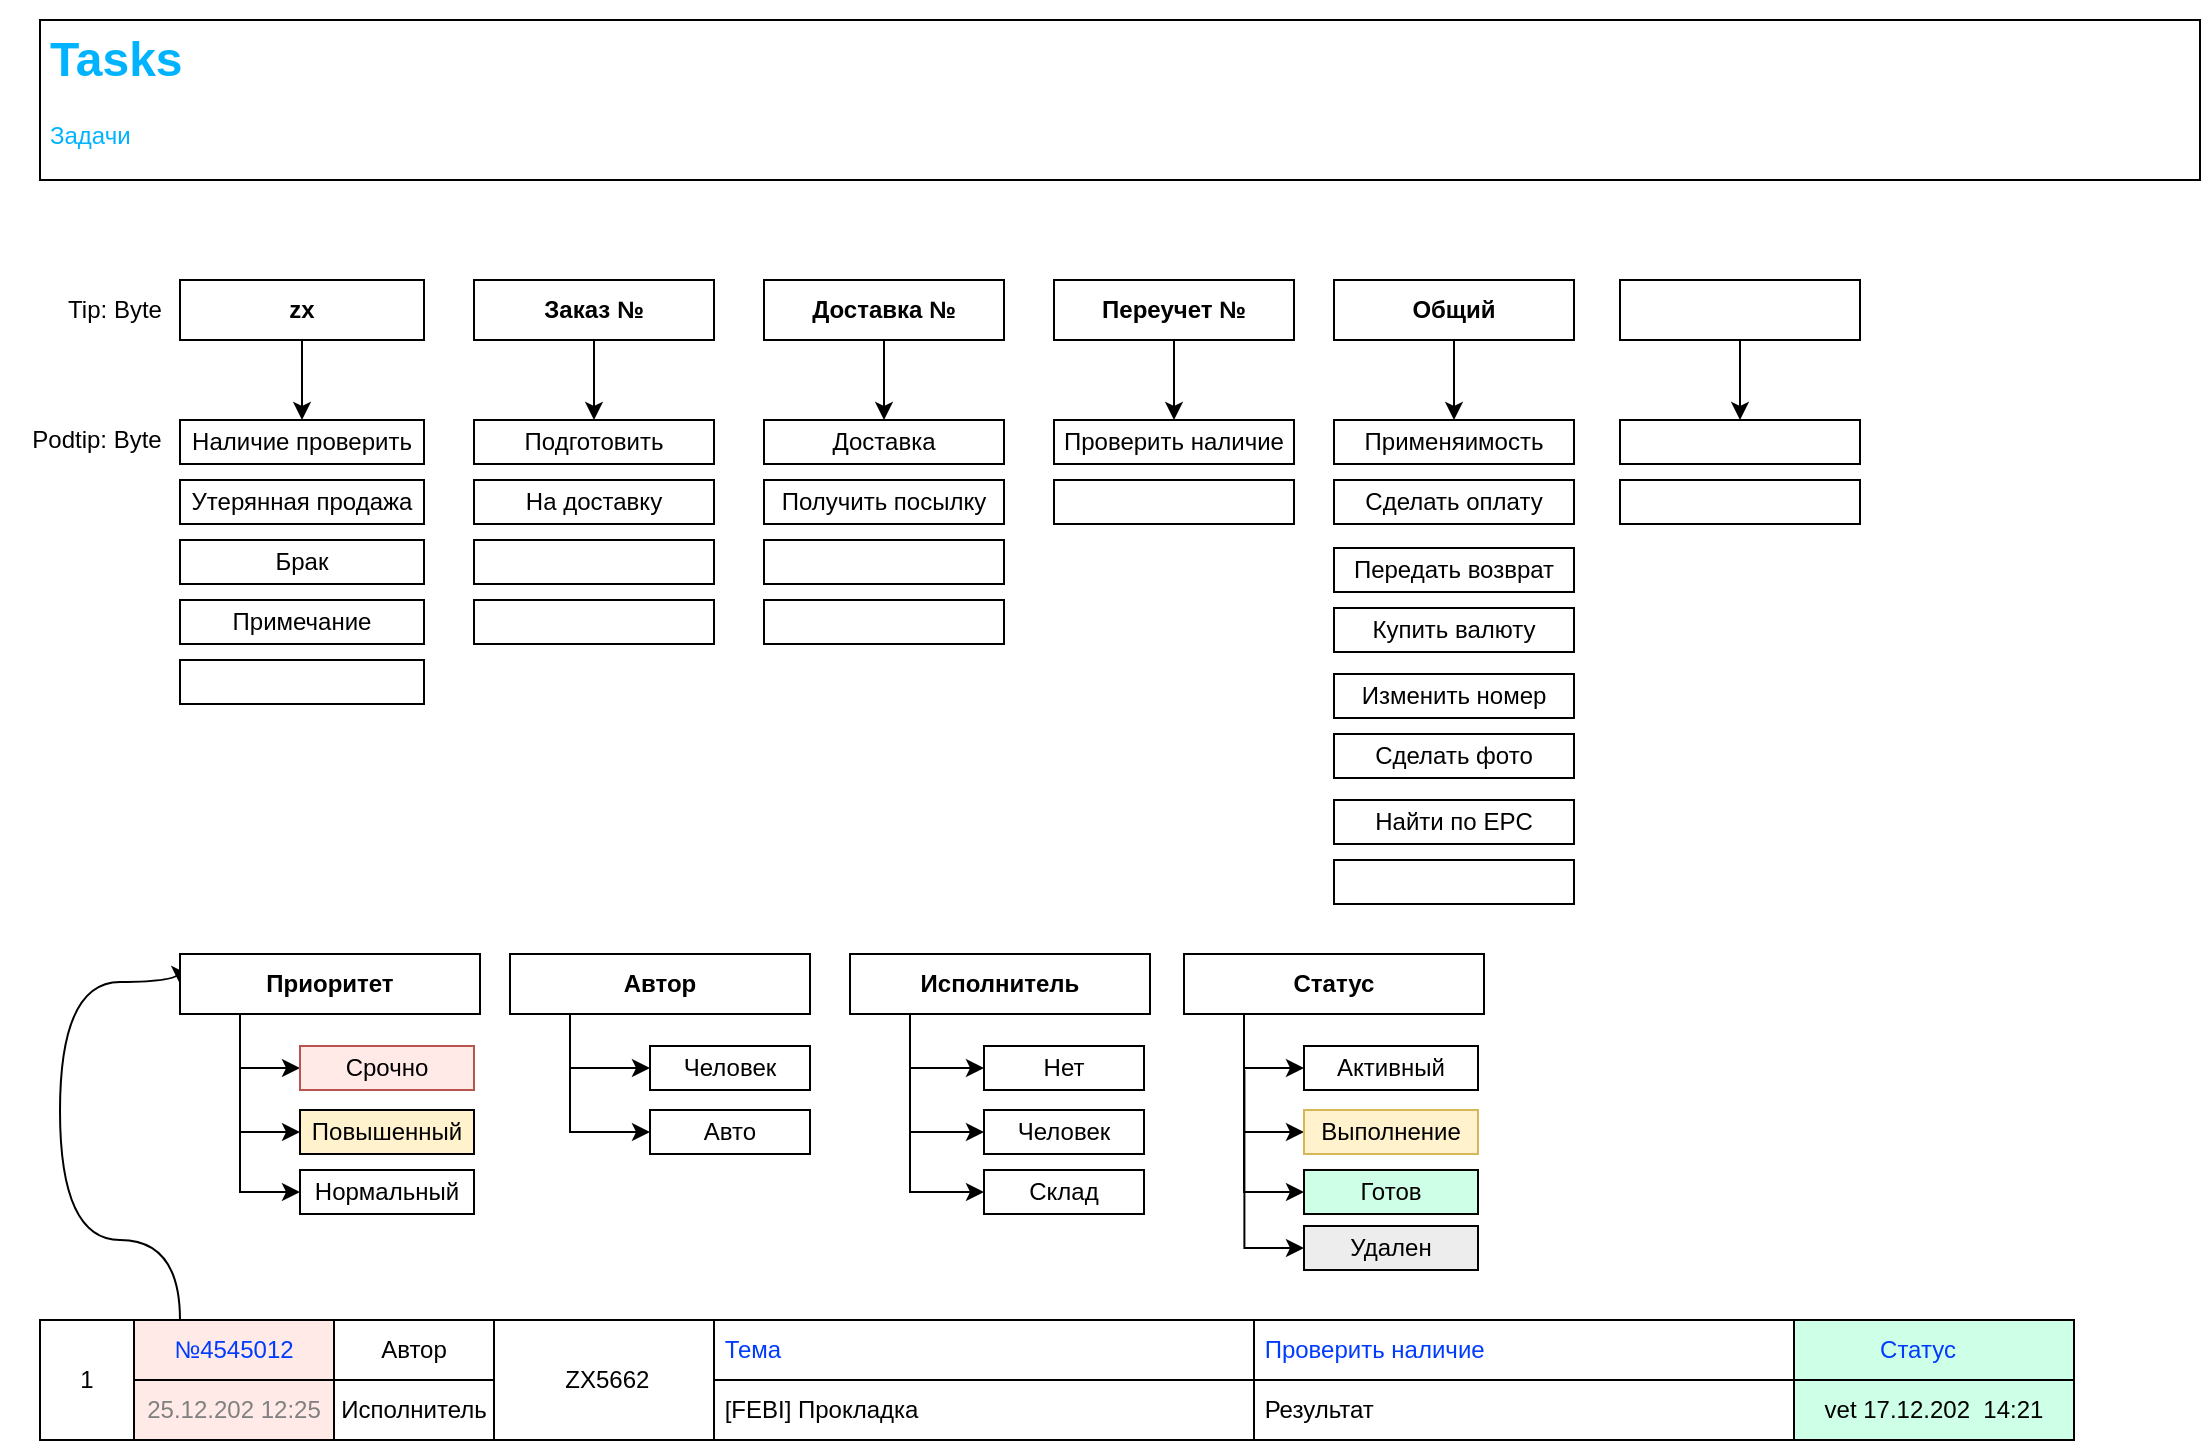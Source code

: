 <mxfile version="22.1.17" type="github" pages="11">
  <diagram id="ATqj1ScYErQvq9wz5LV8" name="Tasks">
    <mxGraphModel dx="1038" dy="818" grid="1" gridSize="10" guides="1" tooltips="1" connect="1" arrows="1" fold="1" page="1" pageScale="1" pageWidth="1169" pageHeight="827" math="0" shadow="0">
      <root>
        <mxCell id="0" />
        <mxCell id="1" parent="0" />
        <mxCell id="ikHb5szCC4vE4RuMfF82-16" value="" style="rounded=0;whiteSpace=wrap;html=1;" parent="1" vertex="1">
          <mxGeometry x="40" y="40" width="1080" height="80" as="geometry" />
        </mxCell>
        <mxCell id="ikHb5szCC4vE4RuMfF82-65" style="edgeStyle=orthogonalEdgeStyle;rounded=0;orthogonalLoop=1;jettySize=auto;html=1;entryX=0.5;entryY=0;entryDx=0;entryDy=0;fontColor=#003CFF;" parent="1" source="ikHb5szCC4vE4RuMfF82-1" target="ikHb5szCC4vE4RuMfF82-3" edge="1">
          <mxGeometry relative="1" as="geometry" />
        </mxCell>
        <mxCell id="ikHb5szCC4vE4RuMfF82-1" value="zx" style="rounded=0;whiteSpace=wrap;html=1;fontStyle=1" parent="1" vertex="1">
          <mxGeometry x="110" y="170" width="122" height="30" as="geometry" />
        </mxCell>
        <mxCell id="ikHb5szCC4vE4RuMfF82-66" style="edgeStyle=orthogonalEdgeStyle;rounded=0;orthogonalLoop=1;jettySize=auto;html=1;fontColor=#003CFF;" parent="1" source="ikHb5szCC4vE4RuMfF82-2" target="ikHb5szCC4vE4RuMfF82-20" edge="1">
          <mxGeometry relative="1" as="geometry" />
        </mxCell>
        <mxCell id="ikHb5szCC4vE4RuMfF82-2" value="Заказ №" style="rounded=0;whiteSpace=wrap;html=1;fontStyle=1" parent="1" vertex="1">
          <mxGeometry x="257" y="170" width="120" height="30" as="geometry" />
        </mxCell>
        <mxCell id="ikHb5szCC4vE4RuMfF82-3" value="Наличие проверить" style="rounded=0;whiteSpace=wrap;html=1;" parent="1" vertex="1">
          <mxGeometry x="110" y="240" width="122" height="22" as="geometry" />
        </mxCell>
        <mxCell id="ikHb5szCC4vE4RuMfF82-5" value="Утерянная продажа" style="rounded=0;whiteSpace=wrap;html=1;" parent="1" vertex="1">
          <mxGeometry x="110" y="270" width="122" height="22" as="geometry" />
        </mxCell>
        <mxCell id="ikHb5szCC4vE4RuMfF82-6" value="Брак" style="rounded=0;whiteSpace=wrap;html=1;" parent="1" vertex="1">
          <mxGeometry x="110" y="300" width="122" height="22" as="geometry" />
        </mxCell>
        <mxCell id="ikHb5szCC4vE4RuMfF82-7" value="&lt;span style=&quot;white-space: normal&quot;&gt;Примечание&lt;/span&gt;" style="rounded=0;whiteSpace=wrap;html=1;" parent="1" vertex="1">
          <mxGeometry x="110" y="330" width="122" height="22" as="geometry" />
        </mxCell>
        <mxCell id="ikHb5szCC4vE4RuMfF82-15" value="&lt;h1&gt;Tasks&lt;/h1&gt;&lt;div&gt;Задачи&lt;/div&gt;" style="text;html=1;strokeColor=none;fillColor=none;spacing=5;spacingTop=-20;whiteSpace=wrap;overflow=hidden;rounded=0;fontColor=#00B3FF;" parent="1" vertex="1">
          <mxGeometry x="40" y="40" width="1080" height="70" as="geometry" />
        </mxCell>
        <mxCell id="ikHb5szCC4vE4RuMfF82-17" value="Tip: Byte" style="text;html=1;strokeColor=none;fillColor=none;align=center;verticalAlign=middle;whiteSpace=wrap;rounded=0;" parent="1" vertex="1">
          <mxGeometry x="29" y="175" width="97" height="20" as="geometry" />
        </mxCell>
        <mxCell id="ikHb5szCC4vE4RuMfF82-20" value="Подготовить" style="rounded=0;whiteSpace=wrap;html=1;" parent="1" vertex="1">
          <mxGeometry x="257" y="240" width="120" height="22" as="geometry" />
        </mxCell>
        <mxCell id="ikHb5szCC4vE4RuMfF82-21" value="На доставку" style="rounded=0;whiteSpace=wrap;html=1;" parent="1" vertex="1">
          <mxGeometry x="257" y="270" width="120" height="22" as="geometry" />
        </mxCell>
        <mxCell id="ikHb5szCC4vE4RuMfF82-22" value="" style="rounded=0;whiteSpace=wrap;html=1;" parent="1" vertex="1">
          <mxGeometry x="257" y="300" width="120" height="22" as="geometry" />
        </mxCell>
        <mxCell id="ikHb5szCC4vE4RuMfF82-42" value="25.12.202 12:25" style="rounded=0;flipV=1;flipH=1;align=center;horizontal=1;whiteSpace=wrap;html=1;fontColor=#808080;fillColor=#FFEAE8;" parent="1" vertex="1">
          <mxGeometry x="87" y="720" width="100" height="30" as="geometry" />
        </mxCell>
        <mxCell id="ikHb5szCC4vE4RuMfF82-43" value="Автор" style="rounded=0;flipV=1;flipH=1;align=center;horizontal=1;whiteSpace=wrap;html=1;" parent="1" vertex="1">
          <mxGeometry x="187" y="690" width="80" height="30" as="geometry" />
        </mxCell>
        <mxCell id="ikHb5szCC4vE4RuMfF82-44" value="Исполнитель" style="rounded=0;flipV=1;flipH=1;align=center;horizontal=1;whiteSpace=wrap;html=1;" parent="1" vertex="1">
          <mxGeometry x="187" y="720" width="80" height="30" as="geometry" />
        </mxCell>
        <mxCell id="ikHb5szCC4vE4RuMfF82-45" value="&amp;nbsp;Тема" style="rounded=0;flipV=1;flipH=1;align=left;horizontal=1;whiteSpace=wrap;html=1;fontColor=#003CFF;" parent="1" vertex="1">
          <mxGeometry x="377" y="690" width="270" height="30" as="geometry" />
        </mxCell>
        <mxCell id="ikHb5szCC4vE4RuMfF82-46" value="Статус" style="rounded=0;flipV=1;flipH=1;align=center;horizontal=1;whiteSpace=wrap;html=1;labelBackgroundColor=none;fillColor=#CEFFE7;gradientColor=none;fontColor=#003CFF;" parent="1" vertex="1">
          <mxGeometry x="901" y="690" width="156" height="30" as="geometry" />
        </mxCell>
        <mxCell id="ikHb5szCC4vE4RuMfF82-47" value="&amp;nbsp;Проверить наличие" style="rounded=0;flipV=1;flipH=1;align=left;horizontal=1;whiteSpace=wrap;html=1;fontColor=#003CFF;" parent="1" vertex="1">
          <mxGeometry x="647" y="690" width="270" height="30" as="geometry" />
        </mxCell>
        <mxCell id="ikHb5szCC4vE4RuMfF82-48" value="vet 17.12.202&amp;nbsp; 14:21" style="rounded=0;flipV=1;flipH=1;align=center;horizontal=1;whiteSpace=wrap;html=1;fillColor=#CEFFE7;" parent="1" vertex="1">
          <mxGeometry x="917" y="720" width="140" height="30" as="geometry" />
        </mxCell>
        <mxCell id="ikHb5szCC4vE4RuMfF82-49" value="&amp;nbsp;Результат" style="rounded=0;flipV=1;flipH=1;align=left;horizontal=1;whiteSpace=wrap;html=1;" parent="1" vertex="1">
          <mxGeometry x="647" y="720" width="270" height="30" as="geometry" />
        </mxCell>
        <mxCell id="ikHb5szCC4vE4RuMfF82-50" value="&amp;nbsp;[FEBI] Прокладка" style="rounded=0;flipV=1;flipH=1;align=left;horizontal=1;whiteSpace=wrap;html=1;" parent="1" vertex="1">
          <mxGeometry x="377" y="720" width="270" height="30" as="geometry" />
        </mxCell>
        <mxCell id="ikHb5szCC4vE4RuMfF82-51" value="&amp;nbsp;ZX5662" style="rounded=0;flipV=1;flipH=1;align=center;horizontal=1;whiteSpace=wrap;html=1;" parent="1" vertex="1">
          <mxGeometry x="267" y="690" width="110" height="60" as="geometry" />
        </mxCell>
        <mxCell id="ikHb5szCC4vE4RuMfF82-128" style="edgeStyle=orthogonalEdgeStyle;curved=1;rounded=0;orthogonalLoop=1;jettySize=auto;html=1;entryX=0;entryY=0.5;entryDx=0;entryDy=0;fontColor=#00B3FF;" parent="1" source="ikHb5szCC4vE4RuMfF82-52" target="ikHb5szCC4vE4RuMfF82-111" edge="1">
          <mxGeometry relative="1" as="geometry">
            <Array as="points">
              <mxPoint x="110" y="650" />
              <mxPoint x="50" y="650" />
              <mxPoint x="50" y="521" />
            </Array>
          </mxGeometry>
        </mxCell>
        <mxCell id="ikHb5szCC4vE4RuMfF82-52" value="№4545012" style="rounded=0;flipV=1;flipH=1;align=center;horizontal=1;whiteSpace=wrap;html=1;fontColor=#003CFF;fillColor=#FFEAE8;" parent="1" vertex="1">
          <mxGeometry x="87" y="690" width="100" height="30" as="geometry" />
        </mxCell>
        <mxCell id="ikHb5szCC4vE4RuMfF82-56" value="1" style="rounded=0;whiteSpace=wrap;html=1;align=center;" parent="1" vertex="1">
          <mxGeometry x="40" y="690" width="47" height="60" as="geometry" />
        </mxCell>
        <mxCell id="ikHb5szCC4vE4RuMfF82-86" style="edgeStyle=orthogonalEdgeStyle;rounded=0;orthogonalLoop=1;jettySize=auto;html=1;entryX=0.5;entryY=0;entryDx=0;entryDy=0;fontColor=#003CFF;" parent="1" source="ikHb5szCC4vE4RuMfF82-62" target="ikHb5szCC4vE4RuMfF82-78" edge="1">
          <mxGeometry relative="1" as="geometry" />
        </mxCell>
        <mxCell id="ikHb5szCC4vE4RuMfF82-62" value="Общий" style="rounded=0;whiteSpace=wrap;html=1;fontStyle=1" parent="1" vertex="1">
          <mxGeometry x="687" y="170" width="120" height="30" as="geometry" />
        </mxCell>
        <mxCell id="ikHb5szCC4vE4RuMfF82-76" style="edgeStyle=orthogonalEdgeStyle;rounded=0;orthogonalLoop=1;jettySize=auto;html=1;entryX=0.5;entryY=0;entryDx=0;entryDy=0;fontColor=#003CFF;" parent="1" source="ikHb5szCC4vE4RuMfF82-63" target="ikHb5szCC4vE4RuMfF82-69" edge="1">
          <mxGeometry relative="1" as="geometry" />
        </mxCell>
        <mxCell id="ikHb5szCC4vE4RuMfF82-63" value="Доставка №" style="rounded=0;whiteSpace=wrap;html=1;fontStyle=1" parent="1" vertex="1">
          <mxGeometry x="402" y="170" width="120" height="30" as="geometry" />
        </mxCell>
        <mxCell id="ikHb5szCC4vE4RuMfF82-77" style="edgeStyle=orthogonalEdgeStyle;rounded=0;orthogonalLoop=1;jettySize=auto;html=1;entryX=0.5;entryY=0;entryDx=0;entryDy=0;fontColor=#003CFF;" parent="1" source="ikHb5szCC4vE4RuMfF82-64" target="ikHb5szCC4vE4RuMfF82-73" edge="1">
          <mxGeometry relative="1" as="geometry" />
        </mxCell>
        <mxCell id="ikHb5szCC4vE4RuMfF82-64" value="Переучет №" style="rounded=0;whiteSpace=wrap;html=1;fontStyle=1" parent="1" vertex="1">
          <mxGeometry x="547" y="170" width="120" height="30" as="geometry" />
        </mxCell>
        <mxCell id="ikHb5szCC4vE4RuMfF82-67" value="" style="rounded=0;whiteSpace=wrap;html=1;" parent="1" vertex="1">
          <mxGeometry x="257" y="330" width="120" height="22" as="geometry" />
        </mxCell>
        <mxCell id="ikHb5szCC4vE4RuMfF82-68" value="" style="rounded=0;whiteSpace=wrap;html=1;" parent="1" vertex="1">
          <mxGeometry x="110" y="360" width="122" height="22" as="geometry" />
        </mxCell>
        <mxCell id="ikHb5szCC4vE4RuMfF82-69" value="Доставка" style="rounded=0;whiteSpace=wrap;html=1;" parent="1" vertex="1">
          <mxGeometry x="402" y="240" width="120" height="22" as="geometry" />
        </mxCell>
        <mxCell id="ikHb5szCC4vE4RuMfF82-70" value="Получить посылку" style="rounded=0;whiteSpace=wrap;html=1;" parent="1" vertex="1">
          <mxGeometry x="402" y="270" width="120" height="22" as="geometry" />
        </mxCell>
        <mxCell id="ikHb5szCC4vE4RuMfF82-71" value="" style="rounded=0;whiteSpace=wrap;html=1;" parent="1" vertex="1">
          <mxGeometry x="402" y="300" width="120" height="22" as="geometry" />
        </mxCell>
        <mxCell id="ikHb5szCC4vE4RuMfF82-72" value="" style="rounded=0;whiteSpace=wrap;html=1;" parent="1" vertex="1">
          <mxGeometry x="402" y="330" width="120" height="22" as="geometry" />
        </mxCell>
        <mxCell id="ikHb5szCC4vE4RuMfF82-73" value="Проверить наличие" style="rounded=0;whiteSpace=wrap;html=1;" parent="1" vertex="1">
          <mxGeometry x="547" y="240" width="120" height="22" as="geometry" />
        </mxCell>
        <mxCell id="ikHb5szCC4vE4RuMfF82-74" value="" style="rounded=0;whiteSpace=wrap;html=1;" parent="1" vertex="1">
          <mxGeometry x="547" y="270" width="120" height="22" as="geometry" />
        </mxCell>
        <mxCell id="ikHb5szCC4vE4RuMfF82-78" value="Применяимость" style="rounded=0;whiteSpace=wrap;html=1;" parent="1" vertex="1">
          <mxGeometry x="687" y="240" width="120" height="22" as="geometry" />
        </mxCell>
        <mxCell id="ikHb5szCC4vE4RuMfF82-79" value="Сделать оплату" style="rounded=0;whiteSpace=wrap;html=1;" parent="1" vertex="1">
          <mxGeometry x="687" y="270" width="120" height="22" as="geometry" />
        </mxCell>
        <mxCell id="ikHb5szCC4vE4RuMfF82-80" value="Передать возврат" style="rounded=0;whiteSpace=wrap;html=1;" parent="1" vertex="1">
          <mxGeometry x="687" y="304" width="120" height="22" as="geometry" />
        </mxCell>
        <mxCell id="ikHb5szCC4vE4RuMfF82-81" value="Купить валюту" style="rounded=0;whiteSpace=wrap;html=1;" parent="1" vertex="1">
          <mxGeometry x="687" y="334" width="120" height="22" as="geometry" />
        </mxCell>
        <mxCell id="ikHb5szCC4vE4RuMfF82-82" value="Изменить номер" style="rounded=0;whiteSpace=wrap;html=1;" parent="1" vertex="1">
          <mxGeometry x="687" y="367" width="120" height="22" as="geometry" />
        </mxCell>
        <mxCell id="ikHb5szCC4vE4RuMfF82-83" value="Сделать фото" style="rounded=0;whiteSpace=wrap;html=1;" parent="1" vertex="1">
          <mxGeometry x="687" y="397" width="120" height="22" as="geometry" />
        </mxCell>
        <mxCell id="ikHb5szCC4vE4RuMfF82-84" value="Найти по EPC" style="rounded=0;whiteSpace=wrap;html=1;" parent="1" vertex="1">
          <mxGeometry x="687" y="430" width="120" height="22" as="geometry" />
        </mxCell>
        <mxCell id="ikHb5szCC4vE4RuMfF82-85" value="" style="rounded=0;whiteSpace=wrap;html=1;" parent="1" vertex="1">
          <mxGeometry x="687" y="460" width="120" height="22" as="geometry" />
        </mxCell>
        <mxCell id="ikHb5szCC4vE4RuMfF82-87" value="Podtip: Byte" style="text;html=1;strokeColor=none;fillColor=none;align=center;verticalAlign=middle;whiteSpace=wrap;rounded=0;" parent="1" vertex="1">
          <mxGeometry x="20" y="240" width="97" height="20" as="geometry" />
        </mxCell>
        <mxCell id="ikHb5szCC4vE4RuMfF82-88" style="edgeStyle=orthogonalEdgeStyle;rounded=0;orthogonalLoop=1;jettySize=auto;html=1;entryX=0.5;entryY=0;entryDx=0;entryDy=0;fontColor=#003CFF;" parent="1" source="ikHb5szCC4vE4RuMfF82-89" target="ikHb5szCC4vE4RuMfF82-90" edge="1">
          <mxGeometry relative="1" as="geometry" />
        </mxCell>
        <mxCell id="ikHb5szCC4vE4RuMfF82-89" value="" style="rounded=0;whiteSpace=wrap;html=1;fontStyle=1" parent="1" vertex="1">
          <mxGeometry x="830" y="170" width="120" height="30" as="geometry" />
        </mxCell>
        <mxCell id="ikHb5szCC4vE4RuMfF82-90" value="" style="rounded=0;whiteSpace=wrap;html=1;" parent="1" vertex="1">
          <mxGeometry x="830" y="240" width="120" height="22" as="geometry" />
        </mxCell>
        <mxCell id="ikHb5szCC4vE4RuMfF82-91" value="" style="rounded=0;whiteSpace=wrap;html=1;" parent="1" vertex="1">
          <mxGeometry x="830" y="270" width="120" height="22" as="geometry" />
        </mxCell>
        <mxCell id="ikHb5szCC4vE4RuMfF82-97" style="edgeStyle=orthogonalEdgeStyle;rounded=0;orthogonalLoop=1;jettySize=auto;html=1;entryX=0;entryY=0.5;entryDx=0;entryDy=0;fontColor=#00B3FF;" parent="1" source="ikHb5szCC4vE4RuMfF82-93" target="ikHb5szCC4vE4RuMfF82-94" edge="1">
          <mxGeometry relative="1" as="geometry">
            <Array as="points">
              <mxPoint x="305" y="564" />
            </Array>
          </mxGeometry>
        </mxCell>
        <mxCell id="ikHb5szCC4vE4RuMfF82-98" style="edgeStyle=orthogonalEdgeStyle;rounded=0;orthogonalLoop=1;jettySize=auto;html=1;entryX=0;entryY=0.5;entryDx=0;entryDy=0;fontColor=#00B3FF;" parent="1" source="ikHb5szCC4vE4RuMfF82-93" target="ikHb5szCC4vE4RuMfF82-95" edge="1">
          <mxGeometry relative="1" as="geometry">
            <Array as="points">
              <mxPoint x="305" y="596" />
            </Array>
          </mxGeometry>
        </mxCell>
        <mxCell id="ikHb5szCC4vE4RuMfF82-93" value="Автор" style="rounded=0;whiteSpace=wrap;html=1;fontStyle=1" parent="1" vertex="1">
          <mxGeometry x="275" y="507" width="150" height="30" as="geometry" />
        </mxCell>
        <mxCell id="ikHb5szCC4vE4RuMfF82-94" value="Человек" style="rounded=0;whiteSpace=wrap;html=1;" parent="1" vertex="1">
          <mxGeometry x="345" y="553" width="80" height="22" as="geometry" />
        </mxCell>
        <mxCell id="ikHb5szCC4vE4RuMfF82-95" value="Авто" style="rounded=0;whiteSpace=wrap;html=1;" parent="1" vertex="1">
          <mxGeometry x="345" y="585" width="80" height="22" as="geometry" />
        </mxCell>
        <mxCell id="ikHb5szCC4vE4RuMfF82-99" style="edgeStyle=orthogonalEdgeStyle;rounded=0;orthogonalLoop=1;jettySize=auto;html=1;entryX=0;entryY=0.5;entryDx=0;entryDy=0;fontColor=#00B3FF;" parent="1" source="ikHb5szCC4vE4RuMfF82-101" target="ikHb5szCC4vE4RuMfF82-102" edge="1">
          <mxGeometry relative="1" as="geometry">
            <Array as="points">
              <mxPoint x="475" y="596" />
            </Array>
          </mxGeometry>
        </mxCell>
        <mxCell id="ikHb5szCC4vE4RuMfF82-100" style="edgeStyle=orthogonalEdgeStyle;rounded=0;orthogonalLoop=1;jettySize=auto;html=1;entryX=0;entryY=0.5;entryDx=0;entryDy=0;fontColor=#00B3FF;" parent="1" source="ikHb5szCC4vE4RuMfF82-101" target="ikHb5szCC4vE4RuMfF82-103" edge="1">
          <mxGeometry relative="1" as="geometry">
            <Array as="points">
              <mxPoint x="475" y="626" />
            </Array>
          </mxGeometry>
        </mxCell>
        <mxCell id="ikHb5szCC4vE4RuMfF82-107" style="edgeStyle=orthogonalEdgeStyle;rounded=0;orthogonalLoop=1;jettySize=auto;html=1;entryX=0;entryY=0.5;entryDx=0;entryDy=0;fontColor=#00B3FF;" parent="1" source="ikHb5szCC4vE4RuMfF82-101" target="ikHb5szCC4vE4RuMfF82-106" edge="1">
          <mxGeometry relative="1" as="geometry">
            <Array as="points">
              <mxPoint x="475" y="564" />
            </Array>
          </mxGeometry>
        </mxCell>
        <mxCell id="ikHb5szCC4vE4RuMfF82-101" value="Исполнитель" style="rounded=0;whiteSpace=wrap;html=1;fontStyle=1" parent="1" vertex="1">
          <mxGeometry x="445" y="507" width="150" height="30" as="geometry" />
        </mxCell>
        <mxCell id="ikHb5szCC4vE4RuMfF82-102" value="Человек" style="rounded=0;whiteSpace=wrap;html=1;" parent="1" vertex="1">
          <mxGeometry x="512" y="585" width="80" height="22" as="geometry" />
        </mxCell>
        <mxCell id="ikHb5szCC4vE4RuMfF82-103" value="Склад" style="rounded=0;whiteSpace=wrap;html=1;" parent="1" vertex="1">
          <mxGeometry x="512" y="615" width="80" height="22" as="geometry" />
        </mxCell>
        <mxCell id="ikHb5szCC4vE4RuMfF82-106" value="Нет" style="rounded=0;whiteSpace=wrap;html=1;" parent="1" vertex="1">
          <mxGeometry x="512" y="553" width="80" height="22" as="geometry" />
        </mxCell>
        <mxCell id="ikHb5szCC4vE4RuMfF82-108" style="edgeStyle=orthogonalEdgeStyle;rounded=0;orthogonalLoop=1;jettySize=auto;html=1;entryX=0;entryY=0.5;entryDx=0;entryDy=0;fontColor=#00B3FF;" parent="1" source="ikHb5szCC4vE4RuMfF82-111" target="ikHb5szCC4vE4RuMfF82-112" edge="1">
          <mxGeometry relative="1" as="geometry">
            <Array as="points">
              <mxPoint x="140" y="596" />
            </Array>
          </mxGeometry>
        </mxCell>
        <mxCell id="ikHb5szCC4vE4RuMfF82-109" style="edgeStyle=orthogonalEdgeStyle;rounded=0;orthogonalLoop=1;jettySize=auto;html=1;entryX=0;entryY=0.5;entryDx=0;entryDy=0;fontColor=#00B3FF;" parent="1" source="ikHb5szCC4vE4RuMfF82-111" target="ikHb5szCC4vE4RuMfF82-113" edge="1">
          <mxGeometry relative="1" as="geometry">
            <Array as="points">
              <mxPoint x="140" y="626" />
            </Array>
          </mxGeometry>
        </mxCell>
        <mxCell id="ikHb5szCC4vE4RuMfF82-110" style="edgeStyle=orthogonalEdgeStyle;rounded=0;orthogonalLoop=1;jettySize=auto;html=1;entryX=0;entryY=0.5;entryDx=0;entryDy=0;fontColor=#00B3FF;" parent="1" source="ikHb5szCC4vE4RuMfF82-111" target="ikHb5szCC4vE4RuMfF82-114" edge="1">
          <mxGeometry relative="1" as="geometry">
            <Array as="points">
              <mxPoint x="140" y="564" />
            </Array>
          </mxGeometry>
        </mxCell>
        <mxCell id="ikHb5szCC4vE4RuMfF82-111" value="Приоритет" style="rounded=0;whiteSpace=wrap;html=1;fontStyle=1" parent="1" vertex="1">
          <mxGeometry x="110" y="507" width="150" height="30" as="geometry" />
        </mxCell>
        <mxCell id="ikHb5szCC4vE4RuMfF82-112" value="Повышенный" style="rounded=0;whiteSpace=wrap;html=1;fillColor=#FFF2CC;" parent="1" vertex="1">
          <mxGeometry x="170" y="585" width="87" height="22" as="geometry" />
        </mxCell>
        <mxCell id="ikHb5szCC4vE4RuMfF82-113" value="Нормальный" style="rounded=0;whiteSpace=wrap;html=1;" parent="1" vertex="1">
          <mxGeometry x="170" y="615" width="87" height="22" as="geometry" />
        </mxCell>
        <mxCell id="ikHb5szCC4vE4RuMfF82-114" value="Срочно" style="rounded=0;whiteSpace=wrap;html=1;fillColor=#FFEAE8;strokeColor=#b85450;" parent="1" vertex="1">
          <mxGeometry x="170" y="553" width="87" height="22" as="geometry" />
        </mxCell>
        <mxCell id="ikHb5szCC4vE4RuMfF82-115" style="edgeStyle=orthogonalEdgeStyle;rounded=0;orthogonalLoop=1;jettySize=auto;html=1;entryX=0;entryY=0.5;entryDx=0;entryDy=0;fontColor=#00B3FF;" parent="1" source="ikHb5szCC4vE4RuMfF82-118" target="ikHb5szCC4vE4RuMfF82-119" edge="1">
          <mxGeometry relative="1" as="geometry">
            <Array as="points">
              <mxPoint x="642" y="596" />
            </Array>
          </mxGeometry>
        </mxCell>
        <mxCell id="ikHb5szCC4vE4RuMfF82-116" style="edgeStyle=orthogonalEdgeStyle;rounded=0;orthogonalLoop=1;jettySize=auto;html=1;entryX=0;entryY=0.5;entryDx=0;entryDy=0;fontColor=#00B3FF;" parent="1" source="ikHb5szCC4vE4RuMfF82-118" target="ikHb5szCC4vE4RuMfF82-120" edge="1">
          <mxGeometry relative="1" as="geometry">
            <Array as="points">
              <mxPoint x="642" y="626" />
            </Array>
          </mxGeometry>
        </mxCell>
        <mxCell id="ikHb5szCC4vE4RuMfF82-117" style="edgeStyle=orthogonalEdgeStyle;rounded=0;orthogonalLoop=1;jettySize=auto;html=1;entryX=0;entryY=0.5;entryDx=0;entryDy=0;fontColor=#00B3FF;" parent="1" source="ikHb5szCC4vE4RuMfF82-118" target="ikHb5szCC4vE4RuMfF82-121" edge="1">
          <mxGeometry relative="1" as="geometry">
            <Array as="points">
              <mxPoint x="642" y="564" />
            </Array>
          </mxGeometry>
        </mxCell>
        <mxCell id="ikHb5szCC4vE4RuMfF82-118" value="Статус" style="rounded=0;whiteSpace=wrap;html=1;fontStyle=1" parent="1" vertex="1">
          <mxGeometry x="612" y="507" width="150" height="30" as="geometry" />
        </mxCell>
        <mxCell id="ikHb5szCC4vE4RuMfF82-119" value="Выполнение" style="rounded=0;whiteSpace=wrap;html=1;fillColor=#fff2cc;strokeColor=#d6b656;" parent="1" vertex="1">
          <mxGeometry x="672" y="585" width="87" height="22" as="geometry" />
        </mxCell>
        <mxCell id="ikHb5szCC4vE4RuMfF82-120" value="Готов" style="rounded=0;whiteSpace=wrap;html=1;fillColor=#CEFFE7;" parent="1" vertex="1">
          <mxGeometry x="672" y="615" width="87" height="22" as="geometry" />
        </mxCell>
        <mxCell id="ikHb5szCC4vE4RuMfF82-121" value="Активный" style="rounded=0;whiteSpace=wrap;html=1;" parent="1" vertex="1">
          <mxGeometry x="672" y="553" width="87" height="22" as="geometry" />
        </mxCell>
        <mxCell id="ikHb5szCC4vE4RuMfF82-125" style="edgeStyle=orthogonalEdgeStyle;rounded=0;orthogonalLoop=1;jettySize=auto;html=1;entryX=0;entryY=0.5;entryDx=0;entryDy=0;fontColor=#00B3FF;" parent="1" target="ikHb5szCC4vE4RuMfF82-126" edge="1">
          <mxGeometry relative="1" as="geometry">
            <Array as="points">
              <mxPoint x="642" y="654" />
            </Array>
            <mxPoint x="642.2" y="565" as="sourcePoint" />
          </mxGeometry>
        </mxCell>
        <mxCell id="ikHb5szCC4vE4RuMfF82-126" value="Удален" style="rounded=0;whiteSpace=wrap;html=1;fillColor=#EDEDED;" parent="1" vertex="1">
          <mxGeometry x="672" y="643" width="87" height="22" as="geometry" />
        </mxCell>
      </root>
    </mxGraphModel>
  </diagram>
  <diagram id="S_Bf3KOkGAAx6ZM9KvQz" name="Catalog">
    <mxGraphModel dx="1038" dy="818" grid="1" gridSize="10" guides="1" tooltips="1" connect="1" arrows="1" fold="1" page="1" pageScale="1" pageWidth="827" pageHeight="1169" math="0" shadow="0">
      <root>
        <mxCell id="m8OsgLxoGWgVVdJc9it--0" />
        <mxCell id="m8OsgLxoGWgVVdJc9it--1" parent="m8OsgLxoGWgVVdJc9it--0" />
        <mxCell id="m8OsgLxoGWgVVdJc9it--2" value="" style="edgeStyle=orthogonalEdgeStyle;rounded=1;comic=0;jumpStyle=none;orthogonalLoop=1;jettySize=auto;html=1;shadow=0;" parent="m8OsgLxoGWgVVdJc9it--1" source="m8OsgLxoGWgVVdJc9it--4" target="m8OsgLxoGWgVVdJc9it--16" edge="1">
          <mxGeometry relative="1" as="geometry">
            <Array as="points">
              <mxPoint x="696" y="125" />
              <mxPoint x="696" y="125" />
            </Array>
          </mxGeometry>
        </mxCell>
        <mxCell id="m8OsgLxoGWgVVdJc9it--3" style="edgeStyle=orthogonalEdgeStyle;rounded=1;comic=0;jumpStyle=none;orthogonalLoop=1;jettySize=auto;html=1;exitX=0;exitY=0.25;exitDx=0;exitDy=0;entryX=1.008;entryY=0.343;entryDx=0;entryDy=0;entryPerimeter=0;shadow=0;" parent="m8OsgLxoGWgVVdJc9it--1" source="m8OsgLxoGWgVVdJc9it--4" target="m8OsgLxoGWgVVdJc9it--18" edge="1">
          <mxGeometry relative="1" as="geometry" />
        </mxCell>
        <mxCell id="m8OsgLxoGWgVVdJc9it--4" value="&lt;table border=&quot;1&quot; width=&quot;100%&quot; cellpadding=&quot;4&quot; style=&quot;width: 100% ; height: 100% ; border-collapse: collapse&quot;&gt;&lt;tbody&gt;&lt;tr style=&quot;background-color: #a7c942 ; color: #ffffff ; border: 1px solid #98bf21&quot;&gt;&lt;th align=&quot;left&quot;&gt;Vehicles&lt;br&gt;&lt;/th&gt;&lt;th align=&quot;left&quot;&gt;TVehicles&lt;br&gt;&lt;/th&gt;&lt;td&gt;&lt;span&gt;class(TObject)&lt;/span&gt;&lt;br&gt;&lt;/td&gt;&lt;/tr&gt;&lt;tr style=&quot;border: 1px solid #98bf21&quot;&gt;&lt;td&gt;Cars&lt;/td&gt;&lt;td&gt;array of TVehicleData&lt;/td&gt;&lt;td&gt;Список Моделей&lt;/td&gt;&lt;/tr&gt;&lt;tr&gt;&lt;td&gt;gCars&lt;/td&gt;&lt;td&gt;array of TVehicleGroup&lt;/td&gt;&lt;td&gt;Список Групп моделей&lt;/td&gt;&lt;/tr&gt;&lt;tr style=&quot;background-color: #eaf2d3 ; border: 1px solid #98bf21&quot;&gt;&lt;td&gt;Loaded&lt;/td&gt;&lt;td&gt;BooLean&lt;/td&gt;&lt;td&gt;Индикатор успешной загрузки&lt;/td&gt;&lt;/tr&gt;&lt;tr style=&quot;border: 1px solid #98bf21&quot;&gt;&lt;td&gt;Count&lt;/td&gt;&lt;td&gt;Integer&lt;/td&gt;&lt;td&gt;Количество Автомобилей&lt;/td&gt;&lt;/tr&gt;&lt;tr style=&quot;background-color: #eaf2d3 ; border: 1px solid #98bf21&quot;&gt;&lt;td&gt;fPath&lt;/td&gt;&lt;td&gt;String&lt;/td&gt;&lt;td&gt;Путь к файлу загрузки&lt;/td&gt;&lt;/tr&gt;&lt;tr&gt;&lt;td&gt;Version&lt;/td&gt;&lt;td&gt;String&lt;/td&gt;&lt;td&gt;Версия списка автомобилей&lt;/td&gt;&lt;/tr&gt;&lt;/tbody&gt;&lt;/table&gt;" style="text;html=1;strokeColor=#c0c0c0;fillColor=#ffffff;overflow=fill;rounded=0;" parent="m8OsgLxoGWgVVdJc9it--1" vertex="1">
          <mxGeometry x="210" y="69.5" width="474" height="163" as="geometry" />
        </mxCell>
        <mxCell id="m8OsgLxoGWgVVdJc9it--5" style="edgeStyle=orthogonalEdgeStyle;rounded=1;comic=0;jumpStyle=none;orthogonalLoop=1;jettySize=auto;html=1;exitX=1.002;exitY=0.28;exitDx=0;exitDy=0;entryX=0.5;entryY=0;entryDx=0;entryDy=0;shadow=0;exitPerimeter=0;" parent="m8OsgLxoGWgVVdJc9it--1" source="m8OsgLxoGWgVVdJc9it--7" target="m8OsgLxoGWgVVdJc9it--20" edge="1">
          <mxGeometry relative="1" as="geometry" />
        </mxCell>
        <mxCell id="m8OsgLxoGWgVVdJc9it--6" style="edgeStyle=orthogonalEdgeStyle;rounded=1;comic=0;jumpStyle=none;orthogonalLoop=1;jettySize=auto;html=1;entryX=0;entryY=0.858;entryDx=0;entryDy=0;entryPerimeter=0;shadow=0;dashed=1;" parent="m8OsgLxoGWgVVdJc9it--1" source="m8OsgLxoGWgVVdJc9it--7" target="m8OsgLxoGWgVVdJc9it--16" edge="1">
          <mxGeometry relative="1" as="geometry">
            <Array as="points">
              <mxPoint x="714" y="335" />
              <mxPoint x="714" y="163" />
            </Array>
          </mxGeometry>
        </mxCell>
        <mxCell id="m8OsgLxoGWgVVdJc9it--7" value="&lt;table border=&quot;1&quot; width=&quot;100%&quot; cellpadding=&quot;4&quot; style=&quot;width: 100% ; height: 100% ; border-collapse: collapse&quot;&gt;&lt;tbody&gt;&lt;tr style=&quot;background-color: #a7c942 ; color: #ffffff ; border: 1px solid #98bf21&quot;&gt;&lt;th align=&quot;left&quot;&gt;TVehicleData&lt;/th&gt;&lt;th align=&quot;left&quot;&gt;Record&lt;/th&gt;&lt;th align=&quot;left&quot;&gt;&lt;br&gt;&lt;/th&gt;&lt;/tr&gt;&lt;tr style=&quot;border: 1px solid #98bf21&quot;&gt;&lt;td&gt;AvtoKod&lt;/td&gt;&lt;td&gt;Byte&lt;/td&gt;&lt;td&gt;&lt;br&gt;&lt;/td&gt;&lt;/tr&gt;&lt;tr&gt;&lt;td&gt;gCarPointer&lt;/td&gt;&lt;td&gt;Byte&lt;/td&gt;&lt;td&gt;Индекс в списке TVehicleGroup для быстрого доступа&lt;/td&gt;&lt;/tr&gt;&lt;tr style=&quot;background-color: #eaf2d3 ; border: 1px solid #98bf21&quot;&gt;&lt;td&gt;Goups&lt;/td&gt;&lt;td&gt;TCarGroupsArray&lt;/td&gt;&lt;td&gt;Содержит коды всех групп для этого авто&lt;/td&gt;&lt;/tr&gt;&lt;tr style=&quot;border: 1px solid #98bf21&quot;&gt;&lt;td&gt;Kod&lt;/td&gt;&lt;td&gt;String&lt;/td&gt;&lt;td&gt;Основной код автомобиля. Например &quot;D0&quot;&lt;/td&gt;&lt;/tr&gt;&lt;tr style=&quot;background-color: #eaf2d3 ; border: 1px solid #98bf21&quot;&gt;&lt;td&gt;Fantom&lt;/td&gt;&lt;td&gt;String&lt;/td&gt;&lt;td&gt;Содержит код реального авто&lt;/td&gt;&lt;/tr&gt;&lt;tr&gt;&lt;td&gt;Auto&lt;br&gt;Model&lt;br&gt;Motor&lt;br&gt;Cap1&lt;br&gt;Cap2&lt;br&gt;Kuzow&lt;br&gt;Kw&lt;br&gt;Ps&lt;br&gt;YearFrom&lt;br&gt;YearTo&lt;br&gt;Cilinder&lt;br&gt;Color&lt;br&gt;&lt;/td&gt;&lt;td&gt;String&lt;/td&gt;&lt;td&gt;Информация об автомобиле&lt;/td&gt;&lt;/tr&gt;&lt;/tbody&gt;&lt;/table&gt;" style="text;html=1;strokeColor=#c0c0c0;fillColor=#ffffff;overflow=fill;rounded=0;" parent="m8OsgLxoGWgVVdJc9it--1" vertex="1">
          <mxGeometry x="30" y="266" width="499" height="347" as="geometry" />
        </mxCell>
        <mxCell id="m8OsgLxoGWgVVdJc9it--8" style="edgeStyle=orthogonalEdgeStyle;rounded=1;comic=0;jumpStyle=none;orthogonalLoop=1;jettySize=auto;html=1;exitX=1;exitY=0.5;exitDx=0;exitDy=0;entryX=1.003;entryY=0.211;entryDx=0;entryDy=0;entryPerimeter=0;shadow=0;dashed=1;" parent="m8OsgLxoGWgVVdJc9it--1" source="m8OsgLxoGWgVVdJc9it--9" target="m8OsgLxoGWgVVdJc9it--12" edge="1">
          <mxGeometry relative="1" as="geometry" />
        </mxCell>
        <mxCell id="m8OsgLxoGWgVVdJc9it--9" value="&lt;table border=&quot;1&quot; width=&quot;100%&quot; cellpadding=&quot;4&quot; style=&quot;width: 100% ; height: 100% ; border-collapse: collapse&quot;&gt;&lt;tbody&gt;&lt;tr style=&quot;background-color: #a7c942 ; color: #ffffff ; border: 1px solid #98bf21&quot;&gt;&lt;th align=&quot;left&quot;&gt;TCarGroups&lt;/th&gt;&lt;th align=&quot;left&quot;&gt;Record&lt;/th&gt;&lt;th align=&quot;left&quot;&gt;&lt;br&gt;&lt;/th&gt;&lt;/tr&gt;&lt;tr style=&quot;border: 1px solid #98bf21&quot;&gt;&lt;td&gt;fGroupKod&lt;/td&gt;&lt;td&gt;Integer&lt;/td&gt;&lt;td&gt;Код каталожной группы&lt;/td&gt;&lt;/tr&gt;&lt;tr style=&quot;background-color: #eaf2d3 ; border: 1px solid #98bf21&quot;&gt;&lt;td&gt;fItems&lt;/td&gt;&lt;td&gt;&lt;span&gt;Integer&lt;/span&gt;&lt;br&gt;&lt;/td&gt;&lt;td&gt;Количество тов. позиций в этой группе&lt;/td&gt;&lt;/tr&gt;&lt;/tbody&gt;&lt;/table&gt;" style="text;html=1;strokeColor=#c0c0c0;fillColor=#ffffff;overflow=fill;rounded=0;" parent="m8OsgLxoGWgVVdJc9it--1" vertex="1">
          <mxGeometry x="758" y="446" width="395" height="99" as="geometry" />
        </mxCell>
        <mxCell id="m8OsgLxoGWgVVdJc9it--10" style="edgeStyle=orthogonalEdgeStyle;rounded=1;comic=0;jumpStyle=none;orthogonalLoop=1;jettySize=auto;html=1;exitX=1;exitY=0.25;exitDx=0;exitDy=0;entryX=-0.025;entryY=0.367;entryDx=0;entryDy=0;entryPerimeter=0;shadow=0;" parent="m8OsgLxoGWgVVdJc9it--1" source="m8OsgLxoGWgVVdJc9it--11" target="m8OsgLxoGWgVVdJc9it--23" edge="1">
          <mxGeometry relative="1" as="geometry" />
        </mxCell>
        <mxCell id="m8OsgLxoGWgVVdJc9it--11" value="&lt;table border=&quot;1&quot; width=&quot;100%&quot; cellpadding=&quot;4&quot; style=&quot;width: 100% ; height: 100% ; border-collapse: collapse&quot;&gt;&lt;tbody&gt;&lt;tr style=&quot;background-color: #a7c942 ; color: #ffffff ; border: 1px solid #98bf21&quot;&gt;&lt;th align=&quot;left&quot;&gt;CatGroups&lt;/th&gt;&lt;th align=&quot;left&quot;&gt;TCatGroups&lt;/th&gt;&lt;th align=&quot;left&quot;&gt;class(TObject)&lt;/th&gt;&lt;/tr&gt;&lt;tr style=&quot;border: 1px solid #98bf21&quot;&gt;&lt;td&gt;GroupNodes&lt;/td&gt;&lt;td&gt;array of TGroupNode&lt;/td&gt;&lt;td&gt;&lt;br&gt;&lt;/td&gt;&lt;/tr&gt;&lt;tr style=&quot;background-color: #eaf2d3 ; border: 1px solid #98bf21&quot;&gt;&lt;td&gt;Loaded&lt;/td&gt;&lt;td&gt;boolean&lt;/td&gt;&lt;td&gt;&lt;br&gt;&lt;/td&gt;&lt;/tr&gt;&lt;tr style=&quot;border: 1px solid #98bf21&quot;&gt;&lt;td&gt;Version&lt;/td&gt;&lt;td&gt;String&lt;/td&gt;&lt;td&gt;&lt;br&gt;&lt;/td&gt;&lt;/tr&gt;&lt;tr style=&quot;background-color: #eaf2d3 ; border: 1px solid #98bf21&quot;&gt;&lt;td&gt;fPath&lt;/td&gt;&lt;td&gt;String&lt;/td&gt;&lt;td&gt;&lt;br&gt;&lt;/td&gt;&lt;/tr&gt;&lt;/tbody&gt;&lt;/table&gt;" style="text;html=1;strokeColor=#000000;fillColor=#ffffff;overflow=fill;rounded=0;gradientColor=none;glass=0;" parent="m8OsgLxoGWgVVdJc9it--1" vertex="1">
          <mxGeometry x="111" y="665" width="294" height="160" as="geometry" />
        </mxCell>
        <mxCell id="m8OsgLxoGWgVVdJc9it--12" value="&lt;table border=&quot;1&quot; width=&quot;100%&quot; cellpadding=&quot;4&quot; style=&quot;width: 100% ; height: 100% ; border-collapse: collapse&quot;&gt;&lt;tbody&gt;&lt;tr style=&quot;background-color: #a7c942 ; color: #ffffff ; border: 1px solid #98bf21&quot;&gt;&lt;th align=&quot;left&quot;&gt;TGroupNode&lt;/th&gt;&lt;th align=&quot;left&quot;&gt;record&lt;/th&gt;&lt;th align=&quot;left&quot;&gt;&lt;br&gt;&lt;/th&gt;&lt;/tr&gt;&lt;tr style=&quot;border: 1px solid #98bf21&quot;&gt;&lt;td&gt;Kod&lt;/td&gt;&lt;td&gt;Integer&lt;/td&gt;&lt;td&gt;Код группы&lt;/td&gt;&lt;/tr&gt;&lt;tr style=&quot;background-color: #eaf2d3 ; border: 1px solid #98bf21&quot;&gt;&lt;td&gt;ParentKod&lt;/td&gt;&lt;td&gt;Integer&lt;/td&gt;&lt;td&gt;Код родительской группы&lt;/td&gt;&lt;/tr&gt;&lt;tr style=&quot;border: 1px solid #98bf21&quot;&gt;&lt;td&gt;fParent&lt;/td&gt;&lt;td&gt;Integer&lt;/td&gt;&lt;td&gt;Код род. группы в Array (индекс)&lt;/td&gt;&lt;/tr&gt;&lt;tr style=&quot;background-color: #eaf2d3 ; border: 1px solid #98bf21&quot;&gt;&lt;td&gt;Name&lt;/td&gt;&lt;td&gt;String&lt;/td&gt;&lt;td&gt;Value 12&lt;/td&gt;&lt;/tr&gt;&lt;tr&gt;&lt;td&gt;Info&lt;/td&gt;&lt;td&gt;String&lt;/td&gt;&lt;td&gt;&lt;br&gt;&lt;/td&gt;&lt;/tr&gt;&lt;tr&gt;&lt;td&gt;fShow&lt;/td&gt;&lt;td&gt;boolean&lt;/td&gt;&lt;td&gt;&lt;br&gt;&lt;/td&gt;&lt;/tr&gt;&lt;tr&gt;&lt;td&gt;HasChild&lt;/td&gt;&lt;td&gt;boolean&lt;br&gt;&lt;/td&gt;&lt;td&gt;&lt;br&gt;&lt;/td&gt;&lt;/tr&gt;&lt;/tbody&gt;&lt;/table&gt;" style="text;html=1;strokeColor=#c0c0c0;fillColor=#ffffff;overflow=fill;rounded=0;" parent="m8OsgLxoGWgVVdJc9it--1" vertex="1">
          <mxGeometry x="726" y="635" width="355" height="190" as="geometry" />
        </mxCell>
        <mxCell id="m8OsgLxoGWgVVdJc9it--13" value="Структура Каталога (Автомобили и группы)" style="text;strokeColor=#666666;fillColor=#f5f5f5;html=1;fontSize=24;fontStyle=1;verticalAlign=middle;align=center;rounded=0;glass=0;fontColor=#333333;" parent="m8OsgLxoGWgVVdJc9it--1" vertex="1">
          <mxGeometry x="40" y="10" width="801" height="42" as="geometry" />
        </mxCell>
        <mxCell id="m8OsgLxoGWgVVdJc9it--14" value="&lt;table border=&quot;1&quot; width=&quot;100%&quot; cellpadding=&quot;4&quot; style=&quot;width: 100% ; height: 100% ; border-collapse: collapse&quot;&gt;&lt;tbody&gt;&lt;tr style=&quot;background-color: #a7c942 ; color: #ffffff ; border: 1px solid #98bf21&quot;&gt;&lt;th align=&quot;left&quot;&gt;TVehicleGroup&lt;br&gt;&lt;/th&gt;&lt;th align=&quot;left&quot;&gt;Record&lt;/th&gt;&lt;th align=&quot;left&quot;&gt;&lt;br&gt;&lt;/th&gt;&lt;/tr&gt;&lt;tr style=&quot;border: 1px solid #98bf21&quot;&gt;&lt;td&gt;Kod&lt;/td&gt;&lt;td&gt;Byte&lt;/td&gt;&lt;td&gt;Код Группы моделей&lt;/td&gt;&lt;/tr&gt;&lt;tr style=&quot;background-color: #eaf2d3 ; border: 1px solid #98bf21&quot;&gt;&lt;td&gt;Items&lt;/td&gt;&lt;td&gt;Byte&lt;/td&gt;&lt;td&gt;Количество моделей в этой группе&lt;/td&gt;&lt;/tr&gt;&lt;tr style=&quot;border: 1px solid #98bf21&quot;&gt;&lt;td&gt;Name&lt;/td&gt;&lt;td&gt;String&lt;/td&gt;&lt;td&gt;Название Группы моделей&lt;/td&gt;&lt;/tr&gt;&lt;/tbody&gt;&lt;/table&gt;" style="text;html=1;strokeColor=#c0c0c0;fillColor=#ffffff;overflow=fill;rounded=0;glass=0;" parent="m8OsgLxoGWgVVdJc9it--1" vertex="1">
          <mxGeometry x="758" y="261" width="395" height="121" as="geometry" />
        </mxCell>
        <mxCell id="m8OsgLxoGWgVVdJc9it--15" value="" style="edgeStyle=orthogonalEdgeStyle;rounded=1;comic=0;jumpStyle=none;orthogonalLoop=1;jettySize=auto;html=1;shadow=0;" parent="m8OsgLxoGWgVVdJc9it--1" source="m8OsgLxoGWgVVdJc9it--16" target="m8OsgLxoGWgVVdJc9it--14" edge="1">
          <mxGeometry relative="1" as="geometry">
            <mxPoint x="791" y="259" as="targetPoint" />
            <Array as="points">
              <mxPoint x="791" y="310" />
              <mxPoint x="791" y="310" />
            </Array>
          </mxGeometry>
        </mxCell>
        <mxCell id="m8OsgLxoGWgVVdJc9it--16" value="&lt;b&gt;Array of TVehicleGroup&lt;br&gt;&lt;/b&gt;&lt;br&gt;&lt;span&gt;TVehicleGroup [0]&lt;/span&gt;&lt;br&gt;&lt;span&gt;TVehicleGroup [1]&lt;/span&gt;&lt;br&gt;&lt;span&gt;TVehicleGroup [2]&lt;/span&gt;&lt;br&gt;&lt;span&gt;TVehicleGroup [3]&lt;/span&gt;&lt;br&gt;" style="text;html=1;strokeColor=#000000;fillColor=none;align=center;verticalAlign=middle;whiteSpace=wrap;rounded=0;glass=0;" parent="m8OsgLxoGWgVVdJc9it--1" vertex="1">
          <mxGeometry x="898" y="69.5" width="122" height="109" as="geometry" />
        </mxCell>
        <mxCell id="m8OsgLxoGWgVVdJc9it--17" value="" style="edgeStyle=orthogonalEdgeStyle;rounded=1;comic=0;jumpStyle=none;orthogonalLoop=1;jettySize=auto;html=1;shadow=0;entryX=0.373;entryY=0.006;entryDx=0;entryDy=0;entryPerimeter=0;" parent="m8OsgLxoGWgVVdJc9it--1" source="m8OsgLxoGWgVVdJc9it--18" target="m8OsgLxoGWgVVdJc9it--7" edge="1">
          <mxGeometry relative="1" as="geometry">
            <mxPoint x="91" y="259" as="targetPoint" />
            <Array as="points">
              <mxPoint x="91" y="316" />
              <mxPoint x="91" y="316" />
            </Array>
          </mxGeometry>
        </mxCell>
        <mxCell id="m8OsgLxoGWgVVdJc9it--18" value="&lt;b&gt;Array of&amp;nbsp;&lt;/b&gt;&lt;span&gt;&lt;b&gt;TVehicleData&lt;/b&gt;&lt;br&gt;&lt;/span&gt;&lt;br&gt;&lt;span&gt;TVehicleData&lt;/span&gt;&lt;span&gt;&amp;nbsp;[0]&lt;/span&gt;&lt;br&gt;&lt;span&gt;TVehicleData&lt;/span&gt;&lt;span&gt;&amp;nbsp;[1]&lt;/span&gt;&lt;br&gt;&lt;span&gt;TVehicleData&lt;/span&gt;&lt;span&gt;&amp;nbsp;[2]&lt;/span&gt;&lt;br&gt;&lt;span&gt;TVehicleData&lt;/span&gt;&lt;span&gt;&amp;nbsp;[3]&lt;/span&gt;&lt;br&gt;" style="text;html=1;strokeColor=#000000;fillColor=none;align=center;verticalAlign=middle;whiteSpace=wrap;rounded=0;glass=0;" parent="m8OsgLxoGWgVVdJc9it--1" vertex="1">
          <mxGeometry x="30" y="74" width="122" height="105" as="geometry" />
        </mxCell>
        <mxCell id="m8OsgLxoGWgVVdJc9it--19" style="edgeStyle=orthogonalEdgeStyle;rounded=1;comic=0;jumpStyle=none;orthogonalLoop=1;jettySize=auto;html=1;shadow=0;" parent="m8OsgLxoGWgVVdJc9it--1" source="m8OsgLxoGWgVVdJc9it--20" edge="1">
          <mxGeometry relative="1" as="geometry">
            <mxPoint x="757" y="464" as="targetPoint" />
          </mxGeometry>
        </mxCell>
        <mxCell id="m8OsgLxoGWgVVdJc9it--20" value="&lt;b&gt;TCarGroupsArray =&lt;/b&gt;&lt;b&gt;&lt;br&gt;Array of&amp;nbsp;&lt;br&gt;&lt;/b&gt;&lt;span&gt;&lt;b&gt;TCarGroups&lt;/b&gt;&lt;/span&gt;&lt;b&gt;&lt;br&gt;&lt;/b&gt;&lt;br&gt;TCarGroups&amp;nbsp;[0]&lt;br&gt;TCarGroups&amp;nbsp;[1]&lt;br&gt;TCarGroups&amp;nbsp;[2]&lt;br&gt;TCarGroups&amp;nbsp;[3]&lt;br&gt;" style="text;html=1;strokeColor=#000000;fillColor=none;align=center;verticalAlign=middle;whiteSpace=wrap;rounded=0;glass=0;" parent="m8OsgLxoGWgVVdJc9it--1" vertex="1">
          <mxGeometry x="562" y="446" width="122" height="109" as="geometry" />
        </mxCell>
        <mxCell id="m8OsgLxoGWgVVdJc9it--21" value="" style="line;strokeWidth=1;html=1;rounded=0;glass=0;gradientColor=none;dashed=1;" parent="m8OsgLxoGWgVVdJc9it--1" vertex="1">
          <mxGeometry x="30" y="625" width="1168" height="10" as="geometry" />
        </mxCell>
        <mxCell id="m8OsgLxoGWgVVdJc9it--22" style="edgeStyle=orthogonalEdgeStyle;rounded=1;comic=0;jumpStyle=none;orthogonalLoop=1;jettySize=auto;html=1;exitX=1;exitY=0.25;exitDx=0;exitDy=0;entryX=-0.008;entryY=0.068;entryDx=0;entryDy=0;entryPerimeter=0;shadow=0;" parent="m8OsgLxoGWgVVdJc9it--1" source="m8OsgLxoGWgVVdJc9it--23" target="m8OsgLxoGWgVVdJc9it--12" edge="1">
          <mxGeometry relative="1" as="geometry" />
        </mxCell>
        <mxCell id="m8OsgLxoGWgVVdJc9it--23" value="&lt;b&gt;Array of TGroupNode&lt;br&gt;&lt;/b&gt;&lt;br&gt;TGroupNode&amp;nbsp;[0]&lt;br&gt;TGroupNode&amp;nbsp;[1]&lt;br&gt;TGroupNode&amp;nbsp;[2]&lt;br&gt;TGroupNode&amp;nbsp;[3]&lt;br&gt;" style="text;html=1;strokeColor=#000000;fillColor=none;align=center;verticalAlign=middle;whiteSpace=wrap;rounded=0;glass=0;" parent="m8OsgLxoGWgVVdJc9it--1" vertex="1">
          <mxGeometry x="511" y="665" width="122" height="109" as="geometry" />
        </mxCell>
      </root>
    </mxGraphModel>
  </diagram>
  <diagram id="_FIzoMIFzeqeFXtwssPx" name="Delivery">
    <mxGraphModel dx="1512" dy="1098" grid="1" gridSize="10" guides="1" tooltips="1" connect="1" arrows="1" fold="1" page="1" pageScale="1" pageWidth="1169" pageHeight="827" background="none" math="0" shadow="1">
      <root>
        <mxCell id="E1S64TKJ9D59H4Zfy9FZ-0" />
        <mxCell id="E1S64TKJ9D59H4Zfy9FZ-1" parent="E1S64TKJ9D59H4Zfy9FZ-0" />
        <mxCell id="E1S64TKJ9D59H4Zfy9FZ-33" value="Delivery state" style="rounded=1;whiteSpace=wrap;html=1;fontStyle=3;horizontal=1;align=center;shadow=1;glass=0;" parent="E1S64TKJ9D59H4Zfy9FZ-1" vertex="1">
          <mxGeometry x="890" y="492.5" width="100" height="30" as="geometry" />
        </mxCell>
        <mxCell id="nq7h1D4XWJlIWwBKOyxP-20" style="edgeStyle=orthogonalEdgeStyle;rounded=0;orthogonalLoop=1;jettySize=auto;html=1;entryX=0.5;entryY=0;entryDx=0;entryDy=0;" edge="1" parent="E1S64TKJ9D59H4Zfy9FZ-1" source="E1S64TKJ9D59H4Zfy9FZ-69" target="E1S64TKJ9D59H4Zfy9FZ-72">
          <mxGeometry relative="1" as="geometry" />
        </mxCell>
        <mxCell id="E1S64TKJ9D59H4Zfy9FZ-69" value="[1] Ожидание" style="rounded=0;whiteSpace=wrap;html=1;fontStyle=1;align=left;" parent="E1S64TKJ9D59H4Zfy9FZ-1" vertex="1">
          <mxGeometry x="890" y="537.5" width="106" height="30" as="geometry" />
        </mxCell>
        <mxCell id="nq7h1D4XWJlIWwBKOyxP-21" style="edgeStyle=orthogonalEdgeStyle;rounded=0;orthogonalLoop=1;jettySize=auto;html=1;entryX=0.5;entryY=0;entryDx=0;entryDy=0;" edge="1" parent="E1S64TKJ9D59H4Zfy9FZ-1" source="E1S64TKJ9D59H4Zfy9FZ-72" target="nq7h1D4XWJlIWwBKOyxP-0">
          <mxGeometry relative="1" as="geometry" />
        </mxCell>
        <mxCell id="nq7h1D4XWJlIWwBKOyxP-23" style="edgeStyle=orthogonalEdgeStyle;rounded=0;orthogonalLoop=1;jettySize=auto;html=1;entryX=1;entryY=0.5;entryDx=0;entryDy=0;" edge="1" parent="E1S64TKJ9D59H4Zfy9FZ-1" source="E1S64TKJ9D59H4Zfy9FZ-72" target="E1S64TKJ9D59H4Zfy9FZ-69">
          <mxGeometry relative="1" as="geometry">
            <Array as="points">
              <mxPoint x="1016" y="602.5" />
              <mxPoint x="1016" y="552.5" />
            </Array>
          </mxGeometry>
        </mxCell>
        <mxCell id="E1S64TKJ9D59H4Zfy9FZ-72" value="[2] Выполнение" style="rounded=0;whiteSpace=wrap;html=1;fillColor=#FFFF78;strokeColor=#000000;fontStyle=1;align=left;" parent="E1S64TKJ9D59H4Zfy9FZ-1" vertex="1">
          <mxGeometry x="890" y="587.5" width="106" height="30" as="geometry" />
        </mxCell>
        <mxCell id="nq7h1D4XWJlIWwBKOyxP-25" style="edgeStyle=orthogonalEdgeStyle;rounded=0;orthogonalLoop=1;jettySize=auto;html=1;entryX=1;entryY=0.5;entryDx=0;entryDy=0;" edge="1" parent="E1S64TKJ9D59H4Zfy9FZ-1" source="E1S64TKJ9D59H4Zfy9FZ-73" target="E1S64TKJ9D59H4Zfy9FZ-69">
          <mxGeometry relative="1" as="geometry">
            <Array as="points">
              <mxPoint x="1059" y="702.5" />
              <mxPoint x="1059" y="552.5" />
            </Array>
          </mxGeometry>
        </mxCell>
        <mxCell id="E1S64TKJ9D59H4Zfy9FZ-73" value="[4] Выполнен" style="rounded=0;whiteSpace=wrap;html=1;fillColor=#d5e8d4;strokeColor=#82b366;fontStyle=1;align=left;" parent="E1S64TKJ9D59H4Zfy9FZ-1" vertex="1">
          <mxGeometry x="890" y="687.5" width="106" height="30" as="geometry" />
        </mxCell>
        <mxCell id="E1S64TKJ9D59H4Zfy9FZ-158" value="&lt;span style=&quot;font-weight: normal ; font-size: 23px&quot;&gt;DST100-036&lt;br&gt;штрихкод&lt;/span&gt;" style="rounded=0;whiteSpace=wrap;html=1;fontStyle=1;fontSize=25;shadow=0;" parent="E1S64TKJ9D59H4Zfy9FZ-1" vertex="1">
          <mxGeometry x="70.5" y="920.11" width="140" height="90" as="geometry" />
        </mxCell>
        <mxCell id="E1S64TKJ9D59H4Zfy9FZ-159" value="&amp;nbsp; Херсонская обл. Залепенический район с. Пиздецкакдалеко НП Склад 42" style="rounded=0;whiteSpace=wrap;html=1;shadow=0;glass=0;strokeColor=#000000;fillColor=#ffffff;align=left;" parent="E1S64TKJ9D59H4Zfy9FZ-1" vertex="1">
          <mxGeometry x="520.5" y="950.11" width="400" height="30" as="geometry" />
        </mxCell>
        <mxCell id="E1S64TKJ9D59H4Zfy9FZ-160" value="&amp;nbsp; 050 425 23 66&amp;nbsp; &amp;nbsp; &amp;nbsp; Иванов Иван Григориевич" style="rounded=0;whiteSpace=wrap;html=1;shadow=0;glass=0;strokeColor=#000000;fillColor=#ffffff;align=left;" parent="E1S64TKJ9D59H4Zfy9FZ-1" vertex="1">
          <mxGeometry x="520.5" y="920.11" width="400" height="30" as="geometry" />
        </mxCell>
        <mxCell id="E1S64TKJ9D59H4Zfy9FZ-161" value="№" style="rounded=0;whiteSpace=wrap;html=1;shadow=0;glass=0;strokeColor=#000000;fillColor=#ffffff;align=center;" parent="E1S64TKJ9D59H4Zfy9FZ-1" vertex="1">
          <mxGeometry x="70.5" y="880.11" width="140" height="40" as="geometry" />
        </mxCell>
        <mxCell id="E1S64TKJ9D59H4Zfy9FZ-162" value="Перевозчик" style="rounded=0;whiteSpace=wrap;html=1;shadow=0;glass=0;strokeColor=#000000;fillColor=#ffffff;align=center;" parent="E1S64TKJ9D59H4Zfy9FZ-1" vertex="1">
          <mxGeometry x="210.5" y="880.11" width="120" height="40" as="geometry" />
        </mxCell>
        <mxCell id="E1S64TKJ9D59H4Zfy9FZ-163" value="Новая почта" style="rounded=0;whiteSpace=wrap;html=1;shadow=0;glass=0;strokeColor=#000000;fillColor=#ffffff;align=center;" parent="E1S64TKJ9D59H4Zfy9FZ-1" vertex="1">
          <mxGeometry x="210.5" y="920.11" width="120" height="90" as="geometry" />
        </mxCell>
        <mxCell id="E1S64TKJ9D59H4Zfy9FZ-164" value="Послеоплата" style="rounded=0;whiteSpace=wrap;html=1;shadow=0;glass=0;strokeColor=#000000;fillColor=#ffffff;align=center;" parent="E1S64TKJ9D59H4Zfy9FZ-1" vertex="1">
          <mxGeometry x="330.5" y="880.11" width="80" height="40" as="geometry" />
        </mxCell>
        <mxCell id="E1S64TKJ9D59H4Zfy9FZ-167" value="Страховка" style="rounded=0;whiteSpace=wrap;html=1;shadow=0;glass=0;strokeColor=#000000;fillColor=#ffffff;align=center;" parent="E1S64TKJ9D59H4Zfy9FZ-1" vertex="1">
          <mxGeometry x="410.5" y="880.11" width="70" height="40" as="geometry" />
        </mxCell>
        <mxCell id="E1S64TKJ9D59H4Zfy9FZ-165" value="1556,22" style="rounded=0;whiteSpace=wrap;html=1;shadow=0;glass=0;strokeColor=#000000;fillColor=#ffffff;align=center;" parent="E1S64TKJ9D59H4Zfy9FZ-1" vertex="1">
          <mxGeometry x="330.5" y="920.11" width="80" height="90" as="geometry" />
        </mxCell>
        <mxCell id="E1S64TKJ9D59H4Zfy9FZ-166" value="Мин" style="rounded=0;whiteSpace=wrap;html=1;shadow=0;glass=0;strokeColor=#000000;fillColor=#ffffff;align=center;" parent="E1S64TKJ9D59H4Zfy9FZ-1" vertex="1">
          <mxGeometry x="410.5" y="920.11" width="70" height="90" as="geometry" />
        </mxCell>
        <mxCell id="E1S64TKJ9D59H4Zfy9FZ-169" value="Получатель" style="rounded=0;whiteSpace=wrap;html=1;shadow=0;glass=0;strokeColor=#000000;fillColor=#ffffff;align=center;" parent="E1S64TKJ9D59H4Zfy9FZ-1" vertex="1">
          <mxGeometry x="520.5" y="880.11" width="400" height="40" as="geometry" />
        </mxCell>
        <mxCell id="E1S64TKJ9D59H4Zfy9FZ-170" value="" style="rounded=0;whiteSpace=wrap;html=1;shadow=0;glass=0;strokeColor=#000000;fillColor=#292929;fontSize=25;align=left;opacity=60;" parent="E1S64TKJ9D59H4Zfy9FZ-1" vertex="1">
          <mxGeometry x="70.5" y="970.11" width="140" height="40" as="geometry" />
        </mxCell>
        <mxCell id="E1S64TKJ9D59H4Zfy9FZ-171" value="Документы" style="rounded=0;whiteSpace=wrap;html=1;shadow=0;glass=0;strokeColor=#000000;fillColor=#ffffff;align=center;" parent="E1S64TKJ9D59H4Zfy9FZ-1" vertex="1">
          <mxGeometry x="920.5" y="880.11" width="140" height="40" as="geometry" />
        </mxCell>
        <mxCell id="E1S64TKJ9D59H4Zfy9FZ-172" value="&amp;nbsp;1. 12565901&amp;nbsp;&lt;br&gt;&amp;nbsp;2. 02554411&lt;br&gt;&amp;nbsp;3. 10056698 - Склад 2" style="rounded=0;whiteSpace=wrap;html=1;shadow=0;glass=0;strokeColor=#000000;fillColor=#ffffff;align=left;" parent="E1S64TKJ9D59H4Zfy9FZ-1" vertex="1">
          <mxGeometry x="920.5" y="920.11" width="140" height="90" as="geometry" />
        </mxCell>
        <mxCell id="E1S64TKJ9D59H4Zfy9FZ-173" value="&lt;span style=&quot;font-size: 23px ; font-weight: 400&quot;&gt;1&lt;/span&gt;" style="rounded=0;whiteSpace=wrap;html=1;fontStyle=1;fontSize=25;shadow=0;" parent="E1S64TKJ9D59H4Zfy9FZ-1" vertex="1">
          <mxGeometry x="40.5" y="920.11" width="30" height="90" as="geometry" />
        </mxCell>
        <mxCell id="E1S64TKJ9D59H4Zfy9FZ-174" value="№" style="rounded=0;whiteSpace=wrap;html=1;shadow=0;glass=0;strokeColor=#000000;fillColor=#ffffff;align=center;" parent="E1S64TKJ9D59H4Zfy9FZ-1" vertex="1">
          <mxGeometry x="40.5" y="880.11" width="30" height="40" as="geometry" />
        </mxCell>
        <mxCell id="E1S64TKJ9D59H4Zfy9FZ-176" value="Мест" style="rounded=0;whiteSpace=wrap;html=1;shadow=0;glass=0;strokeColor=#000000;fillColor=#ffffff;align=center;" parent="E1S64TKJ9D59H4Zfy9FZ-1" vertex="1">
          <mxGeometry x="480.5" y="880.11" width="40" height="40" as="geometry" />
        </mxCell>
        <mxCell id="E1S64TKJ9D59H4Zfy9FZ-177" value="3*" style="rounded=0;whiteSpace=wrap;html=1;shadow=0;glass=0;strokeColor=#000000;fillColor=#ffffff;align=center;" parent="E1S64TKJ9D59H4Zfy9FZ-1" vertex="1">
          <mxGeometry x="480.5" y="920.11" width="40" height="90" as="geometry" />
        </mxCell>
        <mxCell id="E1S64TKJ9D59H4Zfy9FZ-196" value="&lt;span style=&quot;font-weight: normal ; font-size: 23px&quot;&gt;DST100-038&lt;br&gt;штрихкод&lt;/span&gt;" style="rounded=0;whiteSpace=wrap;html=1;fontStyle=1;fontSize=25;shadow=0;" parent="E1S64TKJ9D59H4Zfy9FZ-1" vertex="1">
          <mxGeometry x="70.5" y="1010.11" width="140" height="90" as="geometry" />
        </mxCell>
        <mxCell id="E1S64TKJ9D59H4Zfy9FZ-197" value="&amp;nbsp; Херсонская обл. с. Геническ НП Склад 4" style="rounded=0;whiteSpace=wrap;html=1;shadow=0;glass=0;strokeColor=#000000;fillColor=#ffffff;align=left;" parent="E1S64TKJ9D59H4Zfy9FZ-1" vertex="1">
          <mxGeometry x="520.5" y="1040.11" width="400" height="30" as="geometry" />
        </mxCell>
        <mxCell id="E1S64TKJ9D59H4Zfy9FZ-198" value="&amp;nbsp; 096 584 13 81&amp;nbsp; &amp;nbsp; &amp;nbsp; Григоришин Василий Абдулаевич" style="rounded=0;whiteSpace=wrap;html=1;shadow=0;glass=0;strokeColor=#000000;fillColor=#ffffff;align=left;" parent="E1S64TKJ9D59H4Zfy9FZ-1" vertex="1">
          <mxGeometry x="520.5" y="1010.11" width="400" height="30" as="geometry" />
        </mxCell>
        <mxCell id="E1S64TKJ9D59H4Zfy9FZ-199" value="Новая почта&lt;br&gt;&lt;br&gt;&lt;b&gt;20054544556654465&lt;/b&gt;" style="rounded=0;whiteSpace=wrap;html=1;shadow=0;glass=0;strokeColor=#000000;fillColor=#ffffff;align=center;" parent="E1S64TKJ9D59H4Zfy9FZ-1" vertex="1">
          <mxGeometry x="210.5" y="1010.11" width="120" height="90" as="geometry" />
        </mxCell>
        <mxCell id="E1S64TKJ9D59H4Zfy9FZ-200" value="0" style="rounded=0;whiteSpace=wrap;html=1;shadow=0;glass=0;strokeColor=#000000;fillColor=#ffffff;align=center;" parent="E1S64TKJ9D59H4Zfy9FZ-1" vertex="1">
          <mxGeometry x="330.5" y="1010.11" width="80" height="90" as="geometry" />
        </mxCell>
        <mxCell id="E1S64TKJ9D59H4Zfy9FZ-201" value="Полная" style="rounded=0;whiteSpace=wrap;html=1;shadow=0;glass=0;strokeColor=#000000;fillColor=#ffffff;align=center;" parent="E1S64TKJ9D59H4Zfy9FZ-1" vertex="1">
          <mxGeometry x="410.5" y="1010.11" width="70" height="90" as="geometry" />
        </mxCell>
        <mxCell id="E1S64TKJ9D59H4Zfy9FZ-202" value="" style="rounded=0;whiteSpace=wrap;html=1;shadow=0;glass=0;strokeColor=#000000;fillColor=#292929;fontSize=25;align=left;opacity=60;" parent="E1S64TKJ9D59H4Zfy9FZ-1" vertex="1">
          <mxGeometry x="70.5" y="1060.11" width="140" height="40" as="geometry" />
        </mxCell>
        <mxCell id="E1S64TKJ9D59H4Zfy9FZ-203" value="&amp;nbsp;1. 12565901&amp;nbsp;" style="rounded=0;whiteSpace=wrap;html=1;shadow=0;glass=0;strokeColor=#000000;fillColor=#ffffff;align=left;" parent="E1S64TKJ9D59H4Zfy9FZ-1" vertex="1">
          <mxGeometry x="920.5" y="1010.11" width="140" height="90" as="geometry" />
        </mxCell>
        <mxCell id="E1S64TKJ9D59H4Zfy9FZ-204" value="&lt;span style=&quot;font-size: 23px ; font-weight: 400&quot;&gt;2&lt;/span&gt;" style="rounded=0;whiteSpace=wrap;html=1;fontStyle=1;fontSize=25;shadow=0;" parent="E1S64TKJ9D59H4Zfy9FZ-1" vertex="1">
          <mxGeometry x="40.5" y="1010.11" width="30" height="90" as="geometry" />
        </mxCell>
        <mxCell id="E1S64TKJ9D59H4Zfy9FZ-205" value="1" style="rounded=0;whiteSpace=wrap;html=1;shadow=0;glass=0;strokeColor=#000000;fillColor=#ffffff;align=center;" parent="E1S64TKJ9D59H4Zfy9FZ-1" vertex="1">
          <mxGeometry x="480.5" y="1010.11" width="40" height="90" as="geometry" />
        </mxCell>
        <mxCell id="E1S64TKJ9D59H4Zfy9FZ-206" value="&amp;nbsp; Тут пишем примечание если оно есть и может иметь смысл" style="rounded=0;whiteSpace=wrap;html=1;shadow=0;glass=0;strokeColor=#000000;fillColor=#ffffff;align=left;fontStyle=2" parent="E1S64TKJ9D59H4Zfy9FZ-1" vertex="1">
          <mxGeometry x="520.5" y="1070.11" width="400" height="30" as="geometry" />
        </mxCell>
        <mxCell id="E1S64TKJ9D59H4Zfy9FZ-207" value="&amp;nbsp; Тут пишем примечание если оно есть и может иметь смысл" style="rounded=0;whiteSpace=wrap;html=1;shadow=0;glass=0;strokeColor=#000000;fillColor=#ffffff;align=left;fontStyle=2" parent="E1S64TKJ9D59H4Zfy9FZ-1" vertex="1">
          <mxGeometry x="520.5" y="980.11" width="400" height="30" as="geometry" />
        </mxCell>
        <mxCell id="I9hlVZxAIteAfU1GldsV-20" style="edgeStyle=orthogonalEdgeStyle;rounded=0;orthogonalLoop=1;jettySize=auto;html=1;entryX=0.5;entryY=1;entryDx=0;entryDy=0;fontSize=20;fontColor=#0800FF;align=center;" parent="E1S64TKJ9D59H4Zfy9FZ-1" source="0NzIs8q1I4zE2LVXsGKf-12" target="I9hlVZxAIteAfU1GldsV-16" edge="1">
          <mxGeometry relative="1" as="geometry" />
        </mxCell>
        <mxCell id="0NzIs8q1I4zE2LVXsGKf-12" value="Закрыть Документ, у которого есть доставка" style="rounded=0;whiteSpace=wrap;html=1;align=center;fontStyle=1" parent="E1S64TKJ9D59H4Zfy9FZ-1" vertex="1">
          <mxGeometry x="40.41" y="700" width="136" height="50" as="geometry" />
        </mxCell>
        <mxCell id="I9hlVZxAIteAfU1GldsV-6" style="edgeStyle=orthogonalEdgeStyle;rounded=0;orthogonalLoop=1;jettySize=auto;html=1;entryX=0;entryY=0.5;entryDx=0;entryDy=0;fontSize=20;fontColor=#0800FF;align=center;" parent="E1S64TKJ9D59H4Zfy9FZ-1" source="azLIVfiR-poahgY4oSgC-0" target="azLIVfiR-poahgY4oSgC-2" edge="1">
          <mxGeometry relative="1" as="geometry">
            <Array as="points">
              <mxPoint x="198.41" y="498" />
              <mxPoint x="198.41" y="498" />
            </Array>
          </mxGeometry>
        </mxCell>
        <mxCell id="I9hlVZxAIteAfU1GldsV-8" style="edgeStyle=orthogonalEdgeStyle;rounded=0;orthogonalLoop=1;jettySize=auto;html=1;entryX=0;entryY=0.5;entryDx=0;entryDy=0;fontSize=20;fontColor=#0800FF;align=center;" parent="E1S64TKJ9D59H4Zfy9FZ-1" source="azLIVfiR-poahgY4oSgC-0" target="azLIVfiR-poahgY4oSgC-3" edge="1">
          <mxGeometry relative="1" as="geometry">
            <Array as="points">
              <mxPoint x="188.41" y="550" />
              <mxPoint x="188.41" y="550" />
            </Array>
          </mxGeometry>
        </mxCell>
        <mxCell id="azLIVfiR-poahgY4oSgC-0" value="Удалить Документ, у которого есть доставка" style="rounded=0;whiteSpace=wrap;html=1;align=center;fontStyle=1" parent="E1S64TKJ9D59H4Zfy9FZ-1" vertex="1">
          <mxGeometry x="40.41" y="480" width="136" height="90" as="geometry" />
        </mxCell>
        <mxCell id="azLIVfiR-poahgY4oSgC-1" value="Просто удаляется Документ. Связи с документом доставки нет." style="rounded=0;whiteSpace=wrap;html=1;align=center;" parent="E1S64TKJ9D59H4Zfy9FZ-1" vertex="1">
          <mxGeometry x="396" y="480" width="232.41" height="45.06" as="geometry" />
        </mxCell>
        <mxCell id="I9hlVZxAIteAfU1GldsV-9" style="edgeStyle=orthogonalEdgeStyle;rounded=0;orthogonalLoop=1;jettySize=auto;html=1;entryX=0;entryY=0.5;entryDx=0;entryDy=0;fontSize=20;fontColor=#0800FF;align=center;" parent="E1S64TKJ9D59H4Zfy9FZ-1" source="azLIVfiR-poahgY4oSgC-2" target="azLIVfiR-poahgY4oSgC-1" edge="1">
          <mxGeometry relative="1" as="geometry">
            <Array as="points">
              <mxPoint x="372.41" y="498" />
              <mxPoint x="372.41" y="503" />
            </Array>
          </mxGeometry>
        </mxCell>
        <mxCell id="azLIVfiR-poahgY4oSgC-2" value="Заказ&lt;br&gt;" style="rounded=0;whiteSpace=wrap;html=1;align=center;" parent="E1S64TKJ9D59H4Zfy9FZ-1" vertex="1">
          <mxGeometry x="218.41" y="480" width="130" height="35.06" as="geometry" />
        </mxCell>
        <mxCell id="azLIVfiR-poahgY4oSgC-3" value="Накладная открытая&lt;br&gt;Накладная закрытая" style="rounded=0;whiteSpace=wrap;html=1;align=center;gradientColor=#ea6b66;fillColor=#f8cecc;strokeColor=#b85450;" parent="E1S64TKJ9D59H4Zfy9FZ-1" vertex="1">
          <mxGeometry x="218.41" y="530" width="130" height="40" as="geometry" />
        </mxCell>
        <mxCell id="I9hlVZxAIteAfU1GldsV-2" style="edgeStyle=orthogonalEdgeStyle;rounded=0;orthogonalLoop=1;jettySize=auto;html=1;entryX=0;entryY=0.5;entryDx=0;entryDy=0;fontSize=20;fontColor=#0800FF;align=center;" parent="E1S64TKJ9D59H4Zfy9FZ-1" source="azLIVfiR-poahgY4oSgC-12" target="azLIVfiR-poahgY4oSgC-17" edge="1">
          <mxGeometry relative="1" as="geometry">
            <Array as="points">
              <mxPoint x="198.41" y="380" />
              <mxPoint x="198.41" y="380" />
            </Array>
          </mxGeometry>
        </mxCell>
        <mxCell id="I9hlVZxAIteAfU1GldsV-3" style="edgeStyle=orthogonalEdgeStyle;rounded=0;orthogonalLoop=1;jettySize=auto;html=1;entryX=0;entryY=0.5;entryDx=0;entryDy=0;fontSize=20;fontColor=#0800FF;align=center;" parent="E1S64TKJ9D59H4Zfy9FZ-1" source="azLIVfiR-poahgY4oSgC-12" target="azLIVfiR-poahgY4oSgC-15" edge="1">
          <mxGeometry relative="1" as="geometry">
            <Array as="points">
              <mxPoint x="198.41" y="440" />
              <mxPoint x="198.41" y="440" />
            </Array>
          </mxGeometry>
        </mxCell>
        <mxCell id="azLIVfiR-poahgY4oSgC-12" value="Удалить Доставку из Документа" style="rounded=0;whiteSpace=wrap;html=1;align=center;fontStyle=1" parent="E1S64TKJ9D59H4Zfy9FZ-1" vertex="1">
          <mxGeometry x="40.41" y="360" width="136" height="100" as="geometry" />
        </mxCell>
        <mxCell id="azLIVfiR-poahgY4oSgC-13" value="Просто удаляется номер доставки из Документа. Связи с документом доставки нет." style="rounded=0;whiteSpace=wrap;html=1;align=center;" parent="E1S64TKJ9D59H4Zfy9FZ-1" vertex="1">
          <mxGeometry x="396" y="410" width="232.41" height="50" as="geometry" />
        </mxCell>
        <mxCell id="I9hlVZxAIteAfU1GldsV-5" style="edgeStyle=orthogonalEdgeStyle;rounded=0;orthogonalLoop=1;jettySize=auto;html=1;entryX=0;entryY=0.5;entryDx=0;entryDy=0;fontSize=20;fontColor=#0800FF;align=center;" parent="E1S64TKJ9D59H4Zfy9FZ-1" source="azLIVfiR-poahgY4oSgC-15" target="azLIVfiR-poahgY4oSgC-13" edge="1">
          <mxGeometry relative="1" as="geometry" />
        </mxCell>
        <mxCell id="azLIVfiR-poahgY4oSgC-15" value="Заказ&lt;br&gt;Накладная открытая" style="rounded=0;whiteSpace=wrap;html=1;align=center;" parent="E1S64TKJ9D59H4Zfy9FZ-1" vertex="1">
          <mxGeometry x="218.41" y="420" width="130" height="40" as="geometry" />
        </mxCell>
        <mxCell id="I9hlVZxAIteAfU1GldsV-4" style="edgeStyle=orthogonalEdgeStyle;rounded=0;orthogonalLoop=1;jettySize=auto;html=1;fontSize=20;fontColor=#0800FF;align=center;" parent="E1S64TKJ9D59H4Zfy9FZ-1" source="azLIVfiR-poahgY4oSgC-17" target="azLIVfiR-poahgY4oSgC-18" edge="1">
          <mxGeometry relative="1" as="geometry" />
        </mxCell>
        <mxCell id="azLIVfiR-poahgY4oSgC-17" value="Накладная закрытая" style="rounded=0;whiteSpace=wrap;html=1;align=center;" parent="E1S64TKJ9D59H4Zfy9FZ-1" vertex="1">
          <mxGeometry x="218.41" y="360" width="130" height="40" as="geometry" />
        </mxCell>
        <mxCell id="azLIVfiR-poahgY4oSgC-18" value="Удаляется номер доставки из Документа и номер документа из доставки. Если Доставка в Ожидании." style="rounded=0;whiteSpace=wrap;html=1;align=center;" parent="E1S64TKJ9D59H4Zfy9FZ-1" vertex="1">
          <mxGeometry x="396" y="360" width="232.41" height="50" as="geometry" />
        </mxCell>
        <mxCell id="hvIaxvthb6UlhR_ab6c_-3" value="Доставка" style="rounded=0;whiteSpace=wrap;html=1;align=left;fontStyle=1;fontSize=20;fontColor=#0800FF;" parent="E1S64TKJ9D59H4Zfy9FZ-1" vertex="1">
          <mxGeometry x="38" y="20" width="1102" height="40" as="geometry" />
        </mxCell>
        <mxCell id="I9hlVZxAIteAfU1GldsV-14" style="edgeStyle=orthogonalEdgeStyle;rounded=0;orthogonalLoop=1;jettySize=auto;html=1;entryX=0;entryY=0.5;entryDx=0;entryDy=0;fontSize=20;fontColor=#0800FF;align=center;" parent="E1S64TKJ9D59H4Zfy9FZ-1" target="I9hlVZxAIteAfU1GldsV-11" edge="1">
          <mxGeometry relative="1" as="geometry">
            <mxPoint x="178.41" y="660" as="sourcePoint" />
            <Array as="points">
              <mxPoint x="198.41" y="660" />
              <mxPoint x="198.41" y="660" />
            </Array>
          </mxGeometry>
        </mxCell>
        <mxCell id="I9hlVZxAIteAfU1GldsV-10" value="Добавить Документ в Доставку" style="rounded=0;whiteSpace=wrap;html=1;align=center;fontStyle=1" parent="E1S64TKJ9D59H4Zfy9FZ-1" vertex="1">
          <mxGeometry x="40.41" y="590" width="136" height="90" as="geometry" />
        </mxCell>
        <mxCell id="I9hlVZxAIteAfU1GldsV-18" style="edgeStyle=orthogonalEdgeStyle;rounded=0;orthogonalLoop=1;jettySize=auto;html=1;entryX=0;entryY=0.5;entryDx=0;entryDy=0;fontSize=20;fontColor=#0800FF;align=center;" parent="E1S64TKJ9D59H4Zfy9FZ-1" source="I9hlVZxAIteAfU1GldsV-11" target="I9hlVZxAIteAfU1GldsV-16" edge="1">
          <mxGeometry relative="1" as="geometry">
            <Array as="points">
              <mxPoint x="368.41" y="665" />
              <mxPoint x="368.41" y="665" />
            </Array>
          </mxGeometry>
        </mxCell>
        <mxCell id="I9hlVZxAIteAfU1GldsV-11" value="Заказ&lt;br&gt;Накладная открытая" style="rounded=0;whiteSpace=wrap;html=1;align=center;" parent="E1S64TKJ9D59H4Zfy9FZ-1" vertex="1">
          <mxGeometry x="218.41" y="640" width="130" height="40" as="geometry" />
        </mxCell>
        <mxCell id="I9hlVZxAIteAfU1GldsV-13" style="edgeStyle=orthogonalEdgeStyle;rounded=0;orthogonalLoop=1;jettySize=auto;html=1;fontSize=20;fontColor=#0800FF;align=center;" parent="E1S64TKJ9D59H4Zfy9FZ-1" source="I9hlVZxAIteAfU1GldsV-10" target="I9hlVZxAIteAfU1GldsV-12" edge="1">
          <mxGeometry relative="1" as="geometry">
            <Array as="points">
              <mxPoint x="198.41" y="610" />
              <mxPoint x="198.41" y="610" />
            </Array>
          </mxGeometry>
        </mxCell>
        <mxCell id="I9hlVZxAIteAfU1GldsV-17" style="edgeStyle=orthogonalEdgeStyle;rounded=0;orthogonalLoop=1;jettySize=auto;html=1;fontSize=20;fontColor=#0800FF;align=center;" parent="E1S64TKJ9D59H4Zfy9FZ-1" source="I9hlVZxAIteAfU1GldsV-12" target="I9hlVZxAIteAfU1GldsV-15" edge="1">
          <mxGeometry relative="1" as="geometry">
            <Array as="points">
              <mxPoint x="418.41" y="610" />
              <mxPoint x="418.41" y="610" />
            </Array>
          </mxGeometry>
        </mxCell>
        <mxCell id="I9hlVZxAIteAfU1GldsV-12" value="Накладная закрытая" style="rounded=0;whiteSpace=wrap;html=1;align=center;" parent="E1S64TKJ9D59H4Zfy9FZ-1" vertex="1">
          <mxGeometry x="218.41" y="590" width="130" height="40" as="geometry" />
        </mxCell>
        <mxCell id="I9hlVZxAIteAfU1GldsV-19" style="edgeStyle=orthogonalEdgeStyle;rounded=0;orthogonalLoop=1;jettySize=auto;html=1;entryX=0.5;entryY=0;entryDx=0;entryDy=0;fontSize=20;fontColor=#0800FF;align=center;" parent="E1S64TKJ9D59H4Zfy9FZ-1" source="I9hlVZxAIteAfU1GldsV-15" target="I9hlVZxAIteAfU1GldsV-16" edge="1">
          <mxGeometry relative="1" as="geometry" />
        </mxCell>
        <mxCell id="I9hlVZxAIteAfU1GldsV-15" value="Присвоить номер доставки документу" style="rounded=0;whiteSpace=wrap;html=1;align=center;" parent="E1S64TKJ9D59H4Zfy9FZ-1" vertex="1">
          <mxGeometry x="396" y="590" width="234.41" height="30" as="geometry" />
        </mxCell>
        <mxCell id="I9hlVZxAIteAfU1GldsV-16" value="Добавить Документ в доставку" style="rounded=0;whiteSpace=wrap;html=1;align=center;" parent="E1S64TKJ9D59H4Zfy9FZ-1" vertex="1">
          <mxGeometry x="396" y="650" width="234.41" height="30" as="geometry" />
        </mxCell>
        <mxCell id="I9hlVZxAIteAfU1GldsV-27" value="Схема взаимодействия Заказа(Накладной) с доставкой" style="text;html=1;strokeColor=none;fillColor=none;align=left;verticalAlign=middle;whiteSpace=wrap;rounded=0;fontSize=20;fontColor=#0800FF;" parent="E1S64TKJ9D59H4Zfy9FZ-1" vertex="1">
          <mxGeometry x="40.41" y="80" width="799.59" height="20" as="geometry" />
        </mxCell>
        <mxCell id="I9hlVZxAIteAfU1GldsV-48" style="edgeStyle=orthogonalEdgeStyle;rounded=0;orthogonalLoop=1;jettySize=auto;html=1;fontSize=20;fontColor=#0800FF;align=center;" parent="E1S64TKJ9D59H4Zfy9FZ-1" source="I9hlVZxAIteAfU1GldsV-29" edge="1">
          <mxGeometry relative="1" as="geometry">
            <mxPoint x="520" y="295" as="targetPoint" />
          </mxGeometry>
        </mxCell>
        <mxCell id="I9hlVZxAIteAfU1GldsV-29" value="Создать Доставку" style="rounded=0;whiteSpace=wrap;html=1;align=center;fontStyle=1" parent="E1S64TKJ9D59H4Zfy9FZ-1" vertex="1">
          <mxGeometry x="38.0" y="270" width="136" height="50" as="geometry" />
        </mxCell>
        <mxCell id="I9hlVZxAIteAfU1GldsV-30" style="edgeStyle=orthogonalEdgeStyle;rounded=0;orthogonalLoop=1;jettySize=auto;html=1;entryX=0;entryY=0.25;entryDx=0;entryDy=0;fontSize=20;fontColor=#0800FF;align=center;" parent="E1S64TKJ9D59H4Zfy9FZ-1" target="I9hlVZxAIteAfU1GldsV-33" edge="1">
          <mxGeometry relative="1" as="geometry">
            <mxPoint x="175.998" y="190.235" as="sourcePoint" />
            <Array as="points" />
          </mxGeometry>
        </mxCell>
        <mxCell id="I9hlVZxAIteAfU1GldsV-31" value="Создать Доставку из..." style="rounded=0;whiteSpace=wrap;html=1;align=center;fontStyle=1" parent="E1S64TKJ9D59H4Zfy9FZ-1" vertex="1">
          <mxGeometry x="40.41" y="120" width="136" height="90" as="geometry" />
        </mxCell>
        <mxCell id="I9hlVZxAIteAfU1GldsV-50" style="edgeStyle=orthogonalEdgeStyle;rounded=0;orthogonalLoop=1;jettySize=auto;html=1;entryX=0;entryY=0.75;entryDx=0;entryDy=0;fontSize=20;fontColor=#0800FF;align=center;" parent="E1S64TKJ9D59H4Zfy9FZ-1" source="I9hlVZxAIteAfU1GldsV-33" target="I9hlVZxAIteAfU1GldsV-41" edge="1">
          <mxGeometry relative="1" as="geometry" />
        </mxCell>
        <mxCell id="I9hlVZxAIteAfU1GldsV-33" value="Заказ&lt;br&gt;Накладная открытая&lt;br&gt;Not connected with Delivery document. Has only Delivery number" style="rounded=0;whiteSpace=wrap;html=1;align=center;gradientColor=#ea6b66;fillColor=#f8cecc;strokeColor=#b85450;" parent="E1S64TKJ9D59H4Zfy9FZ-1" vertex="1">
          <mxGeometry x="216.41" y="170" width="144" height="79.89" as="geometry" />
        </mxCell>
        <mxCell id="I9hlVZxAIteAfU1GldsV-34" style="edgeStyle=orthogonalEdgeStyle;rounded=0;orthogonalLoop=1;jettySize=auto;html=1;fontSize=20;fontColor=#0800FF;align=center;" parent="E1S64TKJ9D59H4Zfy9FZ-1" source="I9hlVZxAIteAfU1GldsV-31" target="I9hlVZxAIteAfU1GldsV-36" edge="1">
          <mxGeometry relative="1" as="geometry">
            <Array as="points">
              <mxPoint x="196.41" y="140" />
              <mxPoint x="196.41" y="140" />
            </Array>
          </mxGeometry>
        </mxCell>
        <mxCell id="I9hlVZxAIteAfU1GldsV-49" style="edgeStyle=orthogonalEdgeStyle;rounded=0;orthogonalLoop=1;jettySize=auto;html=1;entryX=0;entryY=0.25;entryDx=0;entryDy=0;fontSize=20;fontColor=#0800FF;align=center;" parent="E1S64TKJ9D59H4Zfy9FZ-1" source="I9hlVZxAIteAfU1GldsV-36" target="I9hlVZxAIteAfU1GldsV-41" edge="1">
          <mxGeometry relative="1" as="geometry" />
        </mxCell>
        <mxCell id="I9hlVZxAIteAfU1GldsV-36" value="Накладная закрытая&lt;br&gt;CONNECTED" style="rounded=0;whiteSpace=wrap;html=1;align=center;gradientColor=#97d077;fillColor=#d5e8d4;strokeColor=#82b366;" parent="E1S64TKJ9D59H4Zfy9FZ-1" vertex="1">
          <mxGeometry x="216.41" y="120" width="144" height="40" as="geometry" />
        </mxCell>
        <mxCell id="I9hlVZxAIteAfU1GldsV-44" style="edgeStyle=orthogonalEdgeStyle;rounded=0;orthogonalLoop=1;jettySize=auto;html=1;fontSize=20;fontColor=#0800FF;align=center;" parent="E1S64TKJ9D59H4Zfy9FZ-1" source="I9hlVZxAIteAfU1GldsV-41" target="I9hlVZxAIteAfU1GldsV-42" edge="1">
          <mxGeometry relative="1" as="geometry" />
        </mxCell>
        <mxCell id="I9hlVZxAIteAfU1GldsV-46" style="edgeStyle=orthogonalEdgeStyle;rounded=0;orthogonalLoop=1;jettySize=auto;html=1;entryX=0.004;entryY=0.375;entryDx=0;entryDy=0;entryPerimeter=0;fontSize=20;fontColor=#0800FF;align=center;" parent="E1S64TKJ9D59H4Zfy9FZ-1" source="I9hlVZxAIteAfU1GldsV-41" target="I9hlVZxAIteAfU1GldsV-43" edge="1">
          <mxGeometry relative="1" as="geometry">
            <Array as="points">
              <mxPoint x="421.41" y="270.89" />
            </Array>
          </mxGeometry>
        </mxCell>
        <mxCell id="I9hlVZxAIteAfU1GldsV-41" value="Есть ли KL?" style="rounded=0;whiteSpace=wrap;html=1;align=center;" parent="E1S64TKJ9D59H4Zfy9FZ-1" vertex="1">
          <mxGeometry x="396.0" y="120" width="50" height="89.89" as="geometry" />
        </mxCell>
        <mxCell id="I9hlVZxAIteAfU1GldsV-42" value="Client.&lt;br&gt;&lt;div style=&quot;text-align: left&quot;&gt;&lt;span&gt;- Open new Delivery form&lt;/span&gt;&lt;/div&gt;&lt;div style=&quot;text-align: left&quot;&gt;&lt;span&gt;- Copy data from document&lt;/span&gt;&lt;/div&gt;&lt;div style=&quot;text-align: left&quot;&gt;&lt;span&gt;- Fill in data or edit&lt;/span&gt;&lt;/div&gt;&lt;div style=&quot;text-align: left&quot;&gt;&lt;span&gt;- Press Save button&lt;/span&gt;&lt;/div&gt;&lt;div style=&quot;text-align: left&quot;&gt;&lt;span&gt;- Send data to server&lt;/span&gt;&lt;/div&gt;" style="rounded=0;whiteSpace=wrap;html=1;" parent="E1S64TKJ9D59H4Zfy9FZ-1" vertex="1">
          <mxGeometry x="520.41" y="120" width="249.59" height="90" as="geometry" />
        </mxCell>
        <mxCell id="I9hlVZxAIteAfU1GldsV-43" value="Server.&lt;br&gt;&lt;div style=&quot;text-align: left&quot;&gt;&lt;span&gt;- Check if Doc has delivery already.&lt;/span&gt;&lt;/div&gt;&lt;div style=&quot;text-align: left&quot;&gt;&lt;span&gt;- Check if Doc has proper state&lt;/span&gt;&lt;/div&gt;&lt;div style=&quot;text-align: left&quot;&gt;&lt;span&gt;- Check if Kl is active and take it&quot;s info&lt;/span&gt;&lt;/div&gt;&lt;div style=&quot;text-align: left&quot;&gt;&lt;span&gt;- Create delivery&lt;/span&gt;&lt;/div&gt;&lt;div style=&quot;text-align: left&quot;&gt;&lt;span&gt;- Add Doc to Delivery if DocState=nsClosed&lt;/span&gt;&lt;/div&gt;&lt;div style=&quot;text-align: left&quot;&gt;&lt;span&gt;- Save Delivery code to document&lt;/span&gt;&lt;/div&gt;" style="rounded=0;whiteSpace=wrap;html=1;" parent="E1S64TKJ9D59H4Zfy9FZ-1" vertex="1">
          <mxGeometry x="520.41" y="230" width="250" height="110" as="geometry" />
        </mxCell>
        <mxCell id="I9hlVZxAIteAfU1GldsV-45" value="&lt;font color=&quot;#000000&quot;&gt;НЕТ&lt;/font&gt;" style="text;html=1;strokeColor=none;fillColor=none;align=center;verticalAlign=middle;whiteSpace=wrap;rounded=0;fontSize=20;fontColor=#0800FF;" parent="E1S64TKJ9D59H4Zfy9FZ-1" vertex="1">
          <mxGeometry x="460.41" y="140" width="40" height="20" as="geometry" />
        </mxCell>
        <mxCell id="I9hlVZxAIteAfU1GldsV-47" value="&lt;font color=&quot;#000000&quot;&gt;ДА&lt;/font&gt;" style="text;html=1;strokeColor=none;fillColor=none;align=center;verticalAlign=middle;whiteSpace=wrap;rounded=0;fontSize=20;fontColor=#0800FF;" parent="E1S64TKJ9D59H4Zfy9FZ-1" vertex="1">
          <mxGeometry x="460.41" y="245" width="40" height="20" as="geometry" />
        </mxCell>
        <mxCell id="nq7h1D4XWJlIWwBKOyxP-22" style="edgeStyle=orthogonalEdgeStyle;rounded=0;orthogonalLoop=1;jettySize=auto;html=1;entryX=0.5;entryY=0;entryDx=0;entryDy=0;" edge="1" parent="E1S64TKJ9D59H4Zfy9FZ-1" source="nq7h1D4XWJlIWwBKOyxP-0" target="E1S64TKJ9D59H4Zfy9FZ-73">
          <mxGeometry relative="1" as="geometry" />
        </mxCell>
        <mxCell id="nq7h1D4XWJlIWwBKOyxP-24" style="edgeStyle=orthogonalEdgeStyle;rounded=0;orthogonalLoop=1;jettySize=auto;html=1;entryX=1;entryY=0.5;entryDx=0;entryDy=0;" edge="1" parent="E1S64TKJ9D59H4Zfy9FZ-1" source="nq7h1D4XWJlIWwBKOyxP-0" target="E1S64TKJ9D59H4Zfy9FZ-69">
          <mxGeometry relative="1" as="geometry">
            <Array as="points">
              <mxPoint x="1039" y="652.5" />
              <mxPoint x="1039" y="552.5" />
            </Array>
          </mxGeometry>
        </mxCell>
        <mxCell id="nq7h1D4XWJlIWwBKOyxP-0" value="[3] Подготовлена" style="rounded=0;whiteSpace=wrap;html=1;fillColor=#e1d5e7;strokeColor=#9673a6;fontStyle=1;align=left;" vertex="1" parent="E1S64TKJ9D59H4Zfy9FZ-1">
          <mxGeometry x="890" y="637.5" width="106" height="30" as="geometry" />
        </mxCell>
      </root>
    </mxGraphModel>
  </diagram>
  <diagram id="dB1rFEymsQ4htHbwPYEV" name="Print Documents">
    <mxGraphModel dx="1086" dy="898" grid="1" gridSize="10" guides="1" tooltips="1" connect="1" arrows="1" fold="1" page="1" pageScale="1" pageWidth="1169" pageHeight="827" math="0" shadow="0">
      <root>
        <mxCell id="B7ZXBGAnMGQ8BmS7flQ0-0" />
        <mxCell id="B7ZXBGAnMGQ8BmS7flQ0-1" parent="B7ZXBGAnMGQ8BmS7flQ0-0" />
        <mxCell id="B7ZXBGAnMGQ8BmS7flQ0-8" style="edgeStyle=orthogonalEdgeStyle;rounded=0;orthogonalLoop=1;jettySize=auto;html=1;entryX=0.5;entryY=0;entryDx=0;entryDy=0;fontSize=25;fontColor=#000000;" parent="B7ZXBGAnMGQ8BmS7flQ0-1" source="B7ZXBGAnMGQ8BmS7flQ0-3" target="B7ZXBGAnMGQ8BmS7flQ0-5" edge="1">
          <mxGeometry relative="1" as="geometry" />
        </mxCell>
        <mxCell id="B7ZXBGAnMGQ8BmS7flQ0-3" value="&lt;span style=&quot;font-size: 12px ; white-space: normal&quot;&gt;Unit Other router&lt;/span&gt;" style="rounded=0;whiteSpace=wrap;html=1;shadow=0;glass=0;strokeColor=#000000;fillColor=#ffffff;fontSize=25;fontColor=#000000;opacity=60;align=center;verticalAlign=middle;" parent="B7ZXBGAnMGQ8BmS7flQ0-1" vertex="1">
          <mxGeometry x="370" y="50" width="140" height="60" as="geometry" />
        </mxCell>
        <mxCell id="B7ZXBGAnMGQ8BmS7flQ0-9" style="edgeStyle=orthogonalEdgeStyle;rounded=0;orthogonalLoop=1;jettySize=auto;html=1;entryX=0.5;entryY=0;entryDx=0;entryDy=0;fontSize=25;fontColor=#000000;" parent="B7ZXBGAnMGQ8BmS7flQ0-1" source="B7ZXBGAnMGQ8BmS7flQ0-5" target="B7ZXBGAnMGQ8BmS7flQ0-6" edge="1">
          <mxGeometry relative="1" as="geometry" />
        </mxCell>
        <mxCell id="B7ZXBGAnMGQ8BmS7flQ0-5" value="&lt;font&gt;&lt;span style=&quot;font-size: 12px&quot;&gt;function &lt;b&gt;SendEmailInvoice&lt;/b&gt;(P: TmyParams): WideString;&lt;/span&gt;&lt;br&gt;&lt;div style=&quot;font-size: 12px ; text-align: left&quot;&gt;&lt;span&gt;&amp;nbsp; &amp;nbsp;&lt;/span&gt;&lt;/div&gt;&lt;div style=&quot;font-size: 12px ; text-align: left&quot;&gt;&lt;span&gt;- create &lt;b&gt;TZakaz&lt;/b&gt; and &lt;b&gt;LoadZakaz&lt;/b&gt;&lt;/span&gt;&lt;/div&gt;&lt;div style=&quot;font-size: 12px ; text-align: left&quot;&gt;&lt;span&gt;&lt;br&gt;&lt;/span&gt;&lt;/div&gt;&lt;div style=&quot;font-size: 12px ; text-align: left&quot;&gt;&lt;span&gt;- create &lt;b&gt;Email&lt;/b&gt;&lt;/span&gt;&lt;/div&gt;&lt;div style=&quot;text-align: left&quot;&gt;&lt;span style=&quot;font-size: 12px&quot;&gt;- start thread&amp;nbsp;&lt;/span&gt;&lt;span style=&quot;font-size: 12px&quot;&gt;&lt;b&gt;TSendReportThread.Create&lt;/b&gt;&lt;/span&gt;&lt;/div&gt;&lt;/font&gt;" style="rounded=0;whiteSpace=wrap;html=1;shadow=0;glass=0;strokeColor=#000000;fillColor=#ffffff;fontSize=25;fontColor=#000000;opacity=60;align=center;verticalAlign=top;" parent="B7ZXBGAnMGQ8BmS7flQ0-1" vertex="1">
          <mxGeometry x="275" y="170" width="330" height="150" as="geometry" />
        </mxCell>
        <mxCell id="B7ZXBGAnMGQ8BmS7flQ0-6" value="&lt;font&gt;&lt;b style=&quot;font-size: 12px&quot;&gt;&amp;nbsp; &amp;nbsp;procedure TSendReportThread.Execute;&lt;br&gt;&lt;/b&gt;&lt;br style=&quot;font-size: 12px&quot;&gt;&lt;span style=&quot;font-size: 12px&quot;&gt;- fEmail add documents if needed&lt;br&gt;&lt;/span&gt;&lt;br style=&quot;font-size: 12px&quot;&gt;&lt;span style=&quot;font-size: 12px&quot;&gt;- &lt;/span&gt;&lt;b style=&quot;font-size: 12px&quot;&gt;U_reports_make01&lt;/b&gt; getting PDF in memorystream&lt;br&gt;&lt;br&gt;- fEmail.AddFile(&#39;Rahunok.pdf&#39;, Ms)&lt;br&gt;&lt;br&gt;-&amp;nbsp;fEmail.Send&lt;br style=&quot;font-size: 12px&quot;&gt;&lt;/font&gt;" style="rounded=0;whiteSpace=wrap;html=1;shadow=0;glass=0;strokeColor=#000000;fillColor=#ffffff;fontSize=12;fontColor=#000000;opacity=60;align=left;verticalAlign=top;" parent="B7ZXBGAnMGQ8BmS7flQ0-1" vertex="1">
          <mxGeometry x="275" y="400" width="330" height="140" as="geometry" />
        </mxCell>
      </root>
    </mxGraphModel>
  </diagram>
  <diagram id="niQmT9MtEtsNOpL_ICs5" name="Client-CallBack">
    <mxGraphModel dx="1270" dy="933" grid="1" gridSize="10" guides="1" tooltips="1" connect="1" arrows="1" fold="1" page="1" pageScale="1" pageWidth="827" pageHeight="1169" math="0" shadow="1">
      <root>
        <mxCell id="ixJkPzQ8rhHMm2Hf2qX2-0" />
        <mxCell id="ixJkPzQ8rhHMm2Hf2qX2-1" parent="ixJkPzQ8rhHMm2Hf2qX2-0" />
        <mxCell id="ixJkPzQ8rhHMm2Hf2qX2-48" style="edgeStyle=orthogonalEdgeStyle;rounded=0;orthogonalLoop=1;jettySize=auto;html=1;entryX=0.5;entryY=1;entryDx=0;entryDy=0;fontColor=#000005;" parent="ixJkPzQ8rhHMm2Hf2qX2-1" source="ixJkPzQ8rhHMm2Hf2qX2-2" target="ixJkPzQ8rhHMm2Hf2qX2-3" edge="1">
          <mxGeometry relative="1" as="geometry">
            <Array as="points">
              <mxPoint x="270" y="180" />
              <mxPoint x="195" y="180" />
            </Array>
          </mxGeometry>
        </mxCell>
        <mxCell id="ixJkPzQ8rhHMm2Hf2qX2-2" value="gAjaxArray: array[1..15] of TCallBackProc;" style="rounded=0;whiteSpace=wrap;html=1;glass=0;align=center;fontStyle=1" parent="ixJkPzQ8rhHMm2Hf2qX2-1" vertex="1">
          <mxGeometry x="40" y="200" width="310" height="40" as="geometry" />
        </mxCell>
        <mxCell id="ixJkPzQ8rhHMm2Hf2qX2-3" value="&amp;nbsp; TCallBackProc = procedure(Response: myJSONoe);" style="rounded=0;whiteSpace=wrap;html=1;glass=0;align=left;fontStyle=1;fillColor=#1EF742;strokeColor=#82b366;" parent="ixJkPzQ8rhHMm2Hf2qX2-1" vertex="1">
          <mxGeometry x="40" y="120" width="310" height="40" as="geometry" />
        </mxCell>
        <mxCell id="ixJkPzQ8rhHMm2Hf2qX2-5" value="&lt;font style=&quot;font-size: 14px&quot; color=&quot;#1900ff&quot;&gt;&lt;b&gt;procedure &lt;font style=&quot;font-size: 14px&quot;&gt;gAjaxCallBackRegister&lt;/font&gt;&lt;/b&gt;&lt;/font&gt;&lt;br&gt;&lt;i&gt;Добавляет TCallBackProc в Array gAjaxArray&lt;br&gt;&lt;/i&gt;&lt;br&gt;const aType: Byte&lt;br&gt;aProc: TCallBackProc&lt;br&gt;" style="rounded=0;whiteSpace=wrap;html=1;glass=0;align=left;" parent="ixJkPzQ8rhHMm2Hf2qX2-1" vertex="1">
          <mxGeometry x="40" y="270" width="310" height="80" as="geometry" />
        </mxCell>
        <mxCell id="ixJkPzQ8rhHMm2Hf2qX2-7" value="&lt;font style=&quot;font-size: 12px&quot;&gt;&lt;b&gt;&lt;span style=&quot;color: rgb(25 , 0 , 255) ; font-size: 14px&quot;&gt;function gAjaxCallBack&lt;/span&gt;&lt;br&gt;&lt;/b&gt;&lt;i&gt;Возвращает TCallBackProc по индексу&lt;/i&gt;&lt;font style=&quot;font-size: 12px&quot;&gt;&lt;br&gt;&lt;br&gt;const aType: Byte&lt;br&gt;Result: TCallBackProc&lt;/font&gt;&lt;/font&gt;" style="rounded=0;whiteSpace=wrap;html=1;glass=0;align=left;" parent="ixJkPzQ8rhHMm2Hf2qX2-1" vertex="1">
          <mxGeometry x="470" y="270" width="310" height="80" as="geometry" />
        </mxCell>
        <mxCell id="ixJkPzQ8rhHMm2Hf2qX2-8" value="&lt;font&gt;&lt;font color=&quot;#1900ff&quot;&gt;&lt;span style=&quot;font-size: 14px&quot;&gt;&lt;b&gt;procedure gAjaxCallBackExec&lt;/b&gt;&lt;/span&gt;&lt;/font&gt;&lt;br&gt;&lt;i style=&quot;font-size: 12px&quot;&gt;- Вызывает выполнение TCallBackProc по индексу&lt;/i&gt;&lt;font style=&quot;font-size: 12px&quot;&gt;&lt;br&gt;и передает параметр &lt;b&gt;aR: myJson&lt;/b&gt;&lt;br&gt;- Делает проверку на nil&lt;br&gt;&lt;br&gt;const aType: Byte&lt;br&gt;aR: myJson&lt;br&gt;&lt;/font&gt;&lt;/font&gt;" style="rounded=0;whiteSpace=wrap;html=1;glass=0;align=left;" parent="ixJkPzQ8rhHMm2Hf2qX2-1" vertex="1">
          <mxGeometry x="470" y="120" width="310" height="120" as="geometry" />
        </mxCell>
        <mxCell id="ixJkPzQ8rhHMm2Hf2qX2-13" value="Зачем это нужно:&lt;br&gt;&amp;nbsp;- Можно использовать при запросе TCmdParams&amp;nbsp;&lt;b&gt;AddCallBack&lt;/b&gt;(aAjaxCallBack(2)). Таким образом при поступлении ответа будет исполнена именно та процедура в форме 2. В этой форме мы не обязаны знать что это за форма и создана ли она.&lt;br&gt;&amp;nbsp;- Можно неявно обратиться к CallBackProc любой формы и передать ей &lt;b&gt;TmyJson&lt;/b&gt; для исполнения. Для этого используется&amp;nbsp;&lt;b&gt;gAjaxCallBackExec(2, A).&amp;nbsp;&lt;/b&gt;" style="rounded=0;whiteSpace=wrap;html=1;glass=0;align=left;" parent="ixJkPzQ8rhHMm2Hf2qX2-1" vertex="1">
          <mxGeometry x="40" y="450" width="740" height="80" as="geometry" />
        </mxCell>
        <mxCell id="ixJkPzQ8rhHMm2Hf2qX2-14" value="&lt;div&gt;&lt;/div&gt;&lt;div&gt;&lt;span&gt;Регистрировать TCallBack можно в любом месте, но чаще это делается в:&lt;/span&gt;&lt;span&gt;&amp;nbsp;&lt;/span&gt;&lt;/div&gt;&lt;span&gt;&lt;div&gt;&lt;/div&gt;&amp;nbsp;- procedure TForm.FormCreate(Sender: TObject);&lt;div&gt;&lt;span&gt;&amp;nbsp;- initialization&lt;/span&gt;&lt;/div&gt;&lt;/span&gt;&lt;div&gt;Процедурой&amp;nbsp;&lt;span&gt;&lt;b&gt;gAjaxCallBackRegister(2, ZakazAjax);&lt;/b&gt;&lt;/span&gt;&lt;/div&gt;" style="rounded=0;whiteSpace=wrap;html=1;glass=0;align=left;" parent="ixJkPzQ8rhHMm2Hf2qX2-1" vertex="1">
          <mxGeometry x="40" y="370" width="740" height="70" as="geometry" />
        </mxCell>
        <mxCell id="ixJkPzQ8rhHMm2Hf2qX2-26" value="&lt;b&gt;unit &lt;font color=&quot;#ff1303&quot;&gt;mGlobals&lt;/font&gt;&lt;/b&gt;" style="text;html=1;strokeColor=none;fillColor=none;align=left;verticalAlign=middle;whiteSpace=wrap;rounded=0;glass=0;" parent="ixJkPzQ8rhHMm2Hf2qX2-1" vertex="1">
          <mxGeometry x="40" y="180" width="100" height="20" as="geometry" />
        </mxCell>
        <mxCell id="ixJkPzQ8rhHMm2Hf2qX2-28" value="&lt;b&gt;unit&amp;nbsp;&lt;/b&gt;&lt;font color=&quot;#ff1303&quot;&gt;&lt;b&gt;u_cmdParams&lt;/b&gt;&lt;/font&gt;" style="text;html=1;strokeColor=none;fillColor=none;align=left;verticalAlign=middle;whiteSpace=wrap;rounded=0;glass=0;" parent="ixJkPzQ8rhHMm2Hf2qX2-1" vertex="1">
          <mxGeometry x="40" y="100" width="120" height="20" as="geometry" />
        </mxCell>
        <mxCell id="ixJkPzQ8rhHMm2Hf2qX2-47" style="edgeStyle=orthogonalEdgeStyle;rounded=0;orthogonalLoop=1;jettySize=auto;html=1;exitX=0.75;exitY=0;exitDx=0;exitDy=0;entryX=0.5;entryY=1;entryDx=0;entryDy=0;fontColor=#000005;" parent="ixJkPzQ8rhHMm2Hf2qX2-1" source="ixJkPzQ8rhHMm2Hf2qX2-30" target="ixJkPzQ8rhHMm2Hf2qX2-31" edge="1">
          <mxGeometry relative="1" as="geometry" />
        </mxCell>
        <mxCell id="ixJkPzQ8rhHMm2Hf2qX2-30" value="gAjaxArray2: array[1..15] of TCallBackProc2;" style="rounded=0;whiteSpace=wrap;html=1;glass=0;align=center;fontStyle=1" parent="ixJkPzQ8rhHMm2Hf2qX2-1" vertex="1">
          <mxGeometry x="40" y="660" width="310" height="40" as="geometry" />
        </mxCell>
        <mxCell id="ixJkPzQ8rhHMm2Hf2qX2-31" value="&amp;nbsp; TCallBackProc2 = procedure(const aParams: array of String) of object;" style="rounded=0;whiteSpace=wrap;html=1;glass=0;align=center;fontStyle=1;fillColor=#1EF742;fontColor=#000005;" parent="ixJkPzQ8rhHMm2Hf2qX2-1" vertex="1">
          <mxGeometry x="40" y="580" width="420" height="40" as="geometry" />
        </mxCell>
        <mxCell id="ixJkPzQ8rhHMm2Hf2qX2-33" value="&lt;font style=&quot;font-size: 14px&quot; color=&quot;#1900ff&quot;&gt;&lt;b&gt;procedure &lt;font style=&quot;font-size: 14px&quot;&gt;gAjaxCallBackRegister2&lt;/font&gt;&lt;/b&gt;&lt;/font&gt;&lt;br&gt;&lt;i&gt;Добавляет TCallBackProc2 в Array gAjaxArray2&lt;br&gt;&lt;/i&gt;&lt;br&gt;const aType: Byte&lt;br&gt;aParams: array of String;" style="rounded=0;whiteSpace=wrap;html=1;glass=0;align=left;" parent="ixJkPzQ8rhHMm2Hf2qX2-1" vertex="1">
          <mxGeometry x="40" y="730" width="310" height="80" as="geometry" />
        </mxCell>
        <mxCell id="ixJkPzQ8rhHMm2Hf2qX2-35" value="&lt;font&gt;&lt;font color=&quot;#1900ff&quot;&gt;&lt;span style=&quot;font-size: 14px&quot;&gt;&lt;b&gt;procedure gAjaxCallBackExec2&lt;/b&gt;&lt;/span&gt;&lt;/font&gt;&lt;br&gt;&lt;i style=&quot;font-size: 12px&quot;&gt;- Вызывает выполнение TCallBackProc2 по индексу&lt;/i&gt;&lt;font&gt;&lt;br&gt;и передает параметр &lt;b&gt;aArray: array of String&amp;nbsp;&lt;/b&gt;- список любых параметров.&lt;br&gt;- Делает проверку на &lt;b&gt;Length(aArray)=0&lt;/b&gt;&lt;br&gt;&lt;br&gt;const aType: Byte&lt;br&gt;aArray: array of String&lt;br&gt;&lt;/font&gt;&lt;/font&gt;" style="rounded=0;whiteSpace=wrap;html=1;glass=0;align=left;" parent="ixJkPzQ8rhHMm2Hf2qX2-1" vertex="1">
          <mxGeometry x="470" y="580" width="310" height="120" as="geometry" />
        </mxCell>
        <mxCell id="ixJkPzQ8rhHMm2Hf2qX2-36" value="Зачем это нужно:&lt;br&gt;&amp;nbsp;- Можно неявно обратиться к CallBackProc2 любой формы и передать ей &lt;b&gt;Array of String&lt;/b&gt;&amp;nbsp;для исполнения. Для этого используется&amp;nbsp;&lt;b&gt;gAjaxCallBackExec2(2, [&#39;параметр_0&#39;,&#39;&lt;/b&gt;&lt;b&gt;параметр_1&lt;/b&gt;&lt;b&gt;&#39;,&#39;&lt;/b&gt;&lt;b&gt;параметр_2&lt;/b&gt;&lt;b&gt;&#39;,]).&amp;nbsp;&amp;nbsp;&lt;br&gt;&lt;/b&gt;В этой форме мы не обязаны знать что это за форма и создана ли она. Первый параметр &lt;b&gt;aParams[0] &lt;/b&gt;можно использовать в качестве типа команды. Пример обработчика CallBackProc2:&lt;br&gt;&lt;div&gt;&lt;br&gt;&lt;/div&gt;&lt;div&gt;&lt;i&gt;procedure TZakazMainForm.CallBack2(const aParams: array of String);&lt;/i&gt;&lt;/div&gt;&lt;div&gt;&lt;i&gt;begin&lt;/i&gt;&lt;/div&gt;&lt;div&gt;&lt;i&gt;&amp;nbsp; if aParams[0]=&#39;&#39; then Exit;&lt;/i&gt;&lt;/div&gt;&lt;div&gt;&lt;i&gt;&amp;nbsp; case StrToInt(aParams[0]) of&lt;/i&gt;&lt;/div&gt;&lt;div&gt;&lt;i&gt;&amp;nbsp; &amp;nbsp; 1: ListRowRefresh(aParams[1], aParams[2], aParams[3]);&lt;/i&gt;&lt;/div&gt;&lt;div&gt;&lt;i&gt;&amp;nbsp; end;&lt;/i&gt;&lt;/div&gt;&lt;div&gt;&lt;i&gt;end;&lt;/i&gt;&lt;/div&gt;&lt;div&gt;&lt;br&gt;&lt;/div&gt;" style="rounded=0;whiteSpace=wrap;html=1;glass=0;align=left;" parent="ixJkPzQ8rhHMm2Hf2qX2-1" vertex="1">
          <mxGeometry x="40" y="911" width="740" height="199" as="geometry" />
        </mxCell>
        <mxCell id="ixJkPzQ8rhHMm2Hf2qX2-37" value="&lt;div&gt;&lt;/div&gt;&lt;div&gt;&lt;span&gt;Регистрировать TCallBack2 можно в любом месте, но чаще это делается в:&lt;/span&gt;&lt;/div&gt;&lt;span&gt;&lt;div&gt;&lt;/div&gt;&amp;nbsp;- procedure TForm.FormCreate(Sender: TObject);&lt;div&gt;&lt;span&gt;&amp;nbsp;- initialization&lt;/span&gt;&lt;/div&gt;&lt;/span&gt;процедурой&amp;nbsp;&lt;b&gt;gAjaxCallBackRegister2(1, CallBack2);&lt;/b&gt;" style="rounded=0;whiteSpace=wrap;html=1;glass=0;align=left;" parent="ixJkPzQ8rhHMm2Hf2qX2-1" vertex="1">
          <mxGeometry x="40" y="830" width="740" height="70" as="geometry" />
        </mxCell>
        <mxCell id="ixJkPzQ8rhHMm2Hf2qX2-38" value="&lt;b&gt;unit &lt;font color=&quot;#ff1303&quot;&gt;mGlobals&lt;/font&gt;&lt;/b&gt;" style="text;html=1;strokeColor=none;fillColor=none;align=left;verticalAlign=middle;whiteSpace=wrap;rounded=0;glass=0;" parent="ixJkPzQ8rhHMm2Hf2qX2-1" vertex="1">
          <mxGeometry x="40" y="640" width="100" height="20" as="geometry" />
        </mxCell>
        <mxCell id="ixJkPzQ8rhHMm2Hf2qX2-39" value="&lt;b&gt;unit&amp;nbsp;&lt;/b&gt;&lt;font color=&quot;#ff1303&quot;&gt;&lt;b&gt;u_cmdParams&lt;/b&gt;&lt;/font&gt;" style="text;html=1;strokeColor=none;fillColor=none;align=left;verticalAlign=middle;whiteSpace=wrap;rounded=0;glass=0;" parent="ixJkPzQ8rhHMm2Hf2qX2-1" vertex="1">
          <mxGeometry x="40" y="560" width="120" height="20" as="geometry" />
        </mxCell>
        <mxCell id="ixJkPzQ8rhHMm2Hf2qX2-40" value="&lt;font style=&quot;font-size: 16px&quot;&gt;CallBack organization and usage on Client side.&lt;/font&gt;" style="rounded=0;whiteSpace=wrap;html=1;glass=0;align=center;fillColor=#fff2cc;strokeColor=#000000;fontColor=#FF1717;fontStyle=1" parent="ixJkPzQ8rhHMm2Hf2qX2-1" vertex="1">
          <mxGeometry x="40" y="40" width="740" height="40" as="geometry" />
        </mxCell>
      </root>
    </mxGraphModel>
  </diagram>
  <diagram id="mT4-6qSwEK2GfavO9e8O" name="Form-Parent-GUI">
    <mxGraphModel dx="1270" dy="933" grid="1" gridSize="10" guides="1" tooltips="1" connect="1" arrows="1" fold="1" page="1" pageScale="1" pageWidth="827" pageHeight="1169" math="0" shadow="0">
      <root>
        <mxCell id="p_PQa6DaaU2O4oYXvytV-0" />
        <mxCell id="p_PQa6DaaU2O4oYXvytV-1" parent="p_PQa6DaaU2O4oYXvytV-0" />
        <mxCell id="p_PQa6DaaU2O4oYXvytV-38" style="edgeStyle=orthogonalEdgeStyle;rounded=0;orthogonalLoop=1;jettySize=auto;html=1;entryX=0;entryY=0.5;entryDx=0;entryDy=0;fontColor=none;" parent="p_PQa6DaaU2O4oYXvytV-1" source="p_PQa6DaaU2O4oYXvytV-2" target="p_PQa6DaaU2O4oYXvytV-33" edge="1">
          <mxGeometry relative="1" as="geometry" />
        </mxCell>
        <mxCell id="p_PQa6DaaU2O4oYXvytV-2" value="&lt;b&gt;&lt;font color=&quot;#0000ff&quot;&gt;function isBlocked: BooLean;&amp;nbsp;&lt;/font&gt;&lt;/b&gt;&lt;br&gt;Возвращает состояние блокировки интерфейса данной формы &lt;b&gt;fBlock&lt;/b&gt; или ее владельца если такой есть." style="rounded=0;whiteSpace=wrap;html=1;glass=0;align=left;fillColor=#fff2cc;strokeColor=#d6b656;" parent="p_PQa6DaaU2O4oYXvytV-1" vertex="1">
          <mxGeometry x="80" y="150" width="310" height="60" as="geometry" />
        </mxCell>
        <mxCell id="p_PQa6DaaU2O4oYXvytV-32" style="edgeStyle=orthogonalEdgeStyle;rounded=0;orthogonalLoop=1;jettySize=auto;html=1;entryX=0;entryY=0.75;entryDx=0;entryDy=0;fontColor=none;" parent="p_PQa6DaaU2O4oYXvytV-1" source="p_PQa6DaaU2O4oYXvytV-3" target="p_PQa6DaaU2O4oYXvytV-8" edge="1">
          <mxGeometry relative="1" as="geometry" />
        </mxCell>
        <mxCell id="p_PQa6DaaU2O4oYXvytV-3" value="&lt;font color=&quot;#0000ff&quot;&gt;procedure BlockGuiHandler(aBlock: BooLean=True);&lt;/font&gt;&lt;br&gt;Управляет блокировкой интерфейса. Проверяет если назначен обработчик&amp;nbsp; &lt;b&gt;fBlockGuiHandler &lt;/b&gt;вызывает его." style="rounded=0;whiteSpace=wrap;html=1;glass=0;align=left;fillColor=#fff2cc;strokeColor=#d6b656;" parent="p_PQa6DaaU2O4oYXvytV-1" vertex="1">
          <mxGeometry x="80" y="230" width="310" height="60" as="geometry" />
        </mxCell>
        <mxCell id="p_PQa6DaaU2O4oYXvytV-4" value="&amp;nbsp; unit&lt;font color=&quot;#0000ff&quot; style=&quot;font-weight: bold&quot;&gt; mGlobals&lt;/font&gt;&lt;br&gt;&amp;nbsp; TisOwnerFormBlocked = function: BooLean of object;" style="rounded=0;whiteSpace=wrap;html=1;glass=0;fontColor=none;align=left;" parent="p_PQa6DaaU2O4oYXvytV-1" vertex="1">
          <mxGeometry x="430" y="440" width="360" height="50" as="geometry" />
        </mxCell>
        <mxCell id="p_PQa6DaaU2O4oYXvytV-6" value="&amp;nbsp; unit &lt;font color=&quot;#0000ff&quot; style=&quot;font-weight: bold&quot;&gt;u_cmdParams&lt;/font&gt;&lt;br&gt;&amp;nbsp; TBlockGuiHandler = procedure(aBlock: BooLean=True) of object;" style="rounded=0;whiteSpace=wrap;html=1;glass=0;fontColor=none;align=left;" parent="p_PQa6DaaU2O4oYXvytV-1" vertex="1">
          <mxGeometry x="430" y="370" width="360" height="50" as="geometry" />
        </mxCell>
        <mxCell id="p_PQa6DaaU2O4oYXvytV-8" value="&lt;font style=&quot;font-size: 17px&quot;&gt;&lt;b&gt;pBlockGuiHandler&lt;/b&gt;=nil &lt;br&gt;?&lt;br&gt;&lt;/font&gt;" style="rounded=0;whiteSpace=wrap;html=1;glass=0;fontColor=none;align=center;" parent="p_PQa6DaaU2O4oYXvytV-1" vertex="1">
          <mxGeometry x="520" y="230" width="270" height="40" as="geometry" />
        </mxCell>
        <mxCell id="p_PQa6DaaU2O4oYXvytV-9" value="Yes" style="rounded=0;whiteSpace=wrap;html=1;glass=0;fontColor=none;align=center;" parent="p_PQa6DaaU2O4oYXvytV-1" vertex="1">
          <mxGeometry x="560" y="270" width="40" height="30" as="geometry" />
        </mxCell>
        <mxCell id="p_PQa6DaaU2O4oYXvytV-10" value="No" style="rounded=0;whiteSpace=wrap;html=1;glass=0;fontColor=none;align=center;" parent="p_PQa6DaaU2O4oYXvytV-1" vertex="1">
          <mxGeometry x="700" y="270" width="40" height="30" as="geometry" />
        </mxCell>
        <mxCell id="p_PQa6DaaU2O4oYXvytV-13" value="Execute it&#39;s own procedure" style="rounded=0;whiteSpace=wrap;html=1;glass=0;fontColor=none;align=center;" parent="p_PQa6DaaU2O4oYXvytV-1" vertex="1">
          <mxGeometry x="520" y="300" width="120" height="60" as="geometry" />
        </mxCell>
        <mxCell id="p_PQa6DaaU2O4oYXvytV-14" value="Execute &lt;b&gt;pBlockGuiHandler &lt;/b&gt;procedure of owner form" style="rounded=0;whiteSpace=wrap;html=1;glass=0;fontColor=none;align=center;" parent="p_PQa6DaaU2O4oYXvytV-1" vertex="1">
          <mxGeometry x="670" y="300" width="120" height="60" as="geometry" />
        </mxCell>
        <mxCell id="p_PQa6DaaU2O4oYXvytV-20" style="edgeStyle=orthogonalEdgeStyle;rounded=0;orthogonalLoop=1;jettySize=auto;html=1;entryX=0;entryY=0.5;entryDx=0;entryDy=0;fontColor=none;" parent="p_PQa6DaaU2O4oYXvytV-1" source="p_PQa6DaaU2O4oYXvytV-17" target="p_PQa6DaaU2O4oYXvytV-6" edge="1">
          <mxGeometry relative="1" as="geometry" />
        </mxCell>
        <mxCell id="p_PQa6DaaU2O4oYXvytV-17" value="&lt;b style=&quot;white-space: normal&quot;&gt;&lt;font style=&quot;font-size: 12px&quot; color=&quot;#005eff&quot;&gt;&amp;nbsp; pBlockGuiHandler:&amp;nbsp;&lt;/font&gt;&lt;/b&gt;TBlockGuiHandler; &lt;b&gt;(pointer)&lt;/b&gt;&lt;br&gt;Содержит указатель на обработчик блокировки интерфейса формы владельца, если такая есть." style="rounded=0;whiteSpace=wrap;html=1;glass=0;fontColor=none;align=left;" parent="p_PQa6DaaU2O4oYXvytV-1" vertex="1">
          <mxGeometry x="80" y="370" width="310" height="50" as="geometry" />
        </mxCell>
        <mxCell id="p_PQa6DaaU2O4oYXvytV-18" value="&lt;b style=&quot;white-space: normal&quot;&gt;&lt;font color=&quot;#005eff&quot;&gt;&amp;nbsp; fBlock: BooLean;&amp;nbsp; &amp;nbsp;(private)&lt;/font&gt;&lt;/b&gt;&lt;br style=&quot;white-space: normal&quot;&gt;&lt;span style=&quot;white-space: normal&quot;&gt;Содержит состояние блокировки данной формы. Получать значение нужно через функцию &lt;b&gt;isBlocked.&lt;/b&gt;&lt;/span&gt;" style="rounded=0;whiteSpace=wrap;html=1;glass=0;fontColor=none;align=left;" parent="p_PQa6DaaU2O4oYXvytV-1" vertex="1">
          <mxGeometry x="80" y="310" width="310" height="50" as="geometry" />
        </mxCell>
        <mxCell id="p_PQa6DaaU2O4oYXvytV-21" style="edgeStyle=orthogonalEdgeStyle;rounded=0;orthogonalLoop=1;jettySize=auto;html=1;entryX=0;entryY=0.5;entryDx=0;entryDy=0;fontColor=none;" parent="p_PQa6DaaU2O4oYXvytV-1" source="p_PQa6DaaU2O4oYXvytV-19" target="p_PQa6DaaU2O4oYXvytV-4" edge="1">
          <mxGeometry relative="1" as="geometry" />
        </mxCell>
        <mxCell id="p_PQa6DaaU2O4oYXvytV-19" value="&lt;b style=&quot;white-space: normal&quot;&gt;&lt;font style=&quot;font-size: 12px&quot; color=&quot;#005eff&quot;&gt;&amp;nbsp; pBlock:&amp;nbsp;&lt;/font&gt;&lt;/b&gt;TisOwnerFormBlocked;&amp;nbsp; &amp;nbsp; &amp;nbsp;&amp;nbsp;&lt;b&gt;(pointer)&lt;/b&gt;&lt;br&gt;Содержит указатель функцию isBlocked формы владельца, если такая есть." style="rounded=0;whiteSpace=wrap;html=1;glass=0;fontColor=none;align=left;" parent="p_PQa6DaaU2O4oYXvytV-1" vertex="1">
          <mxGeometry x="80" y="440" width="310" height="50" as="geometry" />
        </mxCell>
        <mxCell id="p_PQa6DaaU2O4oYXvytV-23" style="edgeStyle=orthogonalEdgeStyle;rounded=0;orthogonalLoop=1;jettySize=auto;html=1;entryX=0;entryY=0.5;entryDx=0;entryDy=0;fontColor=none;" parent="p_PQa6DaaU2O4oYXvytV-1" source="p_PQa6DaaU2O4oYXvytV-22" target="p_PQa6DaaU2O4oYXvytV-2" edge="1">
          <mxGeometry relative="1" as="geometry">
            <Array as="points">
              <mxPoint x="50" y="180" />
            </Array>
          </mxGeometry>
        </mxCell>
        <mxCell id="p_PQa6DaaU2O4oYXvytV-24" style="edgeStyle=orthogonalEdgeStyle;rounded=0;orthogonalLoop=1;jettySize=auto;html=1;entryX=0;entryY=0.5;entryDx=0;entryDy=0;fontColor=none;" parent="p_PQa6DaaU2O4oYXvytV-1" source="p_PQa6DaaU2O4oYXvytV-22" target="p_PQa6DaaU2O4oYXvytV-3" edge="1">
          <mxGeometry relative="1" as="geometry">
            <Array as="points">
              <mxPoint x="50" y="260" />
            </Array>
          </mxGeometry>
        </mxCell>
        <mxCell id="p_PQa6DaaU2O4oYXvytV-25" style="edgeStyle=orthogonalEdgeStyle;rounded=0;orthogonalLoop=1;jettySize=auto;html=1;entryX=0;entryY=0.5;entryDx=0;entryDy=0;fontColor=none;" parent="p_PQa6DaaU2O4oYXvytV-1" source="p_PQa6DaaU2O4oYXvytV-22" target="p_PQa6DaaU2O4oYXvytV-18" edge="1">
          <mxGeometry relative="1" as="geometry">
            <Array as="points">
              <mxPoint x="50" y="335" />
            </Array>
          </mxGeometry>
        </mxCell>
        <mxCell id="p_PQa6DaaU2O4oYXvytV-26" style="edgeStyle=orthogonalEdgeStyle;rounded=0;orthogonalLoop=1;jettySize=auto;html=1;entryX=0;entryY=0.5;entryDx=0;entryDy=0;fontColor=none;" parent="p_PQa6DaaU2O4oYXvytV-1" source="p_PQa6DaaU2O4oYXvytV-22" target="p_PQa6DaaU2O4oYXvytV-17" edge="1">
          <mxGeometry relative="1" as="geometry">
            <Array as="points">
              <mxPoint x="50" y="395" />
            </Array>
          </mxGeometry>
        </mxCell>
        <mxCell id="p_PQa6DaaU2O4oYXvytV-27" style="edgeStyle=orthogonalEdgeStyle;rounded=0;orthogonalLoop=1;jettySize=auto;html=1;entryX=0;entryY=0.5;entryDx=0;entryDy=0;fontColor=none;" parent="p_PQa6DaaU2O4oYXvytV-1" source="p_PQa6DaaU2O4oYXvytV-22" target="p_PQa6DaaU2O4oYXvytV-19" edge="1">
          <mxGeometry relative="1" as="geometry">
            <Array as="points">
              <mxPoint x="50" y="465" />
            </Array>
          </mxGeometry>
        </mxCell>
        <mxCell id="p_PQa6DaaU2O4oYXvytV-22" value="Для возможности управлять блокировкой интерфейса формы-владельца и получать состояние его блокировки нужно:" style="rounded=0;whiteSpace=wrap;html=1;glass=0;fontColor=none;align=left;" parent="p_PQa6DaaU2O4oYXvytV-1" vertex="1">
          <mxGeometry x="30" y="80" width="360" height="50" as="geometry" />
        </mxCell>
        <mxCell id="p_PQa6DaaU2O4oYXvytV-33" value="&lt;font style=&quot;font-size: 17px&quot;&gt;&lt;b&gt;pBlock&lt;/b&gt;=nil &lt;br&gt;?&lt;br&gt;&lt;/font&gt;" style="rounded=0;whiteSpace=wrap;html=1;glass=0;fontColor=none;align=center;" parent="p_PQa6DaaU2O4oYXvytV-1" vertex="1">
          <mxGeometry x="520" y="90" width="270" height="40" as="geometry" />
        </mxCell>
        <mxCell id="p_PQa6DaaU2O4oYXvytV-34" value="Yes" style="rounded=0;whiteSpace=wrap;html=1;glass=0;fontColor=none;align=center;" parent="p_PQa6DaaU2O4oYXvytV-1" vertex="1">
          <mxGeometry x="562.5" y="130" width="37.5" height="30" as="geometry" />
        </mxCell>
        <mxCell id="p_PQa6DaaU2O4oYXvytV-35" value="No" style="rounded=0;whiteSpace=wrap;html=1;glass=0;fontColor=none;align=center;" parent="p_PQa6DaaU2O4oYXvytV-1" vertex="1">
          <mxGeometry x="700" y="130" width="40" height="30" as="geometry" />
        </mxCell>
        <mxCell id="p_PQa6DaaU2O4oYXvytV-36" value="Take value of own &lt;b&gt;fBlock&lt;/b&gt;" style="rounded=0;whiteSpace=wrap;html=1;glass=0;fontColor=none;align=center;" parent="p_PQa6DaaU2O4oYXvytV-1" vertex="1">
          <mxGeometry x="520" y="160" width="120" height="60" as="geometry" />
        </mxCell>
        <mxCell id="p_PQa6DaaU2O4oYXvytV-37" value="Execute &lt;b&gt;pBlock&amp;nbsp;&lt;/b&gt;procedure of owner form" style="rounded=0;whiteSpace=wrap;html=1;glass=0;fontColor=none;align=center;" parent="p_PQa6DaaU2O4oYXvytV-1" vertex="1">
          <mxGeometry x="670" y="160" width="120" height="60" as="geometry" />
        </mxCell>
        <mxCell id="p_PQa6DaaU2O4oYXvytV-41" value="&lt;b&gt;Parent must have:&lt;/b&gt;&lt;br&gt;&amp;nbsp;procedure BlockGuiHandler(aBlock: BooLean=True);&lt;br&gt;&amp;nbsp;function isBlocked: BooLean;&amp;nbsp;&lt;br&gt;&amp;nbsp;fBlock: BooLean;&amp;nbsp; &amp;nbsp;(private)&lt;br&gt;&lt;br&gt;&lt;b&gt;Child form must have:&lt;/b&gt;&lt;br&gt;&amp;nbsp;procedure BlockGuiHandler(aBlock: BooLean=True);&lt;br&gt;&amp;nbsp;function isBlocked: BooLean;&amp;nbsp;&lt;br&gt;&amp;nbsp;fBlock: BooLean;&amp;nbsp; &amp;nbsp;(private)&lt;br&gt;&lt;b&gt;&lt;font color=&quot;#005eff&quot;&gt;&amp;nbsp;pBlockGuiHandler:&amp;nbsp;&lt;/font&gt;&lt;/b&gt;TBlockGuiHandler;&amp;nbsp;&lt;b&gt;(pointer)&lt;br&gt;&lt;/b&gt;&lt;b&gt;&lt;font color=&quot;#005eff&quot;&gt;&amp;nbsp;pBlock:&amp;nbsp;&lt;/font&gt;&lt;/b&gt;TisOwnerFormBlocked;&amp;nbsp; &amp;nbsp; &amp;nbsp;&amp;nbsp;&lt;b&gt;(pointer)&lt;/b&gt;&lt;br&gt;&lt;span style=&quot;color: rgb(0 , 0 , 255)&quot;&gt;&amp;nbsp;&lt;br&gt;&lt;/span&gt;" style="rounded=0;whiteSpace=wrap;html=1;glass=0;fillColor=none;fontColor=none;align=left;" parent="p_PQa6DaaU2O4oYXvytV-1" vertex="1">
          <mxGeometry x="210" y="520" width="310" height="170" as="geometry" />
        </mxCell>
        <mxCell id="9EeDpQqHhJwiWVy9ZjsU-0" value="NOT USED. just for archive only" style="rounded=0;whiteSpace=wrap;html=1;align=left;fillColor=#F83A14;strokeColor=#b85450;fontColor=#FFFF66;fontSize=25;" vertex="1" parent="p_PQa6DaaU2O4oYXvytV-1">
          <mxGeometry x="30" y="10" width="760" height="60" as="geometry" />
        </mxCell>
      </root>
    </mxGraphModel>
  </diagram>
  <diagram id="ir-7qrsgVmbZ3RaH-aT5" name="Zakaz-Nakladna">
    <mxGraphModel dx="1270" dy="933" grid="1" gridSize="10" guides="1" tooltips="1" connect="1" arrows="1" fold="1" page="1" pageScale="1" pageWidth="1169" pageHeight="827" math="0" shadow="0">
      <root>
        <mxCell id="qwYRmYrEYlgqR5lK500m-0" />
        <mxCell id="qwYRmYrEYlgqR5lK500m-1" parent="qwYRmYrEYlgqR5lK500m-0" />
        <mxCell id="qwYRmYrEYlgqR5lK500m-2" value="0&amp;nbsp;Не сохраненный заказ. Сервер о нем ничего не знает. Актуально только для клиента." style="rounded=0;whiteSpace=wrap;html=1;glass=0;align=left;" parent="qwYRmYrEYlgqR5lK500m-1" vertex="1">
          <mxGeometry x="120" y="171" width="260" height="40" as="geometry" />
        </mxCell>
        <mxCell id="qwYRmYrEYlgqR5lK500m-3" value="1&amp;nbsp;Сохраненный актуальный заказ" style="rounded=0;whiteSpace=wrap;html=1;glass=0;align=left;" parent="qwYRmYrEYlgqR5lK500m-1" vertex="1">
          <mxGeometry x="120" y="220" width="320" height="20" as="geometry" />
        </mxCell>
        <mxCell id="qwYRmYrEYlgqR5lK500m-4" value="Заказ" style="rounded=0;whiteSpace=wrap;html=1;glass=0;" parent="qwYRmYrEYlgqR5lK500m-1" vertex="1">
          <mxGeometry x="120" y="30" width="120" height="30" as="geometry" />
        </mxCell>
        <mxCell id="qwYRmYrEYlgqR5lK500m-5" value="Накладная" style="rounded=0;whiteSpace=wrap;html=1;glass=0;" parent="qwYRmYrEYlgqR5lK500m-1" vertex="1">
          <mxGeometry x="260" y="30" width="120" height="30" as="geometry" />
        </mxCell>
        <mxCell id="qwYRmYrEYlgqR5lK500m-6" value="zState: Char" style="rounded=0;whiteSpace=wrap;html=1;glass=0;" parent="qwYRmYrEYlgqR5lK500m-1" vertex="1">
          <mxGeometry x="120" y="130" width="260" height="20" as="geometry" />
        </mxCell>
        <mxCell id="qwYRmYrEYlgqR5lK500m-7" value="&lt;div&gt;&amp;nbsp; &amp;nbsp; zsNew&amp;nbsp; &amp;nbsp; &amp;nbsp;= 0;&lt;/div&gt;&lt;div&gt;&amp;nbsp; &amp;nbsp; zsActive&amp;nbsp; = 1;&lt;/div&gt;&lt;div&gt;&amp;nbsp; &amp;nbsp; zsClosed&amp;nbsp; = 2;&lt;/div&gt;&lt;div&gt;&amp;nbsp; &amp;nbsp; zsDeleted = 3;&lt;/div&gt;&lt;div&gt;&amp;nbsp; &amp;nbsp; nsOpen&amp;nbsp; &amp;nbsp; = 4;&lt;/div&gt;&lt;div&gt;&amp;nbsp; &amp;nbsp; nsClosed&amp;nbsp; = 5;&lt;/div&gt;&lt;div&gt;&lt;br&gt;&lt;/div&gt;" style="rounded=0;whiteSpace=wrap;html=1;glass=0;" parent="qwYRmYrEYlgqR5lK500m-1" vertex="1">
          <mxGeometry x="50" y="334.5" width="120" height="140" as="geometry" />
        </mxCell>
        <mxCell id="qwYRmYrEYlgqR5lK500m-8" value="2 Проведенный заказ (если проводился весь)" style="rounded=0;whiteSpace=wrap;html=1;glass=0;align=left;" parent="qwYRmYrEYlgqR5lK500m-1" vertex="1">
          <mxGeometry x="120" y="254.5" width="320" height="20" as="geometry" />
        </mxCell>
        <mxCell id="qwYRmYrEYlgqR5lK500m-9" value="4&amp;nbsp;Накладная Открытая" style="rounded=0;whiteSpace=wrap;html=1;glass=0;align=left;" parent="qwYRmYrEYlgqR5lK500m-1" vertex="1">
          <mxGeometry x="260" y="340" width="210" height="20" as="geometry" />
        </mxCell>
        <mxCell id="qwYRmYrEYlgqR5lK500m-10" value="3 Удаленный Заказ" style="rounded=0;whiteSpace=wrap;html=1;glass=0;align=left;" parent="qwYRmYrEYlgqR5lK500m-1" vertex="1">
          <mxGeometry x="120" y="294.5" width="320" height="20" as="geometry" />
        </mxCell>
        <mxCell id="qwYRmYrEYlgqR5lK500m-11" value="5 Накладная Закрытая(оплаченная)" style="rounded=0;whiteSpace=wrap;html=1;glass=0;align=left;" parent="qwYRmYrEYlgqR5lK500m-1" vertex="1">
          <mxGeometry x="260" y="370" width="210" height="20" as="geometry" />
        </mxCell>
        <mxCell id="qwYRmYrEYlgqR5lK500m-12" value="Нумерация начинается с 1XXXXXXX" style="rounded=0;whiteSpace=wrap;html=1;glass=0;align=center;" parent="qwYRmYrEYlgqR5lK500m-1" vertex="1">
          <mxGeometry x="120" y="70" width="120" height="50" as="geometry" />
        </mxCell>
        <mxCell id="qwYRmYrEYlgqR5lK500m-13" value="Нумерация начинается с 2XXXXXXX" style="rounded=0;whiteSpace=wrap;html=1;glass=0;align=center;" parent="qwYRmYrEYlgqR5lK500m-1" vertex="1">
          <mxGeometry x="260" y="70" width="120" height="50" as="geometry" />
        </mxCell>
        <mxCell id="A0xeWBpeupk7wKKlfyU0-5" style="edgeStyle=orthogonalEdgeStyle;rounded=0;orthogonalLoop=1;jettySize=auto;html=1;entryX=0;entryY=0.5;entryDx=0;entryDy=0;fontColor=none;" parent="qwYRmYrEYlgqR5lK500m-1" source="A0xeWBpeupk7wKKlfyU0-0" target="A0xeWBpeupk7wKKlfyU0-4" edge="1">
          <mxGeometry relative="1" as="geometry" />
        </mxCell>
        <mxCell id="A0xeWBpeupk7wKKlfyU0-0" value="TZakaz = class" style="rounded=0;whiteSpace=wrap;html=1;glass=0;align=left;" parent="qwYRmYrEYlgqR5lK500m-1" vertex="1">
          <mxGeometry x="80" y="520" width="100" height="30" as="geometry" />
        </mxCell>
        <mxCell id="A0xeWBpeupk7wKKlfyU0-4" value="&lt;b&gt;&lt;font color=&quot;#0008ff&quot;&gt;function isOwner&lt;/font&gt;&lt;/b&gt;(const aKod, aUserId: String; aText: String=&#39;&#39;): BooLean;&lt;br&gt;Ищет в списке блокировок заказов Код заказа и проверяет его владельца на совпадение с aUsedId. Если совпадает - возвращает TRUE если нет - &lt;font color=&quot;#ff0808&quot;&gt;Rise error mResult2&lt;/font&gt;" style="rounded=0;whiteSpace=wrap;html=1;glass=0;fontColor=none;align=left;" parent="qwYRmYrEYlgqR5lK500m-1" vertex="1">
          <mxGeometry x="150" y="560" width="670" height="50" as="geometry" />
        </mxCell>
        <mxCell id="A0xeWBpeupk7wKKlfyU0-12" style="edgeStyle=orthogonalEdgeStyle;rounded=0;orthogonalLoop=1;jettySize=auto;html=1;entryX=0;entryY=0.5;entryDx=0;entryDy=0;fontColor=none;" parent="qwYRmYrEYlgqR5lK500m-1" source="A0xeWBpeupk7wKKlfyU0-6" target="A0xeWBpeupk7wKKlfyU0-8" edge="1">
          <mxGeometry relative="1" as="geometry" />
        </mxCell>
        <mxCell id="A0xeWBpeupk7wKKlfyU0-13" style="edgeStyle=orthogonalEdgeStyle;rounded=0;orthogonalLoop=1;jettySize=auto;html=1;entryX=0;entryY=0.5;entryDx=0;entryDy=0;fontColor=none;" parent="qwYRmYrEYlgqR5lK500m-1" source="A0xeWBpeupk7wKKlfyU0-6" target="A0xeWBpeupk7wKKlfyU0-9" edge="1">
          <mxGeometry relative="1" as="geometry" />
        </mxCell>
        <mxCell id="A0xeWBpeupk7wKKlfyU0-14" style="edgeStyle=orthogonalEdgeStyle;rounded=0;orthogonalLoop=1;jettySize=auto;html=1;entryX=0;entryY=0.5;entryDx=0;entryDy=0;fontColor=none;" parent="qwYRmYrEYlgqR5lK500m-1" source="A0xeWBpeupk7wKKlfyU0-6" target="A0xeWBpeupk7wKKlfyU0-11" edge="1">
          <mxGeometry relative="1" as="geometry" />
        </mxCell>
        <mxCell id="A0xeWBpeupk7wKKlfyU0-6" value="TBlockList = class(TThreadList)" style="rounded=0;whiteSpace=wrap;html=1;glass=0;fontColor=none;align=left;" parent="qwYRmYrEYlgqR5lK500m-1" vertex="1">
          <mxGeometry x="20" y="620" width="190" height="30" as="geometry" />
        </mxCell>
        <mxCell id="A0xeWBpeupk7wKKlfyU0-7" value="&lt;div&gt;TBlockListItem = class&lt;/div&gt;&lt;div&gt;&lt;span&gt;&amp;nbsp; &amp;nbsp; fKod,&amp;nbsp; -&amp;nbsp; Код заказа&lt;/span&gt;&lt;br&gt;&lt;/div&gt;&lt;div&gt;&amp;nbsp; &amp;nbsp; fBlocker, - Client.ID (101,102)&lt;/div&gt;&lt;div&gt;&amp;nbsp; &amp;nbsp; fData: String;&amp;nbsp; - на будущее&lt;/div&gt;" style="rounded=0;whiteSpace=wrap;html=1;glass=0;fontColor=none;align=left;" parent="qwYRmYrEYlgqR5lK500m-1" vertex="1">
          <mxGeometry x="320" y="620" width="180" height="70" as="geometry" />
        </mxCell>
        <mxCell id="A0xeWBpeupk7wKKlfyU0-8" value="&lt;div&gt;&lt;i&gt;TBlockListItem = class&lt;/i&gt;&lt;/div&gt;&lt;div&gt;&amp;nbsp; &lt;b&gt;&amp;nbsp; &amp;nbsp; &amp;nbsp; fKod = 10005&lt;/b&gt;&lt;b&gt;&lt;br&gt;&lt;/b&gt;&lt;/div&gt;&lt;div&gt;&lt;b&gt;&amp;nbsp; fBlocker = 102&lt;/b&gt;&lt;/div&gt;" style="rounded=0;whiteSpace=wrap;html=1;glass=0;fontColor=none;align=left;" parent="qwYRmYrEYlgqR5lK500m-1" vertex="1">
          <mxGeometry x="140" y="670" width="140" height="43" as="geometry" />
        </mxCell>
        <mxCell id="A0xeWBpeupk7wKKlfyU0-9" value="&lt;div&gt;&lt;i&gt;TBlockListItem = class&lt;/i&gt;&lt;/div&gt;&lt;div&gt;&amp;nbsp; &lt;b&gt;&amp;nbsp; &amp;nbsp; &amp;nbsp; fKod = 10006&lt;/b&gt;&lt;/div&gt;&lt;div&gt;&lt;b&gt;&amp;nbsp; fBlocker = 102&lt;/b&gt;&lt;/div&gt;" style="rounded=0;whiteSpace=wrap;html=1;glass=0;fontColor=none;align=left;" parent="qwYRmYrEYlgqR5lK500m-1" vertex="1">
          <mxGeometry x="140" y="720" width="140" height="43" as="geometry" />
        </mxCell>
        <mxCell id="A0xeWBpeupk7wKKlfyU0-11" value="&lt;div&gt;&lt;i&gt;TBlockListItem = class&lt;/i&gt;&lt;/div&gt;&lt;div&gt;&amp;nbsp; &lt;b&gt;&amp;nbsp; &amp;nbsp; &amp;nbsp; fKod = 10007&lt;/b&gt;&lt;b&gt;&lt;br&gt;&lt;/b&gt;&lt;/div&gt;&lt;div&gt;&lt;b&gt;&amp;nbsp; fBlocker = 103&lt;/b&gt;&lt;/div&gt;" style="rounded=0;whiteSpace=wrap;html=1;glass=0;fontColor=none;align=left;" parent="qwYRmYrEYlgqR5lK500m-1" vertex="1">
          <mxGeometry x="140" y="770" width="140" height="43" as="geometry" />
        </mxCell>
        <mxCell id="A0xeWBpeupk7wKKlfyU0-15" value="&amp;nbsp;- Все заказы содержащиеся в этом списке кем-то заблокированы.&lt;br&gt;&amp;nbsp;- В списке может быть только один Код заказа. Совпадения не допускаются" style="rounded=0;whiteSpace=wrap;html=1;glass=0;fontColor=none;align=left;" parent="qwYRmYrEYlgqR5lK500m-1" vertex="1">
          <mxGeometry x="320" y="703" width="540" height="97" as="geometry" />
        </mxCell>
      </root>
    </mxGraphModel>
  </diagram>
  <diagram id="TfpPiiNSeHQf-MDfqi33" name="Провести/оплатить">
    <mxGraphModel dx="1270" dy="933" grid="1" gridSize="10" guides="1" tooltips="1" connect="1" arrows="1" fold="1" page="1" pageScale="1" pageWidth="827" pageHeight="1169" math="0" shadow="0">
      <root>
        <mxCell id="Rxwe36Q-ptFTBpwoRjT6-0" />
        <mxCell id="Rxwe36Q-ptFTBpwoRjT6-1" parent="Rxwe36Q-ptFTBpwoRjT6-0" />
        <mxCell id="Rxwe36Q-ptFTBpwoRjT6-2" style="edgeStyle=orthogonalEdgeStyle;rounded=0;html=1;exitX=1;exitY=0.5;entryX=0;entryY=0.5;jettySize=auto;orthogonalLoop=1;" parent="Rxwe36Q-ptFTBpwoRjT6-1" source="Rxwe36Q-ptFTBpwoRjT6-3" target="Rxwe36Q-ptFTBpwoRjT6-13" edge="1">
          <mxGeometry relative="1" as="geometry" />
        </mxCell>
        <mxCell id="Rxwe36Q-ptFTBpwoRjT6-3" value="Провести Весь заказ" style="rounded=0;whiteSpace=wrap;html=1;fillColor=#fff2cc;strokeColor=#d6b656;" parent="Rxwe36Q-ptFTBpwoRjT6-1" vertex="1">
          <mxGeometry x="125" y="85" width="121" height="30" as="geometry" />
        </mxCell>
        <mxCell id="Rxwe36Q-ptFTBpwoRjT6-4" style="edgeStyle=orthogonalEdgeStyle;rounded=0;html=1;exitX=0.5;exitY=1;entryX=0;entryY=0.5;jettySize=auto;orthogonalLoop=1;" parent="Rxwe36Q-ptFTBpwoRjT6-1" source="Rxwe36Q-ptFTBpwoRjT6-8" target="Rxwe36Q-ptFTBpwoRjT6-3" edge="1">
          <mxGeometry relative="1" as="geometry" />
        </mxCell>
        <mxCell id="Rxwe36Q-ptFTBpwoRjT6-5" style="edgeStyle=orthogonalEdgeStyle;rounded=0;html=1;exitX=0.5;exitY=1;entryX=0;entryY=0.5;jettySize=auto;orthogonalLoop=1;" parent="Rxwe36Q-ptFTBpwoRjT6-1" source="Rxwe36Q-ptFTBpwoRjT6-8" target="Rxwe36Q-ptFTBpwoRjT6-10" edge="1">
          <mxGeometry relative="1" as="geometry" />
        </mxCell>
        <mxCell id="Rxwe36Q-ptFTBpwoRjT6-6" style="edgeStyle=orthogonalEdgeStyle;rounded=0;html=1;exitX=0.5;exitY=1;entryX=0;entryY=0.5;jettySize=auto;orthogonalLoop=1;" parent="Rxwe36Q-ptFTBpwoRjT6-1" source="Rxwe36Q-ptFTBpwoRjT6-8" target="Rxwe36Q-ptFTBpwoRjT6-12" edge="1">
          <mxGeometry relative="1" as="geometry" />
        </mxCell>
        <mxCell id="Rxwe36Q-ptFTBpwoRjT6-7" style="edgeStyle=orthogonalEdgeStyle;rounded=0;html=1;exitX=0.5;exitY=1;entryX=0;entryY=0.5;jettySize=auto;orthogonalLoop=1;" parent="Rxwe36Q-ptFTBpwoRjT6-1" source="Rxwe36Q-ptFTBpwoRjT6-8" target="Rxwe36Q-ptFTBpwoRjT6-43" edge="1">
          <mxGeometry relative="1" as="geometry" />
        </mxCell>
        <mxCell id="Rxwe36Q-ptFTBpwoRjT6-8" value="Сохраненный Заказ" style="rounded=0;whiteSpace=wrap;html=1;fillColor=#d5e8d4;strokeColor=#82b366;" parent="Rxwe36Q-ptFTBpwoRjT6-1" vertex="1">
          <mxGeometry x="15" y="10" width="120" height="40" as="geometry" />
        </mxCell>
        <mxCell id="Rxwe36Q-ptFTBpwoRjT6-9" style="edgeStyle=orthogonalEdgeStyle;rounded=0;html=1;exitX=1;exitY=0.5;entryX=0;entryY=0.5;jettySize=auto;orthogonalLoop=1;" parent="Rxwe36Q-ptFTBpwoRjT6-1" source="Rxwe36Q-ptFTBpwoRjT6-10" target="Rxwe36Q-ptFTBpwoRjT6-14" edge="1">
          <mxGeometry relative="1" as="geometry" />
        </mxCell>
        <mxCell id="Rxwe36Q-ptFTBpwoRjT6-10" value="Провести Selected" style="rounded=0;whiteSpace=wrap;html=1;fillColor=#d5e8d4;strokeColor=#82b366;" parent="Rxwe36Q-ptFTBpwoRjT6-1" vertex="1">
          <mxGeometry x="125" y="160" width="121" height="30" as="geometry" />
        </mxCell>
        <mxCell id="Rxwe36Q-ptFTBpwoRjT6-11" style="edgeStyle=orthogonalEdgeStyle;rounded=0;html=1;exitX=1;exitY=0.5;entryX=0;entryY=0.5;jettySize=auto;orthogonalLoop=1;" parent="Rxwe36Q-ptFTBpwoRjT6-1" source="Rxwe36Q-ptFTBpwoRjT6-12" target="Rxwe36Q-ptFTBpwoRjT6-17" edge="1">
          <mxGeometry relative="1" as="geometry" />
        </mxCell>
        <mxCell id="Rxwe36Q-ptFTBpwoRjT6-12" value="Оплатить" style="rounded=0;whiteSpace=wrap;html=1;fillColor=#fff2cc;strokeColor=#d6b656;" parent="Rxwe36Q-ptFTBpwoRjT6-1" vertex="1">
          <mxGeometry x="125" y="210" width="121" height="30" as="geometry" />
        </mxCell>
        <mxCell id="Rxwe36Q-ptFTBpwoRjT6-13" value="Заказ в Архив" style="rounded=0;whiteSpace=wrap;html=1;" parent="Rxwe36Q-ptFTBpwoRjT6-1" vertex="1">
          <mxGeometry x="385" y="83" width="140" height="33" as="geometry" />
        </mxCell>
        <mxCell id="Rxwe36Q-ptFTBpwoRjT6-14" value="Delete Selected items" style="rounded=0;whiteSpace=wrap;html=1;" parent="Rxwe36Q-ptFTBpwoRjT6-1" vertex="1">
          <mxGeometry x="385" y="158" width="140" height="33" as="geometry" />
        </mxCell>
        <mxCell id="Rxwe36Q-ptFTBpwoRjT6-15" style="edgeStyle=orthogonalEdgeStyle;rounded=0;html=1;exitX=1;exitY=0.5;jettySize=auto;orthogonalLoop=1;" parent="Rxwe36Q-ptFTBpwoRjT6-1" source="Rxwe36Q-ptFTBpwoRjT6-17" target="Rxwe36Q-ptFTBpwoRjT6-19" edge="1">
          <mxGeometry relative="1" as="geometry" />
        </mxCell>
        <mxCell id="Rxwe36Q-ptFTBpwoRjT6-16" style="edgeStyle=orthogonalEdgeStyle;rounded=0;html=1;exitX=0.5;exitY=1;entryX=0.5;entryY=0;jettySize=auto;orthogonalLoop=1;" parent="Rxwe36Q-ptFTBpwoRjT6-1" source="Rxwe36Q-ptFTBpwoRjT6-17" target="Rxwe36Q-ptFTBpwoRjT6-21" edge="1">
          <mxGeometry relative="1" as="geometry" />
        </mxCell>
        <mxCell id="Rxwe36Q-ptFTBpwoRjT6-17" value="Имеет ли заказ номер накладной?" style="rounded=0;whiteSpace=wrap;html=1;" parent="Rxwe36Q-ptFTBpwoRjT6-1" vertex="1">
          <mxGeometry x="385" y="203" width="140" height="43" as="geometry" />
        </mxCell>
        <mxCell id="Rxwe36Q-ptFTBpwoRjT6-18" style="edgeStyle=orthogonalEdgeStyle;rounded=0;html=1;exitX=0.5;exitY=0;entryX=1;entryY=0.5;jettySize=auto;orthogonalLoop=1;" parent="Rxwe36Q-ptFTBpwoRjT6-1" source="Rxwe36Q-ptFTBpwoRjT6-19" target="Rxwe36Q-ptFTBpwoRjT6-13" edge="1">
          <mxGeometry relative="1" as="geometry" />
        </mxCell>
        <mxCell id="Rxwe36Q-ptFTBpwoRjT6-19" value="NO" style="rounded=0;whiteSpace=wrap;html=1;" parent="Rxwe36Q-ptFTBpwoRjT6-1" vertex="1">
          <mxGeometry x="565" y="203" width="60" height="43" as="geometry" />
        </mxCell>
        <mxCell id="Rxwe36Q-ptFTBpwoRjT6-20" style="edgeStyle=orthogonalEdgeStyle;rounded=0;html=1;exitX=1;exitY=0.5;entryX=0;entryY=0.5;jettySize=auto;orthogonalLoop=1;" parent="Rxwe36Q-ptFTBpwoRjT6-1" source="Rxwe36Q-ptFTBpwoRjT6-21" target="Rxwe36Q-ptFTBpwoRjT6-23" edge="1">
          <mxGeometry relative="1" as="geometry" />
        </mxCell>
        <mxCell id="Rxwe36Q-ptFTBpwoRjT6-21" value="YES" style="rounded=0;whiteSpace=wrap;html=1;" parent="Rxwe36Q-ptFTBpwoRjT6-1" vertex="1">
          <mxGeometry x="420" y="278" width="70" height="33" as="geometry" />
        </mxCell>
        <mxCell id="Rxwe36Q-ptFTBpwoRjT6-22" style="edgeStyle=orthogonalEdgeStyle;rounded=0;html=1;exitX=0.75;exitY=1;entryX=0.75;entryY=1;jettySize=auto;orthogonalLoop=1;" parent="Rxwe36Q-ptFTBpwoRjT6-1" source="Rxwe36Q-ptFTBpwoRjT6-19" target="Rxwe36Q-ptFTBpwoRjT6-19" edge="1">
          <mxGeometry relative="1" as="geometry" />
        </mxCell>
        <mxCell id="Rxwe36Q-ptFTBpwoRjT6-23" value="Отмена" style="rounded=0;whiteSpace=wrap;html=1;" parent="Rxwe36Q-ptFTBpwoRjT6-1" vertex="1">
          <mxGeometry x="565" y="278" width="60" height="33" as="geometry" />
        </mxCell>
        <mxCell id="Rxwe36Q-ptFTBpwoRjT6-24" style="edgeStyle=orthogonalEdgeStyle;rounded=0;html=1;exitX=1;exitY=0.5;entryX=0;entryY=0.5;jettySize=auto;orthogonalLoop=1;" parent="Rxwe36Q-ptFTBpwoRjT6-1" source="Rxwe36Q-ptFTBpwoRjT6-25" target="Rxwe36Q-ptFTBpwoRjT6-31" edge="1">
          <mxGeometry relative="1" as="geometry" />
        </mxCell>
        <mxCell id="Rxwe36Q-ptFTBpwoRjT6-25" value="Провести Весь заказ" style="rounded=0;whiteSpace=wrap;html=1;fillColor=#fff2cc;strokeColor=#d6b656;" parent="Rxwe36Q-ptFTBpwoRjT6-1" vertex="1">
          <mxGeometry x="125" y="425" width="121" height="30" as="geometry" />
        </mxCell>
        <mxCell id="Rxwe36Q-ptFTBpwoRjT6-26" style="edgeStyle=orthogonalEdgeStyle;rounded=0;html=1;exitX=0.5;exitY=1;entryX=0;entryY=0.5;jettySize=auto;orthogonalLoop=1;" parent="Rxwe36Q-ptFTBpwoRjT6-1" source="Rxwe36Q-ptFTBpwoRjT6-28" target="Rxwe36Q-ptFTBpwoRjT6-25" edge="1">
          <mxGeometry relative="1" as="geometry" />
        </mxCell>
        <mxCell id="Rxwe36Q-ptFTBpwoRjT6-27" style="edgeStyle=orthogonalEdgeStyle;rounded=0;html=1;exitX=0.5;exitY=1;entryX=0;entryY=0.5;jettySize=auto;orthogonalLoop=1;" parent="Rxwe36Q-ptFTBpwoRjT6-1" source="Rxwe36Q-ptFTBpwoRjT6-28" target="Rxwe36Q-ptFTBpwoRjT6-30" edge="1">
          <mxGeometry relative="1" as="geometry" />
        </mxCell>
        <mxCell id="Rxwe36Q-ptFTBpwoRjT6-28" value="НЕ Сохраненный Заказ" style="rounded=0;whiteSpace=wrap;html=1;fillColor=#f8cecc;strokeColor=#b85450;" parent="Rxwe36Q-ptFTBpwoRjT6-1" vertex="1">
          <mxGeometry x="15" y="350" width="120" height="40" as="geometry" />
        </mxCell>
        <mxCell id="Rxwe36Q-ptFTBpwoRjT6-29" style="edgeStyle=orthogonalEdgeStyle;rounded=0;html=1;exitX=1;exitY=0.5;entryX=0;entryY=0.5;jettySize=auto;orthogonalLoop=1;" parent="Rxwe36Q-ptFTBpwoRjT6-1" source="Rxwe36Q-ptFTBpwoRjT6-30" target="Rxwe36Q-ptFTBpwoRjT6-34" edge="1">
          <mxGeometry relative="1" as="geometry" />
        </mxCell>
        <mxCell id="Rxwe36Q-ptFTBpwoRjT6-30" value="Оплатить" style="rounded=0;whiteSpace=wrap;html=1;fillColor=#fff2cc;strokeColor=#d6b656;" parent="Rxwe36Q-ptFTBpwoRjT6-1" vertex="1">
          <mxGeometry x="125" y="520" width="121" height="30" as="geometry" />
        </mxCell>
        <mxCell id="Rxwe36Q-ptFTBpwoRjT6-31" value="Заказ в Архив" style="rounded=0;whiteSpace=wrap;html=1;" parent="Rxwe36Q-ptFTBpwoRjT6-1" vertex="1">
          <mxGeometry x="385" y="423" width="140" height="33" as="geometry" />
        </mxCell>
        <mxCell id="Rxwe36Q-ptFTBpwoRjT6-32" style="edgeStyle=orthogonalEdgeStyle;rounded=0;html=1;exitX=0.5;exitY=1;entryX=0.5;entryY=0;jettySize=auto;orthogonalLoop=1;" parent="Rxwe36Q-ptFTBpwoRjT6-1" source="Rxwe36Q-ptFTBpwoRjT6-34" target="Rxwe36Q-ptFTBpwoRjT6-38" edge="1">
          <mxGeometry relative="1" as="geometry" />
        </mxCell>
        <mxCell id="Rxwe36Q-ptFTBpwoRjT6-33" style="edgeStyle=orthogonalEdgeStyle;rounded=0;html=1;exitX=1;exitY=0.5;entryX=0;entryY=0.5;jettySize=auto;orthogonalLoop=1;" parent="Rxwe36Q-ptFTBpwoRjT6-1" source="Rxwe36Q-ptFTBpwoRjT6-34" target="Rxwe36Q-ptFTBpwoRjT6-36" edge="1">
          <mxGeometry relative="1" as="geometry" />
        </mxCell>
        <mxCell id="Rxwe36Q-ptFTBpwoRjT6-34" value="Имеет ли заказ номер накладной?" style="rounded=0;whiteSpace=wrap;html=1;" parent="Rxwe36Q-ptFTBpwoRjT6-1" vertex="1">
          <mxGeometry x="280" y="520" width="140" height="30" as="geometry" />
        </mxCell>
        <mxCell id="Rxwe36Q-ptFTBpwoRjT6-35" style="edgeStyle=orthogonalEdgeStyle;rounded=0;html=1;exitX=0.5;exitY=0;entryX=0.5;entryY=1;jettySize=auto;orthogonalLoop=1;" parent="Rxwe36Q-ptFTBpwoRjT6-1" source="Rxwe36Q-ptFTBpwoRjT6-36" target="Rxwe36Q-ptFTBpwoRjT6-31" edge="1">
          <mxGeometry relative="1" as="geometry" />
        </mxCell>
        <mxCell id="Rxwe36Q-ptFTBpwoRjT6-36" value="NO" style="rounded=0;whiteSpace=wrap;html=1;" parent="Rxwe36Q-ptFTBpwoRjT6-1" vertex="1">
          <mxGeometry x="455" y="520" width="60" height="30" as="geometry" />
        </mxCell>
        <mxCell id="Rxwe36Q-ptFTBpwoRjT6-37" style="edgeStyle=orthogonalEdgeStyle;rounded=0;html=1;exitX=1;exitY=0.5;entryX=0;entryY=0.5;jettySize=auto;orthogonalLoop=1;" parent="Rxwe36Q-ptFTBpwoRjT6-1" source="Rxwe36Q-ptFTBpwoRjT6-38" target="Rxwe36Q-ptFTBpwoRjT6-40" edge="1">
          <mxGeometry relative="1" as="geometry" />
        </mxCell>
        <mxCell id="Rxwe36Q-ptFTBpwoRjT6-38" value="YES" style="rounded=0;whiteSpace=wrap;html=1;" parent="Rxwe36Q-ptFTBpwoRjT6-1" vertex="1">
          <mxGeometry x="320" y="579" width="70" height="33" as="geometry" />
        </mxCell>
        <mxCell id="Rxwe36Q-ptFTBpwoRjT6-39" style="edgeStyle=orthogonalEdgeStyle;rounded=0;html=1;exitX=0.75;exitY=1;entryX=0.75;entryY=1;jettySize=auto;orthogonalLoop=1;" parent="Rxwe36Q-ptFTBpwoRjT6-1" source="Rxwe36Q-ptFTBpwoRjT6-36" target="Rxwe36Q-ptFTBpwoRjT6-36" edge="1">
          <mxGeometry relative="1" as="geometry" />
        </mxCell>
        <mxCell id="Rxwe36Q-ptFTBpwoRjT6-40" value="Отмена" style="rounded=0;whiteSpace=wrap;html=1;" parent="Rxwe36Q-ptFTBpwoRjT6-1" vertex="1">
          <mxGeometry x="455" y="579" width="60" height="33" as="geometry" />
        </mxCell>
        <mxCell id="Rxwe36Q-ptFTBpwoRjT6-41" value="Если нет номера накладной - создаем накладную." style="rounded=0;whiteSpace=wrap;html=1;" parent="Rxwe36Q-ptFTBpwoRjT6-1" vertex="1">
          <mxGeometry x="280" y="425" width="75" height="75" as="geometry" />
        </mxCell>
        <mxCell id="Rxwe36Q-ptFTBpwoRjT6-42" style="edgeStyle=orthogonalEdgeStyle;rounded=0;html=1;exitX=1;exitY=0.5;entryX=0.5;entryY=0;jettySize=auto;orthogonalLoop=1;" parent="Rxwe36Q-ptFTBpwoRjT6-1" source="Rxwe36Q-ptFTBpwoRjT6-43" target="Rxwe36Q-ptFTBpwoRjT6-14" edge="1">
          <mxGeometry relative="1" as="geometry" />
        </mxCell>
        <mxCell id="Rxwe36Q-ptFTBpwoRjT6-43" value="Провести Selected Весь заказ" style="rounded=0;whiteSpace=wrap;html=1;fillColor=#d5e8d4;strokeColor=#82b366;" parent="Rxwe36Q-ptFTBpwoRjT6-1" vertex="1">
          <mxGeometry x="125" y="123" width="121" height="30" as="geometry" />
        </mxCell>
        <mxCell id="Rxwe36Q-ptFTBpwoRjT6-44" value="Если нет номера накладной - создаем накладную." style="rounded=0;whiteSpace=wrap;html=1;" parent="Rxwe36Q-ptFTBpwoRjT6-1" vertex="1">
          <mxGeometry x="275" y="85" width="75" height="115" as="geometry" />
        </mxCell>
        <mxCell id="Rxwe36Q-ptFTBpwoRjT6-45" value="Open Nakladna in Zakaz Window" style="rounded=0;whiteSpace=wrap;html=1;fillColor=#fff2cc;strokeColor=#d6b656;" parent="Rxwe36Q-ptFTBpwoRjT6-1" vertex="1">
          <mxGeometry x="280" y="10" width="200" height="30" as="geometry" />
        </mxCell>
        <mxCell id="Rxwe36Q-ptFTBpwoRjT6-46" value="Update Nakladna kod in Zakaz" style="rounded=0;whiteSpace=wrap;html=1;fillColor=#d5e8d4;strokeColor=#82b366;" parent="Rxwe36Q-ptFTBpwoRjT6-1" vertex="1">
          <mxGeometry x="490" y="10" width="200" height="30" as="geometry" />
        </mxCell>
        <mxCell id="C8MKwn3PKK3jRjGQGoHO-0" value="АвтоОтгрузка работает только при оплате" style="rounded=0;whiteSpace=wrap;html=1;align=center;gradientColor=#ffa500;fillColor=#ffcd28;strokeColor=#d79b00;" parent="Rxwe36Q-ptFTBpwoRjT6-1" vertex="1">
          <mxGeometry x="220" y="290" width="120" height="60" as="geometry" />
        </mxCell>
      </root>
    </mxGraphModel>
  </diagram>
  <diagram id="s1X7THQQLv9kePZqUHD3" name="Zakaz_save">
    <mxGraphModel dx="1270" dy="933" grid="1" gridSize="10" guides="1" tooltips="1" connect="1" arrows="1" fold="1" page="1" pageScale="1" pageWidth="827" pageHeight="1169" math="0" shadow="0">
      <root>
        <mxCell id="rqqtYrp1baqQuVlQJLM8-0" />
        <mxCell id="rqqtYrp1baqQuVlQJLM8-1" parent="rqqtYrp1baqQuVlQJLM8-0" />
        <mxCell id="rqqtYrp1baqQuVlQJLM8-2" value="&lt;b&gt;&lt;font style=&quot;font-size: 14px&quot;&gt;&amp;nbsp; function zakaz_save(Client: TSClient; P: TmyParams): String;&amp;nbsp; //2104 103&lt;/font&gt;&lt;/b&gt;" style="rounded=0;whiteSpace=wrap;html=1;align=left;fillColor=#99FF33;" parent="rqqtYrp1baqQuVlQJLM8-1" vertex="1">
          <mxGeometry x="18" y="30" width="610" height="40" as="geometry" />
        </mxCell>
        <mxCell id="rqqtYrp1baqQuVlQJLM8-3" style="edgeStyle=orthogonalEdgeStyle;rounded=0;orthogonalLoop=1;jettySize=auto;html=1;entryX=0.5;entryY=0;entryDx=0;entryDy=0;" parent="rqqtYrp1baqQuVlQJLM8-1" source="rqqtYrp1baqQuVlQJLM8-4" target="rqqtYrp1baqQuVlQJLM8-6" edge="1">
          <mxGeometry relative="1" as="geometry">
            <mxPoint x="548" y="80" as="targetPoint" />
            <Array as="points">
              <mxPoint x="218" y="200" />
              <mxPoint x="218" y="80" />
              <mxPoint x="368" y="80" />
            </Array>
          </mxGeometry>
        </mxCell>
        <mxCell id="rqqtYrp1baqQuVlQJLM8-4" value="&lt;table border=&quot;1&quot; width=&quot;100%&quot; cellpadding=&quot;4&quot; style=&quot;width: 100% ; height: 100% ; border-collapse: collapse&quot;&gt;&lt;tbody&gt;&lt;tr&gt;&lt;th&gt;&lt;span style=&quot;white-space: normal&quot;&gt;Z:=TZakaz.Create(True)&lt;/span&gt;&lt;br&gt;&lt;/th&gt;&lt;/tr&gt;&lt;tr&gt;&lt;td&gt;&lt;span style=&quot;white-space: normal&quot;&gt;try&lt;br&gt;&amp;nbsp; &amp;nbsp; &amp;nbsp;zKassa:= Client.Kassa&lt;/span&gt;&lt;br style=&quot;white-space: normal&quot;&gt;&lt;span style=&quot;white-space: normal&quot;&gt;&amp;nbsp; &amp;nbsp; &amp;nbsp; &amp;nbsp; zFilia:= Client.Sklad&lt;/span&gt;&lt;br style=&quot;white-space: normal&quot;&gt;&lt;span style=&quot;white-space: normal&quot;&gt;&amp;nbsp; &amp;nbsp;zCreator:= Client.Nic&lt;br&gt;&lt;/span&gt;&lt;b&gt;&lt;u&gt;&amp;nbsp; &amp;nbsp;z.LoadFromParameters&lt;br&gt;&lt;/u&gt;&lt;/b&gt;&lt;br&gt;&lt;b&gt;&lt;u&gt;&amp;nbsp; z.SaveZakaz&lt;br&gt;&lt;/u&gt;&lt;/b&gt;&lt;br&gt;&amp;nbsp; P.Add(&#39;r_zakkod=&#39;+Z.zKod)&lt;br&gt;finally Z.Free;&lt;br&gt;&lt;span style=&quot;white-space: normal&quot;&gt;Result:=zakaz_open(Client, P)&lt;/span&gt;&lt;br&gt;&lt;/td&gt;&lt;/tr&gt;&lt;/tbody&gt;&lt;/table&gt;" style="text;html=1;strokeColor=none;fillColor=none;overflow=fill;align=left;" parent="rqqtYrp1baqQuVlQJLM8-1" vertex="1">
          <mxGeometry x="18" y="100" width="180" height="190" as="geometry" />
        </mxCell>
        <mxCell id="rqqtYrp1baqQuVlQJLM8-5" style="edgeStyle=orthogonalEdgeStyle;rounded=0;orthogonalLoop=1;jettySize=auto;html=1;entryX=0.5;entryY=0;entryDx=0;entryDy=0;" parent="rqqtYrp1baqQuVlQJLM8-1" source="rqqtYrp1baqQuVlQJLM8-6" target="rqqtYrp1baqQuVlQJLM8-8" edge="1">
          <mxGeometry relative="1" as="geometry">
            <mxPoint x="818" y="90" as="targetPoint" />
            <Array as="points">
              <mxPoint x="528" y="300" />
              <mxPoint x="528" y="80" />
              <mxPoint x="638" y="80" />
            </Array>
          </mxGeometry>
        </mxCell>
        <mxCell id="rqqtYrp1baqQuVlQJLM8-6" value="&lt;table border=&quot;1&quot; width=&quot;100%&quot; cellpadding=&quot;4&quot; style=&quot;width: 100% ; height: 100% ; border-collapse: collapse&quot;&gt;&lt;tbody&gt;&lt;tr&gt;&lt;th align=&quot;center&quot;&gt;procedure TZakaz.LoadFromParameters&lt;br&gt;&lt;/th&gt;&lt;/tr&gt;&lt;tr&gt;&lt;td align=&quot;center&quot;&gt;zTip:= 1&lt;br&gt;zFolder:= P&lt;br&gt;zSklad:= P&lt;br&gt;zItemsKol:= P&lt;br&gt;zKod:=&#39;&#39;&lt;br&gt;zKlKod:= P&lt;br&gt;zKlName:= P&lt;br&gt;zKlTel:= P&lt;br&gt;zPrim:= P&lt;br&gt;zDisTip:= P&lt;br&gt;SetLength(zItems, 0)&lt;br&gt;if zItemsKol&amp;gt;0 then &amp;gt;&amp;gt;&amp;gt;&amp;gt;&lt;/td&gt;&lt;/tr&gt;&lt;/tbody&gt;&lt;/table&gt;" style="text;html=1;strokeColor=none;fillColor=none;overflow=fill;" parent="rqqtYrp1baqQuVlQJLM8-1" vertex="1">
          <mxGeometry x="248" y="100" width="242" height="210" as="geometry" />
        </mxCell>
        <mxCell id="rqqtYrp1baqQuVlQJLM8-7" style="edgeStyle=orthogonalEdgeStyle;rounded=0;orthogonalLoop=1;jettySize=auto;html=1;entryX=0.5;entryY=0;entryDx=0;entryDy=0;" parent="rqqtYrp1baqQuVlQJLM8-1" source="rqqtYrp1baqQuVlQJLM8-8" target="rqqtYrp1baqQuVlQJLM8-9" edge="1">
          <mxGeometry relative="1" as="geometry">
            <Array as="points">
              <mxPoint x="748" y="340" />
              <mxPoint x="748" y="411" />
              <mxPoint x="683" y="411" />
            </Array>
          </mxGeometry>
        </mxCell>
        <mxCell id="rqqtYrp1baqQuVlQJLM8-8" value="&lt;table border=&quot;1&quot; width=&quot;100%&quot; cellpadding=&quot;4&quot; style=&quot;width: 100% ; height: 100% ; border-collapse: collapse&quot;&gt;&lt;tbody&gt;&lt;tr&gt;&lt;th&gt;&lt;span style=&quot;font-weight: 400&quot;&gt;if zItemsKol&amp;gt;0 then&lt;/span&gt;&lt;br&gt;&lt;/th&gt;&lt;/tr&gt;&lt;tr&gt;&lt;td&gt;&amp;nbsp; begin&lt;br&gt;&amp;nbsp; &amp;nbsp; &amp;nbsp; &amp;nbsp;for i:=1 to zItemsKol do&lt;br&gt;&amp;nbsp; &amp;nbsp; &amp;nbsp; &amp;nbsp;begin&lt;br&gt;&amp;nbsp; &amp;nbsp; &amp;nbsp; &amp;nbsp; &amp;nbsp; SetLength(zItems, i);&lt;br&gt;&amp;nbsp; &amp;nbsp; &amp;nbsp; &amp;nbsp; &amp;nbsp; with zItems[i-1] do&lt;br&gt;&amp;nbsp; &amp;nbsp; &amp;nbsp; &amp;nbsp; &amp;nbsp; begin&lt;br&gt;&amp;nbsp; &amp;nbsp; &amp;nbsp; &amp;nbsp; &amp;nbsp; &amp;nbsp; &amp;nbsp;iZx:=&lt;br&gt;&amp;nbsp; &amp;nbsp; &amp;nbsp; &amp;nbsp; &amp;nbsp; &amp;nbsp; &amp;nbsp;iKol:=&lt;br&gt;&amp;nbsp; &amp;nbsp; &amp;nbsp; &amp;nbsp; &amp;nbsp; &amp;nbsp; &amp;nbsp;iDis:=&lt;br&gt;&amp;nbsp; &amp;nbsp; &amp;nbsp; &amp;nbsp; &amp;nbsp; &amp;nbsp; &amp;nbsp;iDisTip:=zDistip;&lt;br&gt;&amp;nbsp; &amp;nbsp; &amp;nbsp; &amp;nbsp; &amp;nbsp; &amp;nbsp; &amp;nbsp; iSklad:=zSklad;&lt;br&gt;&amp;nbsp; &amp;nbsp; &amp;nbsp; &amp;nbsp; &amp;nbsp; &amp;nbsp; &amp;nbsp;iKassa:=zKassa;&lt;br&gt;&amp;nbsp; &amp;nbsp; &amp;nbsp; &amp;nbsp; &amp;nbsp; &amp;nbsp; &amp;nbsp; &amp;nbsp;iWho:=zCreator;&lt;br&gt;&amp;nbsp; &amp;nbsp; &amp;nbsp; &amp;nbsp; &amp;nbsp; iZakKod:=&#39;&#39;;&lt;br&gt;&lt;b&gt;&lt;u&gt;&amp;nbsp; &amp;nbsp; &amp;nbsp; &amp;nbsp; &amp;nbsp; &amp;nbsp; &amp;nbsp;Load(Q);&amp;nbsp; &amp;nbsp; &amp;nbsp; &amp;nbsp; &amp;nbsp; &amp;nbsp; &amp;nbsp; &amp;nbsp;&amp;nbsp;&lt;/u&gt;&lt;/b&gt;&lt;br&gt;&amp;nbsp; &amp;nbsp; &amp;nbsp; &amp;nbsp; &amp;nbsp; end;&lt;br&gt;&amp;nbsp; &amp;nbsp; &amp;nbsp; &amp;nbsp;end;&lt;br&gt;&amp;nbsp; end;&lt;/td&gt;&lt;/tr&gt;&lt;/tbody&gt;&lt;/table&gt;" style="text;html=1;strokeColor=none;fillColor=none;overflow=fill;align=left;" parent="rqqtYrp1baqQuVlQJLM8-1" vertex="1">
          <mxGeometry x="558" y="100" width="160" height="290" as="geometry" />
        </mxCell>
        <mxCell id="rqqtYrp1baqQuVlQJLM8-9" value="&lt;table border=&quot;1&quot; width=&quot;100%&quot; cellpadding=&quot;4&quot; style=&quot;width: 100% ; height: 100% ; border-collapse: collapse&quot;&gt;&lt;tbody&gt;&lt;tr&gt;&lt;th align=&quot;center&quot;&gt;&lt;span style=&quot;text-align: left&quot;&gt;procedure TZakItem.Load&lt;/span&gt;&lt;br&gt;&lt;/th&gt;&lt;/tr&gt;&lt;tr&gt;&lt;td align=&quot;center&quot;&gt;&lt;span style=&quot;text-align: left&quot;&gt;Q.Query FROM&amp;nbsp; items_main, items_sklad&amp;nbsp;&lt;/span&gt;&lt;br style=&quot;text-align: left&quot;&gt;&lt;div style=&quot;text-align: left&quot;&gt;&lt;span style=&quot;text-align: left&quot;&gt;&amp;nbsp; &amp;nbsp; &amp;nbsp; iFirma:= Q.Str(&#39;producer&#39;);&lt;/span&gt;&lt;/div&gt;&lt;div style=&quot;text-align: left&quot;&gt;&lt;span style=&quot;text-align: left&quot;&gt;&amp;nbsp; &amp;nbsp; &amp;nbsp; iName:=&amp;nbsp;&lt;/span&gt;&lt;/div&gt;&lt;div style=&quot;text-align: left&quot;&gt;&lt;span style=&quot;text-align: left&quot;&gt;&amp;nbsp; &amp;nbsp; &amp;nbsp;iNomer:= Q.Str(&#39;number&#39;);&lt;/span&gt;&lt;/div&gt;&lt;div style=&quot;text-align: left&quot;&gt;&lt;span style=&quot;text-align: left&quot;&gt;&amp;nbsp; &amp;nbsp; &amp;nbsp; iPolka:= Q.Str(&#39;polka&#39;+iSklad);&lt;/span&gt;&lt;/div&gt;&lt;div style=&quot;text-align: left&quot;&gt;&lt;span style=&quot;text-align: left&quot;&gt;&amp;nbsp; &amp;nbsp; &amp;nbsp;iImage:= Q.Str(&#39;images&#39;);&lt;/span&gt;&lt;/div&gt;&lt;div style=&quot;text-align: left&quot;&gt;&lt;span style=&quot;text-align: left&quot;&gt;&amp;nbsp; &amp;nbsp; &amp;nbsp;iEakod:= Q.Str(&#39;eakod&#39;);&lt;/span&gt;&lt;/div&gt;&lt;div style=&quot;text-align: left&quot;&gt;&lt;span style=&quot;text-align: left&quot;&gt;&amp;nbsp; &amp;nbsp; &amp;nbsp; &amp;nbsp; iNal1:= Q.Str(&#39;kol1&#39;);&lt;/span&gt;&lt;/div&gt;&lt;div style=&quot;text-align: left&quot;&gt;&lt;span style=&quot;text-align: left&quot;&gt;&amp;nbsp; &amp;nbsp; &amp;nbsp; &amp;nbsp; iNal2:= Q.Str(&#39;kol2&#39;);&lt;/span&gt;&lt;/div&gt;&lt;div style=&quot;text-align: left&quot;&gt;&lt;span style=&quot;text-align: left&quot;&gt;&amp;nbsp; &amp;nbsp; &amp;nbsp;iPrice1:= PZ;&lt;/span&gt;&lt;/div&gt;&lt;div style=&quot;text-align: left&quot;&gt;&lt;span style=&quot;text-align: left&quot;&gt;&amp;nbsp; &amp;nbsp; &amp;nbsp;iPrice2:= PR;&amp;nbsp; &amp;nbsp;// Price2 &amp;nbsp;sell price&lt;/span&gt;&lt;/div&gt;&lt;div style=&quot;text-align: left&quot;&gt;&lt;span style=&quot;text-align: left&quot;&gt;&amp;nbsp; &amp;nbsp; &amp;nbsp; &amp;nbsp; &amp;nbsp; iDis:= Discont; //Sell price grn with dis&lt;/span&gt;&lt;/div&gt;&lt;div style=&quot;text-align: left&quot;&gt;&lt;span style=&quot;text-align: left&quot;&gt;iPrice3grn:=PPG;&lt;/span&gt;&lt;/div&gt;&lt;div style=&quot;text-align: left&quot;&gt;&lt;span style=&quot;text-align: left&quot;&gt;&amp;nbsp; &amp;nbsp; &amp;nbsp; &amp;nbsp; iKurs:=Kurs; //!!!?????&lt;/span&gt;&lt;span&gt;&amp;nbsp; &amp;nbsp;&amp;nbsp;&lt;/span&gt;&lt;/div&gt;&lt;div style=&quot;text-align: left&quot;&gt;&lt;span style=&quot;text-align: left&quot;&gt;&amp;nbsp; &amp;nbsp; &amp;nbsp; &amp;nbsp;iRate:=R;&lt;/span&gt;&lt;/div&gt;&lt;/td&gt;&lt;/tr&gt;&lt;/tbody&gt;&lt;/table&gt;" style="text;html=1;strokeColor=none;fillColor=none;overflow=fill;" parent="rqqtYrp1baqQuVlQJLM8-1" vertex="1">
          <mxGeometry x="558" y="433" width="250" height="250" as="geometry" />
        </mxCell>
        <mxCell id="rqqtYrp1baqQuVlQJLM8-10" style="edgeStyle=orthogonalEdgeStyle;rounded=0;orthogonalLoop=1;jettySize=auto;html=1;" parent="rqqtYrp1baqQuVlQJLM8-1" target="rqqtYrp1baqQuVlQJLM8-12" edge="1">
          <mxGeometry relative="1" as="geometry">
            <mxPoint x="198" y="220" as="sourcePoint" />
            <Array as="points">
              <mxPoint x="198" y="220" />
              <mxPoint x="218" y="220" />
              <mxPoint x="218" y="315" />
              <mxPoint x="113" y="315" />
            </Array>
          </mxGeometry>
        </mxCell>
        <mxCell id="rqqtYrp1baqQuVlQJLM8-11" style="edgeStyle=orthogonalEdgeStyle;rounded=0;orthogonalLoop=1;jettySize=auto;html=1;entryX=0.007;entryY=0.044;entryDx=0;entryDy=0;entryPerimeter=0;" parent="rqqtYrp1baqQuVlQJLM8-1" source="rqqtYrp1baqQuVlQJLM8-12" target="rqqtYrp1baqQuVlQJLM8-13" edge="1">
          <mxGeometry relative="1" as="geometry">
            <Array as="points">
              <mxPoint x="228" y="450" />
              <mxPoint x="228" y="351" />
            </Array>
          </mxGeometry>
        </mxCell>
        <mxCell id="rqqtYrp1baqQuVlQJLM8-12" value="&lt;table border=&quot;1&quot; width=&quot;100%&quot; cellpadding=&quot;4&quot; style=&quot;width: 100% ; height: 100% ; border-collapse: collapse&quot;&gt;&lt;tbody&gt;&lt;tr&gt;&lt;th&gt;procedure TZakaz.SaveZakaz&lt;br&gt;&lt;/th&gt;&lt;/tr&gt;&lt;tr&gt;&lt;td&gt;&amp;nbsp; zState:=&#39;1&#39;;&lt;br&gt;&amp;nbsp; if zSklad=&#39;&#39; &amp;nbsp;then zSklad:=&#39;1&#39;;&lt;br&gt;&amp;nbsp; if zKassa=&#39;&#39; &amp;nbsp;then zKassa:=&#39;1&#39;;&lt;br&gt;&amp;nbsp; if zDisTip=&#39;&#39; then zDisTip:=&#39;0&#39;;&lt;br&gt;&amp;nbsp; &lt;br&gt;&lt;b&gt;&lt;u&gt;&amp;nbsp; SaveZakazHead;&amp;nbsp; &amp;nbsp; &amp;nbsp; &amp;nbsp; &amp;nbsp; &amp;nbsp; &amp;nbsp; &amp;nbsp; &amp;nbsp; &amp;nbsp; &amp;nbsp; &amp;nbsp;&lt;/u&gt;&lt;/b&gt;&lt;br&gt;&amp;nbsp; &lt;br&gt;&amp;nbsp; if zItemsKol&amp;gt;0 then&lt;br&gt;&amp;nbsp; &amp;nbsp; &amp;nbsp; for i:=0 to High(zItems) do&lt;br&gt;&amp;nbsp; &amp;nbsp; &amp;nbsp; begin&lt;br&gt;&amp;nbsp; &amp;nbsp; &amp;nbsp; &amp;nbsp; &amp;nbsp;zItems[i].iZakKod:=zKod;&lt;br&gt;&lt;br&gt;&lt;b&gt;&lt;u&gt;&amp;nbsp; &amp;nbsp; &amp;nbsp; &amp;nbsp; &amp;nbsp;zItems[i].WriteToDB(Q);&amp;nbsp; &amp;nbsp;&amp;nbsp;&lt;/u&gt;&lt;/b&gt;&lt;br&gt;&lt;br&gt;&amp;nbsp; &amp;nbsp; &amp;nbsp; &amp;nbsp; &amp;nbsp;SID:=SID+zItems[i].iZx+&#39;,&#39;;&lt;br&gt;&amp;nbsp; &amp;nbsp; &amp;nbsp;end;&lt;br&gt;if SID&amp;lt;&amp;gt;&#39;&#39; then &lt;br&gt;&amp;nbsp; &amp;nbsp; &lt;b&gt;&lt;u&gt;UB_SendKolResToAll(SID);&lt;/u&gt;&lt;/b&gt;&lt;br&gt;&lt;/td&gt;&lt;/tr&gt;&lt;/tbody&gt;&lt;/table&gt;" style="text;html=1;strokeColor=none;fillColor=none;overflow=fill;align=left;" parent="rqqtYrp1baqQuVlQJLM8-1" vertex="1">
          <mxGeometry x="18" y="340" width="190" height="290" as="geometry" />
        </mxCell>
        <mxCell id="rqqtYrp1baqQuVlQJLM8-13" value="&lt;table border=&quot;1&quot; width=&quot;100%&quot; cellpadding=&quot;4&quot; style=&quot;width: 100% ; height: 100% ; border-collapse: collapse&quot;&gt;&lt;tbody&gt;&lt;tr&gt;&lt;th&gt;&lt;span style=&quot;color: rgba(0 , 0 , 0 , 0) ; font-family: monospace ; font-size: 0px ; font-weight: 400&quot;&gt;%3CmxGraphModel%3E%3Croot%3E%3CmxCell%20id%3D%220%22%2F%3E%3CmxCell%20id%3D%221%22%20parent%3D%220%22%2F%3E%3CmxCell%20id%3D%222%22%20value%3D%22%26lt%3Btable%20border%3D%26quot%3B1%26quot%3B%20width%3D%26quot%3B100%25%26quot%3B%20cellpadding%3D%26quot%3B4%26quot%3B%20style%3D%26quot%3Bwidth%3A%20100%25%20%3B%20height%3A%20100%25%20%3B%20border-collapse%3A%20collapse%26quot%3B%26gt%3B%26lt%3Btbody%26gt%3B%26lt%3Btr%26gt%3B%26lt%3Bth%26gt%3Bprocedure%20TZakaz.SaveZakaz%26lt%3Bbr%26gt%3B%26lt%3B%2Fth%26gt%3B%26lt%3B%2Ftr%26gt%3B%26lt%3Btr%26gt%3B%26lt%3Btd%26gt%3B%26amp%3Bnbsp%3B%20zState%3A%3D&#39;1&#39;%3B%26lt%3Bbr%26gt%3B%26amp%3Bnbsp%3B%20if%20zSklad%3D&#39;&#39;%20%26amp%3Bnbsp%3Bthen%20zSklad%3A%3D&#39;1&#39;%3B%26lt%3Bbr%26gt%3B%26amp%3Bnbsp%3B%20if%20zKassa%3D&#39;&#39;%20%26amp%3Bnbsp%3Bthen%20zKassa%3A%3D&#39;1&#39;%3B%26lt%3Bbr%26gt%3B%26amp%3Bnbsp%3B%20if%20zDisTip%3D&#39;&#39;%20then%20zDisTip%3A%3D&#39;0&#39;%3B%26lt%3Bbr%26gt%3B%26amp%3Bnbsp%3B%20%26lt%3Bbr%26gt%3B%26amp%3Bnbsp%3B%20SaveZakazHead%3B%26lt%3Bbr%26gt%3B%26amp%3Bnbsp%3B%20%26lt%3Bbr%26gt%3B%26amp%3Bnbsp%3B%20if%20zItemsKol%26amp%3Bgt%3B0%20then%26lt%3Bbr%26gt%3B%26amp%3Bnbsp%3B%20%26amp%3Bnbsp%3B%20%26amp%3Bnbsp%3B%20for%20i%3A%3D0%20to%20High(zItems)%20do%26lt%3Bbr%26gt%3B%26amp%3Bnbsp%3B%20%26amp%3Bnbsp%3B%20%26amp%3Bnbsp%3B%20begin%26lt%3Bbr%26gt%3B%26amp%3Bnbsp%3B%20%26amp%3Bnbsp%3B%20%26amp%3Bnbsp%3B%20%26amp%3Bnbsp%3B%20%26amp%3Bnbsp%3BzItems%5Bi%5D.iZakKod%3A%3DzKod%3B%26lt%3Bbr%26gt%3B%26amp%3Bnbsp%3B%20%26amp%3Bnbsp%3B%20%26amp%3Bnbsp%3B%20%26amp%3Bnbsp%3B%20%26amp%3Bnbsp%3BzItems%5Bi%5D.WriteToDB(Q)%3B%26lt%3Bbr%26gt%3B%26amp%3Bnbsp%3B%20%26amp%3Bnbsp%3B%20%26amp%3Bnbsp%3B%20%26amp%3Bnbsp%3B%20%26amp%3Bnbsp%3BSID%3A%3DSID%2BzItems%5Bi%5D.iZx%2B&#39;%2C&#39;%3B%26lt%3Bbr%26gt%3B%26amp%3Bnbsp%3B%20%26amp%3Bnbsp%3B%20%26amp%3Bnbsp%3Bend%3B%26lt%3Bbr%26gt%3B%26lt%3B%2Ftd%26gt%3B%26lt%3B%2Ftr%26gt%3B%26lt%3B%2Ftbody%26gt%3B%26lt%3B%2Ftable%26gt%3B%22%20style%3D%22text%3Bhtml%3D1%3BstrokeColor%3Dnone%3BfillColor%3Dnone%3Boverflow%3Dfill%3Balign%3Dleft%3B%22%20vertex%3D%221%22%20parent%3D%221%22%3E%3CmxGeometry%20x%3D%22230%22%20y%3D%22320%22%20width%3D%22180%22%20height%3D%22230%22%20as%3D%22geometry%22%2F%3E%3C%2FmxCell%3E%3C%2Froot%3E%3C%2FmxGraphModel%3E&lt;/span&gt;&lt;font color=&quot;rgba(0, 0, 0, 0)&quot; face=&quot;monospace&quot;&gt;&lt;span style=&quot;font-size: 0px ; font-weight: 400&quot;&gt;procedure TZakaz.SaveZakazHead&lt;/span&gt;&lt;/font&gt;procedure TZakaz.SaveZakazHead&lt;/th&gt;&lt;/tr&gt;&lt;tr&gt;&lt;td&gt;Q.Query make KodZakaza&lt;br&gt;Q.Exec INSERT INTO zakaz_list&lt;br&gt;KodZakaza&lt;br&gt;zFolder&lt;br&gt;1 - State&lt;br&gt;Now&lt;br&gt;zSklad&lt;br&gt;zKassa&lt;br&gt;zFilia&lt;br&gt;zCreator&lt;br&gt;Copy(zKlKod,1,5)&lt;br&gt;Copy(zKlName,1,90)&lt;br&gt;Copy(zKlTel,1,22)&lt;br&gt;Copy(zPrim,1,150)&lt;br&gt;Copy(zStatus,1,25)&lt;br&gt;zDisTip&lt;br&gt;&lt;/td&gt;&lt;/tr&gt;&lt;/tbody&gt;&lt;/table&gt;" style="text;html=1;strokeColor=none;fillColor=none;overflow=fill;align=left;" parent="rqqtYrp1baqQuVlQJLM8-1" vertex="1">
          <mxGeometry x="248" y="340" width="210" height="260" as="geometry" />
        </mxCell>
        <mxCell id="rqqtYrp1baqQuVlQJLM8-14" style="edgeStyle=orthogonalEdgeStyle;rounded=0;orthogonalLoop=1;jettySize=auto;html=1;exitX=1;exitY=0.75;exitDx=0;exitDy=0;entryX=0.5;entryY=0;entryDx=0;entryDy=0;" parent="rqqtYrp1baqQuVlQJLM8-1" source="rqqtYrp1baqQuVlQJLM8-12" target="rqqtYrp1baqQuVlQJLM8-15" edge="1">
          <mxGeometry relative="1" as="geometry">
            <mxPoint x="188" y="740" as="targetPoint" />
            <Array as="points">
              <mxPoint x="228" y="557" />
              <mxPoint x="228" y="620" />
              <mxPoint x="353" y="620" />
            </Array>
          </mxGeometry>
        </mxCell>
        <mxCell id="rqqtYrp1baqQuVlQJLM8-15" value="&lt;table border=&quot;1&quot; width=&quot;100%&quot; cellpadding=&quot;4&quot; style=&quot;width: 100% ; height: 100% ; border-collapse: collapse&quot;&gt;&lt;tbody&gt;&lt;tr&gt;&lt;th&gt;&lt;font color=&quot;rgba(0, 0, 0, 0)&quot; face=&quot;monospace&quot;&gt;&lt;span style=&quot;font-size: 0px ; font-weight: 400&quot;&gt;procedure TZakItem.WriteToDB&lt;/span&gt;&lt;/font&gt;procedure TZakItem.WriteToDB&lt;/th&gt;&lt;/tr&gt;&lt;tr&gt;&lt;td&gt;Q.Exec(&#39;INSERT INTO zakaz_stuf&lt;br&gt;Q.Query(&#39;SELECT Max(id)&lt;br&gt;iID:=Q.Fields[0].AsString;&lt;br&gt;&lt;br&gt;&lt;b&gt;&lt;u&gt;UB_ReservAdd(______________&lt;/u&gt;&lt;/b&gt;&lt;br&gt;&lt;/td&gt;&lt;/tr&gt;&lt;/tbody&gt;&lt;/table&gt;" style="text;html=1;strokeColor=none;fillColor=none;overflow=fill;align=left;" parent="rqqtYrp1baqQuVlQJLM8-1" vertex="1">
          <mxGeometry x="248" y="640" width="210" height="110" as="geometry" />
        </mxCell>
      </root>
    </mxGraphModel>
  </diagram>
  <diagram id="AZbuZ2LG-ERmcMkl-urx" name="Page-9">
    <mxGraphModel dx="1033" dy="933" grid="1" gridSize="10" guides="1" tooltips="1" connect="1" arrows="1" fold="1" page="1" pageScale="1" pageWidth="1169" pageHeight="827" math="0" shadow="0">
      <root>
        <mxCell id="ySf2ZELuBEEODbzDpZzZ-0" />
        <mxCell id="ySf2ZELuBEEODbzDpZzZ-1" parent="ySf2ZELuBEEODbzDpZzZ-0" />
        <mxCell id="ySf2ZELuBEEODbzDpZzZ-2" value="&amp;nbsp; [0] Zakaz (notSaved)" style="rounded=0;whiteSpace=wrap;html=1;align=left;fillColor=#cdeb8b;strokeColor=#36393d;fontStyle=1" parent="ySf2ZELuBEEODbzDpZzZ-1" vertex="1">
          <mxGeometry x="30" y="20" width="130" height="30" as="geometry" />
        </mxCell>
        <mxCell id="ySf2ZELuBEEODbzDpZzZ-3" value="&amp;nbsp; &amp;nbsp;[2] Zakaz (Archive)" style="rounded=0;whiteSpace=wrap;html=1;align=left;fontStyle=1" parent="ySf2ZELuBEEODbzDpZzZ-1" vertex="1">
          <mxGeometry x="30" y="394" width="130" height="30" as="geometry" />
        </mxCell>
        <mxCell id="ySf2ZELuBEEODbzDpZzZ-4" value="&amp;nbsp; &amp;nbsp;[3] Zakaz (Deleted)" style="rounded=0;whiteSpace=wrap;html=1;align=left;fontStyle=1" parent="ySf2ZELuBEEODbzDpZzZ-1" vertex="1">
          <mxGeometry x="30" y="434" width="130" height="30" as="geometry" />
        </mxCell>
        <mxCell id="ySf2ZELuBEEODbzDpZzZ-5" value="&amp;nbsp; &amp;nbsp;[4] Nakladna Open" style="rounded=0;whiteSpace=wrap;html=1;align=left;fillColor=#cdeb8b;strokeColor=#36393d;fontStyle=1" parent="ySf2ZELuBEEODbzDpZzZ-1" vertex="1">
          <mxGeometry x="30" y="480" width="130" height="30" as="geometry" />
        </mxCell>
        <mxCell id="ySf2ZELuBEEODbzDpZzZ-6" value="&amp;nbsp; &amp;nbsp;[5] Nakladna Closed" style="rounded=0;whiteSpace=wrap;html=1;align=left;fillColor=#cdeb8b;strokeColor=#36393d;fontStyle=1" parent="ySf2ZELuBEEODbzDpZzZ-1" vertex="1">
          <mxGeometry x="30" y="644" width="130" height="30" as="geometry" />
        </mxCell>
        <mxCell id="ySf2ZELuBEEODbzDpZzZ-190" style="edgeStyle=orthogonalEdgeStyle;rounded=0;orthogonalLoop=1;jettySize=auto;html=1;" parent="ySf2ZELuBEEODbzDpZzZ-1" source="ySf2ZELuBEEODbzDpZzZ-7" edge="1">
          <mxGeometry relative="1" as="geometry">
            <mxPoint x="180" y="100.5" as="targetPoint" />
          </mxGeometry>
        </mxCell>
        <mxCell id="ySf2ZELuBEEODbzDpZzZ-7" value="&amp;nbsp; Провести" style="rounded=0;whiteSpace=wrap;html=1;align=left;fillColor=#fff2cc;strokeColor=#d6b656;gradientColor=#ffd966;" parent="ySf2ZELuBEEODbzDpZzZ-1" vertex="1">
          <mxGeometry x="30" y="90" width="120" height="21" as="geometry" />
        </mxCell>
        <mxCell id="ySf2ZELuBEEODbzDpZzZ-178" style="edgeStyle=orthogonalEdgeStyle;rounded=0;orthogonalLoop=1;jettySize=auto;html=1;entryX=0;entryY=0.5;entryDx=0;entryDy=0;" parent="ySf2ZELuBEEODbzDpZzZ-1" source="ySf2ZELuBEEODbzDpZzZ-8" target="ySf2ZELuBEEODbzDpZzZ-127" edge="1">
          <mxGeometry relative="1" as="geometry">
            <Array as="points">
              <mxPoint x="180" y="287" />
              <mxPoint x="180" y="31" />
            </Array>
          </mxGeometry>
        </mxCell>
        <mxCell id="ySf2ZELuBEEODbzDpZzZ-8" value="&amp;nbsp; Провести частично" style="rounded=0;whiteSpace=wrap;html=1;align=left;gradientColor=#ffa500;fillColor=#ffcd28;strokeColor=#d79b00;" parent="ySf2ZELuBEEODbzDpZzZ-1" vertex="1">
          <mxGeometry x="30" y="277" width="120" height="21" as="geometry" />
        </mxCell>
        <mxCell id="ySf2ZELuBEEODbzDpZzZ-11" value="&amp;nbsp; Возврат сделать" style="rounded=0;whiteSpace=wrap;html=1;align=left;gradientColor=#ea6b66;fillColor=#f8cecc;strokeColor=#b85450;" parent="ySf2ZELuBEEODbzDpZzZ-1" vertex="1">
          <mxGeometry x="30" y="580" width="120" height="21" as="geometry" />
        </mxCell>
        <mxCell id="ySf2ZELuBEEODbzDpZzZ-12" value="&amp;nbsp; Отгрузить" style="rounded=0;whiteSpace=wrap;html=1;align=left;gradientColor=#7ea6e0;fillColor=#dae8fc;strokeColor=#6c8ebf;" parent="ySf2ZELuBEEODbzDpZzZ-1" vertex="1">
          <mxGeometry x="30" y="550" width="120" height="21" as="geometry" />
        </mxCell>
        <mxCell id="ySf2ZELuBEEODbzDpZzZ-189" style="edgeStyle=orthogonalEdgeStyle;rounded=0;orthogonalLoop=1;jettySize=auto;html=1;" parent="ySf2ZELuBEEODbzDpZzZ-1" source="ySf2ZELuBEEODbzDpZzZ-13" edge="1">
          <mxGeometry relative="1" as="geometry">
            <mxPoint x="180" y="70.5" as="targetPoint" />
          </mxGeometry>
        </mxCell>
        <mxCell id="ySf2ZELuBEEODbzDpZzZ-13" value="&amp;nbsp; Оплатить" style="rounded=0;whiteSpace=wrap;html=1;align=left;fillColor=#60a917;strokeColor=#2D7600;fontColor=#ffffff;" parent="ySf2ZELuBEEODbzDpZzZ-1" vertex="1">
          <mxGeometry x="30" y="60" width="120" height="21" as="geometry" />
        </mxCell>
        <mxCell id="ySf2ZELuBEEODbzDpZzZ-18" value="&amp;nbsp; &amp;nbsp;[1] Zakaz (Active)" style="rounded=0;whiteSpace=wrap;html=1;align=left;fillColor=#cdeb8b;strokeColor=#36393d;fontStyle=1" parent="ySf2ZELuBEEODbzDpZzZ-1" vertex="1">
          <mxGeometry x="30" y="176" width="130" height="30" as="geometry" />
        </mxCell>
        <mxCell id="ySf2ZELuBEEODbzDpZzZ-193" style="edgeStyle=orthogonalEdgeStyle;rounded=0;orthogonalLoop=1;jettySize=auto;html=1;entryX=0;entryY=0.5;entryDx=0;entryDy=0;" parent="ySf2ZELuBEEODbzDpZzZ-1" source="ySf2ZELuBEEODbzDpZzZ-29" target="ySf2ZELuBEEODbzDpZzZ-150" edge="1">
          <mxGeometry relative="1" as="geometry">
            <mxPoint x="180" y="530.5" as="targetPoint" />
          </mxGeometry>
        </mxCell>
        <mxCell id="ySf2ZELuBEEODbzDpZzZ-29" value="&amp;nbsp; Оплатить" style="rounded=0;whiteSpace=wrap;html=1;align=left;fillColor=#60a917;strokeColor=#2D7600;fontColor=#ffffff;" parent="ySf2ZELuBEEODbzDpZzZ-1" vertex="1">
          <mxGeometry x="30" y="520" width="120" height="21" as="geometry" />
        </mxCell>
        <mxCell id="ySf2ZELuBEEODbzDpZzZ-30" value="&amp;nbsp; Возврат сделать" style="rounded=0;whiteSpace=wrap;html=1;align=left;gradientColor=#ea6b66;fillColor=#f8cecc;strokeColor=#b85450;" parent="ySf2ZELuBEEODbzDpZzZ-1" vertex="1">
          <mxGeometry x="30" y="714" width="120" height="21" as="geometry" />
        </mxCell>
        <mxCell id="ySf2ZELuBEEODbzDpZzZ-31" value="&amp;nbsp; Отгрузить" style="rounded=0;whiteSpace=wrap;html=1;align=left;gradientColor=#7ea6e0;fillColor=#dae8fc;strokeColor=#6c8ebf;" parent="ySf2ZELuBEEODbzDpZzZ-1" vertex="1">
          <mxGeometry x="30" y="684" width="120" height="21" as="geometry" />
        </mxCell>
        <mxCell id="ySf2ZELuBEEODbzDpZzZ-32" value="Z.OplataCheckParameterms(P);" style="rounded=0;whiteSpace=wrap;html=1;align=left;fillColor=#dae8fc;strokeColor=#6c8ebf;" parent="ySf2ZELuBEEODbzDpZzZ-1" vertex="1">
          <mxGeometry x="202.69" y="50" width="190" height="20" as="geometry" />
        </mxCell>
        <mxCell id="ySf2ZELuBEEODbzDpZzZ-146" style="edgeStyle=orthogonalEdgeStyle;rounded=0;orthogonalLoop=1;jettySize=auto;html=1;" parent="ySf2ZELuBEEODbzDpZzZ-1" source="ySf2ZELuBEEODbzDpZzZ-33" target="ySf2ZELuBEEODbzDpZzZ-35" edge="1">
          <mxGeometry relative="1" as="geometry" />
        </mxCell>
        <mxCell id="ySf2ZELuBEEODbzDpZzZ-148" style="edgeStyle=orthogonalEdgeStyle;rounded=0;orthogonalLoop=1;jettySize=auto;html=1;entryX=0.5;entryY=0;entryDx=0;entryDy=0;" parent="ySf2ZELuBEEODbzDpZzZ-1" source="ySf2ZELuBEEODbzDpZzZ-33" target="ySf2ZELuBEEODbzDpZzZ-34" edge="1">
          <mxGeometry relative="1" as="geometry">
            <Array as="points">
              <mxPoint x="317.38" y="90" />
            </Array>
          </mxGeometry>
        </mxCell>
        <mxCell id="ySf2ZELuBEEODbzDpZzZ-33" value="is Zakaz Saved ?" style="rounded=0;whiteSpace=wrap;html=1;align=left;fillColor=#fff2cc;strokeColor=#d6b656;" parent="ySf2ZELuBEEODbzDpZzZ-1" vertex="1">
          <mxGeometry x="202.44" y="80" width="100" height="19" as="geometry" />
        </mxCell>
        <mxCell id="ySf2ZELuBEEODbzDpZzZ-34" value="&lt;div&gt;&lt;span&gt;&lt;b&gt;NO&lt;/b&gt;&lt;/span&gt;&lt;/div&gt;&lt;div&gt;&lt;span&gt;Z.LoadItemsFromStr(Q, P)&lt;br&gt;&lt;/span&gt;&lt;/div&gt;" style="rounded=0;whiteSpace=wrap;html=1;align=left;" parent="ySf2ZELuBEEODbzDpZzZ-1" vertex="1">
          <mxGeometry x="241.07" y="110" width="153.31" height="31" as="geometry" />
        </mxCell>
        <mxCell id="ySf2ZELuBEEODbzDpZzZ-35" value="&lt;div&gt;&lt;span&gt;&lt;b&gt;YES&lt;/b&gt;&lt;/span&gt;&lt;/div&gt;&lt;div&gt;&lt;span&gt;&lt;div&gt;&amp;nbsp;Z.LoadZakazHead(Z.zKod, Q);&lt;/div&gt;&lt;div&gt;&amp;nbsp;&lt;font color=&quot;#ff1212&quot;&gt;if (pSelKol&amp;gt;0 then Z.zData:=P.Values[&#39;r_spisok&#39;] else Z.zData:=&#39;&#39;;&lt;/font&gt;&lt;br&gt;&lt;/div&gt;&lt;div&gt;&lt;span&gt;&amp;nbsp;Z.LoadZakazItems(Q);&lt;/span&gt;&lt;br&gt;&lt;/div&gt;&lt;/span&gt;&lt;/div&gt;" style="rounded=0;whiteSpace=wrap;html=1;align=left;" parent="ySf2ZELuBEEODbzDpZzZ-1" vertex="1">
          <mxGeometry x="404.38" y="110" width="355" height="56" as="geometry" />
        </mxCell>
        <mxCell id="ySf2ZELuBEEODbzDpZzZ-145" style="edgeStyle=orthogonalEdgeStyle;rounded=0;orthogonalLoop=1;jettySize=auto;html=1;entryX=0;entryY=0.5;entryDx=0;entryDy=0;" parent="ySf2ZELuBEEODbzDpZzZ-1" source="ySf2ZELuBEEODbzDpZzZ-43" target="ySf2ZELuBEEODbzDpZzZ-45" edge="1">
          <mxGeometry relative="1" as="geometry" />
        </mxCell>
        <mxCell id="ySf2ZELuBEEODbzDpZzZ-43" value="is Z.zDoc=&#39; &#39; ?" style="rounded=0;whiteSpace=wrap;html=1;fillColor=#fff2cc;strokeColor=#d6b656;" parent="ySf2ZELuBEEODbzDpZzZ-1" vertex="1">
          <mxGeometry x="202.69" y="176" width="120" height="26" as="geometry" />
        </mxCell>
        <mxCell id="ySf2ZELuBEEODbzDpZzZ-45" value="&amp;nbsp;&lt;b&gt;YES&lt;/b&gt;&lt;br&gt;&amp;nbsp;check BlockList.isOwner(Z.zDoc And state, sklad, klkod" style="rounded=0;whiteSpace=wrap;html=1;align=left;fillColor=#e1d5e7;strokeColor=#9673a6;" parent="ySf2ZELuBEEODbzDpZzZ-1" vertex="1">
          <mxGeometry x="352.19" y="175" width="307.5" height="28" as="geometry" />
        </mxCell>
        <mxCell id="ySf2ZELuBEEODbzDpZzZ-61" style="edgeStyle=orthogonalEdgeStyle;rounded=0;orthogonalLoop=1;jettySize=auto;html=1;" parent="ySf2ZELuBEEODbzDpZzZ-1" source="ySf2ZELuBEEODbzDpZzZ-47" target="ySf2ZELuBEEODbzDpZzZ-60" edge="1">
          <mxGeometry relative="1" as="geometry" />
        </mxCell>
        <mxCell id="ySf2ZELuBEEODbzDpZzZ-47" value="YES&lt;br&gt;Z.CreateNakladna(Q);" style="rounded=0;whiteSpace=wrap;html=1;align=center;" parent="ySf2ZELuBEEODbzDpZzZ-1" vertex="1">
          <mxGeometry x="412.69" y="230" width="130" height="30" as="geometry" />
        </mxCell>
        <mxCell id="ySf2ZELuBEEODbzDpZzZ-54" value="Transaktion start" style="text;html=1;strokeColor=#b85450;fillColor=#f8cecc;align=center;verticalAlign=middle;whiteSpace=wrap;rounded=0;gradientColor=none;" parent="ySf2ZELuBEEODbzDpZzZ-1" vertex="1">
          <mxGeometry x="202.69" y="210" width="556.69" height="13" as="geometry" />
        </mxCell>
        <mxCell id="ySf2ZELuBEEODbzDpZzZ-56" value="Transaktion Commit" style="text;html=1;strokeColor=#b85450;fillColor=#f8cecc;align=center;verticalAlign=middle;whiteSpace=wrap;rounded=0;gradientColor=none;" parent="ySf2ZELuBEEODbzDpZzZ-1" vertex="1">
          <mxGeometry x="203" y="490" width="556.69" height="13" as="geometry" />
        </mxCell>
        <mxCell id="ySf2ZELuBEEODbzDpZzZ-59" style="edgeStyle=orthogonalEdgeStyle;rounded=0;orthogonalLoop=1;jettySize=auto;html=1;entryX=0;entryY=0.5;entryDx=0;entryDy=0;" parent="ySf2ZELuBEEODbzDpZzZ-1" source="ySf2ZELuBEEODbzDpZzZ-57" target="ySf2ZELuBEEODbzDpZzZ-47" edge="1">
          <mxGeometry relative="1" as="geometry">
            <Array as="points">
              <mxPoint x="379.69" y="245" />
              <mxPoint x="379.69" y="245" />
            </Array>
          </mxGeometry>
        </mxCell>
        <mxCell id="ySf2ZELuBEEODbzDpZzZ-57" value="is Z.zDoc=&#39; &#39; ?" style="rounded=0;whiteSpace=wrap;html=1;fillColor=#fff2cc;strokeColor=#d6b656;" parent="ySf2ZELuBEEODbzDpZzZ-1" vertex="1">
          <mxGeometry x="222.69" y="230" width="141" height="26" as="geometry" />
        </mxCell>
        <mxCell id="ySf2ZELuBEEODbzDpZzZ-60" value="zDoc:=&#39;2&#39;+number" style="rounded=0;whiteSpace=wrap;html=1;gradientColor=none;align=center;" parent="ySf2ZELuBEEODbzDpZzZ-1" vertex="1">
          <mxGeometry x="602.69" y="230" width="130" height="30" as="geometry" />
        </mxCell>
        <mxCell id="ySf2ZELuBEEODbzDpZzZ-62" value="Z.Provesti(Q);" style="rounded=0;whiteSpace=wrap;html=1;align=center;fillColor=#f8cecc;strokeColor=#b85450;" parent="ySf2ZELuBEEODbzDpZzZ-1" vertex="1">
          <mxGeometry x="222.69" y="270" width="140" height="20" as="geometry" />
        </mxCell>
        <mxCell id="ySf2ZELuBEEODbzDpZzZ-65" style="edgeStyle=orthogonalEdgeStyle;rounded=0;orthogonalLoop=1;jettySize=auto;html=1;entryX=0;entryY=0.5;entryDx=0;entryDy=0;" parent="ySf2ZELuBEEODbzDpZzZ-1" source="ySf2ZELuBEEODbzDpZzZ-63" target="ySf2ZELuBEEODbzDpZzZ-64" edge="1">
          <mxGeometry relative="1" as="geometry" />
        </mxCell>
        <mxCell id="ySf2ZELuBEEODbzDpZzZ-63" value="is Z.zState=zsActive ?" style="rounded=0;whiteSpace=wrap;html=1;align=center;fillColor=#fff2cc;strokeColor=#d6b656;" parent="ySf2ZELuBEEODbzDpZzZ-1" vertex="1">
          <mxGeometry x="222.69" y="295" width="140" height="30" as="geometry" />
        </mxCell>
        <mxCell id="ySf2ZELuBEEODbzDpZzZ-68" style="edgeStyle=orthogonalEdgeStyle;rounded=0;orthogonalLoop=1;jettySize=auto;html=1;" parent="ySf2ZELuBEEODbzDpZzZ-1" source="ySf2ZELuBEEODbzDpZzZ-64" target="ySf2ZELuBEEODbzDpZzZ-66" edge="1">
          <mxGeometry relative="1" as="geometry" />
        </mxCell>
        <mxCell id="ySf2ZELuBEEODbzDpZzZ-70" style="edgeStyle=orthogonalEdgeStyle;rounded=0;orthogonalLoop=1;jettySize=auto;html=1;entryX=0;entryY=0.5;entryDx=0;entryDy=0;" parent="ySf2ZELuBEEODbzDpZzZ-1" source="ySf2ZELuBEEODbzDpZzZ-64" target="ySf2ZELuBEEODbzDpZzZ-69" edge="1">
          <mxGeometry relative="1" as="geometry">
            <Array as="points">
              <mxPoint x="477.69" y="365" />
            </Array>
          </mxGeometry>
        </mxCell>
        <mxCell id="ySf2ZELuBEEODbzDpZzZ-64" value="YES &lt;br&gt;has selected Items ?" style="rounded=0;whiteSpace=wrap;html=1;align=left;fillColor=#fff2cc;strokeColor=#d6b656;" parent="ySf2ZELuBEEODbzDpZzZ-1" vertex="1">
          <mxGeometry x="412.69" y="295" width="130" height="30" as="geometry" />
        </mxCell>
        <mxCell id="ySf2ZELuBEEODbzDpZzZ-66" value="YES&lt;br style=&quot;font-size: 10px;&quot;&gt;DELETE them from zakaz_stuf&lt;br style=&quot;font-size: 10px;&quot;&gt;UPDATE zakaz_list SET doc=Z.zDoc" style="rounded=0;whiteSpace=wrap;html=1;gradientColor=none;align=left;fontSize=10;fontStyle=1" parent="ySf2ZELuBEEODbzDpZzZ-1" vertex="1">
          <mxGeometry x="579.69" y="289" width="179.69" height="40" as="geometry" />
        </mxCell>
        <mxCell id="ySf2ZELuBEEODbzDpZzZ-69" value="NO selected items&lt;br style=&quot;font-size: 10px;&quot;&gt;UPDATE zakaz_list SET &lt;br style=&quot;font-size: 10px;&quot;&gt;state=2&lt;br style=&quot;font-size: 10px;&quot;&gt;doc=Z.zDoc&lt;br style=&quot;font-size: 10px;&quot;&gt;UPDATE zakaz_stuf SET reserver=0" style="rounded=0;whiteSpace=wrap;html=1;gradientColor=none;align=left;fontSize=10;fontStyle=1" parent="ySf2ZELuBEEODbzDpZzZ-1" vertex="1">
          <mxGeometry x="579.69" y="334" width="179.69" height="64" as="geometry" />
        </mxCell>
        <mxCell id="ySf2ZELuBEEODbzDpZzZ-73" style="edgeStyle=orthogonalEdgeStyle;rounded=0;orthogonalLoop=1;jettySize=auto;html=1;entryX=0;entryY=0.5;entryDx=0;entryDy=0;fontSize=12;" parent="ySf2ZELuBEEODbzDpZzZ-1" source="ySf2ZELuBEEODbzDpZzZ-71" target="ySf2ZELuBEEODbzDpZzZ-72" edge="1">
          <mxGeometry relative="1" as="geometry">
            <Array as="points">
              <mxPoint x="292.38" y="449" />
            </Array>
          </mxGeometry>
        </mxCell>
        <mxCell id="ySf2ZELuBEEODbzDpZzZ-75" style="edgeStyle=orthogonalEdgeStyle;rounded=0;orthogonalLoop=1;jettySize=auto;html=1;entryX=0;entryY=0.5;entryDx=0;entryDy=0;fontSize=11;" parent="ySf2ZELuBEEODbzDpZzZ-1" source="ySf2ZELuBEEODbzDpZzZ-71" target="ySf2ZELuBEEODbzDpZzZ-74" edge="1">
          <mxGeometry relative="1" as="geometry" />
        </mxCell>
        <mxCell id="ySf2ZELuBEEODbzDpZzZ-71" value="need PAY ?" style="rounded=0;whiteSpace=wrap;html=1;fontSize=12;align=center;fillColor=#fff2cc;strokeColor=#d6b656;" parent="ySf2ZELuBEEODbzDpZzZ-1" vertex="1">
          <mxGeometry x="222.69" y="334" width="140" height="30" as="geometry" />
        </mxCell>
        <mxCell id="ySf2ZELuBEEODbzDpZzZ-194" style="edgeStyle=orthogonalEdgeStyle;rounded=0;orthogonalLoop=1;jettySize=auto;html=1;entryX=0;entryY=0.5;entryDx=0;entryDy=0;" parent="ySf2ZELuBEEODbzDpZzZ-1" source="ySf2ZELuBEEODbzDpZzZ-72" target="ySf2ZELuBEEODbzDpZzZ-82" edge="1">
          <mxGeometry relative="1" as="geometry" />
        </mxCell>
        <mxCell id="ySf2ZELuBEEODbzDpZzZ-72" value="&lt;b&gt;YES&lt;br&gt;&lt;/b&gt;Z.PayClose(Q)" style="rounded=0;whiteSpace=wrap;html=1;fontSize=12;align=left;fillColor=#b0e3e6;strokeColor=#0e8088;" parent="ySf2ZELuBEEODbzDpZzZ-1" vertex="1">
          <mxGeometry x="319.38" y="434" width="190" height="30" as="geometry" />
        </mxCell>
        <mxCell id="ySf2ZELuBEEODbzDpZzZ-74" value="&lt;div style=&quot;text-align: left&quot;&gt;&lt;b&gt;&lt;font style=&quot;font-size: 12px&quot;&gt;NO&lt;/font&gt;&lt;/b&gt;&lt;/div&gt;&lt;div style=&quot;text-align: left ; font-size: 11px&quot;&gt;SELECT SUM, COUNT FROM nakladna_stuf&lt;/div&gt;&lt;div style=&quot;text-align: left ; font-size: 11px&quot;&gt;UPDATE nakladna_list SET summa, items&lt;/div&gt;" style="rounded=0;whiteSpace=wrap;html=1;gradientColor=none;fontSize=11;align=center;" parent="ySf2ZELuBEEODbzDpZzZ-1" vertex="1">
          <mxGeometry x="319.38" y="384" width="240.31" height="40" as="geometry" />
        </mxCell>
        <mxCell id="ySf2ZELuBEEODbzDpZzZ-76" value="Q.AddAction" style="rounded=0;whiteSpace=wrap;html=1;gradientColor=none;fontSize=11;align=center;" parent="ySf2ZELuBEEODbzDpZzZ-1" vertex="1">
          <mxGeometry x="222.69" y="470" width="130" height="15" as="geometry" />
        </mxCell>
        <mxCell id="ySf2ZELuBEEODbzDpZzZ-82" value="procedure TZakaz.PayClose(Q: TmyQuery);" style="swimlane;fontSize=9;align=center;fillColor=#b0e3e6;strokeColor=#0e8088;" parent="ySf2ZELuBEEODbzDpZzZ-1" vertex="1">
          <mxGeometry x="770" y="149" width="380" height="601" as="geometry">
            <mxRectangle x="870" y="606" width="277" height="20" as="alternateBounds" />
          </mxGeometry>
        </mxCell>
        <mxCell id="ySf2ZELuBEEODbzDpZzZ-86" value="&lt;div style=&quot;white-space: normal ; text-align: left&quot;&gt;SELECT SUM, COUNT FROM nakladna_stuf&lt;br&gt;&lt;/div&gt;&lt;div style=&quot;white-space: normal ; text-align: left&quot;&gt;UPDATE nakladna_list SET summa, items, state=5, closedate&lt;/div&gt;&lt;div style=&quot;white-space: normal ; text-align: left&quot;&gt;&lt;b&gt;&lt;font color=&quot;#ff1808&quot;&gt;WHERE State=4&lt;/font&gt;&lt;/b&gt;&lt;/div&gt;" style="rounded=0;whiteSpace=wrap;html=1;gradientColor=none;fontSize=11;align=center;" parent="ySf2ZELuBEEODbzDpZzZ-82" vertex="1">
          <mxGeometry x="10" y="31" width="310" height="39" as="geometry" />
        </mxCell>
        <mxCell id="ySf2ZELuBEEODbzDpZzZ-88" value="if zOTG then UPDATE nakladna_stuf SET otg" style="rounded=0;whiteSpace=wrap;html=1;fontSize=11;align=left;fillColor=#fff2cc;strokeColor=#d6b656;" parent="ySf2ZELuBEEODbzDpZzZ-82" vertex="1">
          <mxGeometry x="10" y="80" width="310" height="20" as="geometry" />
        </mxCell>
        <mxCell id="ySf2ZELuBEEODbzDpZzZ-92" style="edgeStyle=orthogonalEdgeStyle;rounded=0;orthogonalLoop=1;jettySize=auto;html=1;entryX=0;entryY=0.5;entryDx=0;entryDy=0;fontSize=11;" parent="ySf2ZELuBEEODbzDpZzZ-82" source="ySf2ZELuBEEODbzDpZzZ-89" target="ySf2ZELuBEEODbzDpZzZ-90" edge="1">
          <mxGeometry relative="1" as="geometry" />
        </mxCell>
        <mxCell id="ySf2ZELuBEEODbzDpZzZ-89" value="is zKlKod=&#39;&#39;&amp;nbsp;" style="rounded=0;whiteSpace=wrap;html=1;fontSize=11;align=left;fillColor=#fff2cc;strokeColor=#d6b656;" parent="ySf2ZELuBEEODbzDpZzZ-82" vertex="1">
          <mxGeometry x="10" y="110" width="70" height="29" as="geometry" />
        </mxCell>
        <mxCell id="ySf2ZELuBEEODbzDpZzZ-125" style="edgeStyle=orthogonalEdgeStyle;rounded=0;orthogonalLoop=1;jettySize=auto;html=1;exitX=0.5;exitY=1;exitDx=0;exitDy=0;entryX=0.396;entryY=0.017;entryDx=0;entryDy=0;entryPerimeter=0;fontSize=8;" parent="ySf2ZELuBEEODbzDpZzZ-82" source="ySf2ZELuBEEODbzDpZzZ-90" target="ySf2ZELuBEEODbzDpZzZ-91" edge="1">
          <mxGeometry relative="1" as="geometry" />
        </mxCell>
        <mxCell id="ySf2ZELuBEEODbzDpZzZ-90" value="NO&lt;br&gt;get &lt;font color=&quot;#ff2424&quot;&gt;zKlName&lt;/font&gt; klBalance" style="rounded=0;whiteSpace=wrap;html=1;gradientColor=none;fontSize=11;align=left;" parent="ySf2ZELuBEEODbzDpZzZ-82" vertex="1">
          <mxGeometry x="117" y="110" width="183" height="29" as="geometry" />
        </mxCell>
        <mxCell id="ySf2ZELuBEEODbzDpZzZ-126" style="edgeStyle=orthogonalEdgeStyle;rounded=0;orthogonalLoop=1;jettySize=auto;html=1;exitX=0.25;exitY=1;exitDx=0;exitDy=0;entryX=0.29;entryY=-0.025;entryDx=0;entryDy=0;entryPerimeter=0;fontSize=8;" parent="ySf2ZELuBEEODbzDpZzZ-82" source="ySf2ZELuBEEODbzDpZzZ-91" target="ySf2ZELuBEEODbzDpZzZ-102" edge="1">
          <mxGeometry relative="1" as="geometry" />
        </mxCell>
        <mxCell id="ySf2ZELuBEEODbzDpZzZ-91" value="&lt;span style=&quot;white-space: normal&quot;&gt;if zPayTip &amp;lt;&amp;gt; &#39;B&#39;&amp;nbsp; then&amp;nbsp;&lt;/span&gt;acc_move_exec(Q," style="rounded=0;whiteSpace=wrap;html=1;fontSize=11;align=center;fillColor=#fff2cc;strokeColor=#d6b656;" parent="ySf2ZELuBEEODbzDpZzZ-82" vertex="1">
          <mxGeometry x="117" y="160" width="233" height="20" as="geometry" />
        </mxCell>
        <mxCell id="ySf2ZELuBEEODbzDpZzZ-102" value="UPDATE kl_list SET buykol=buykol+1" style="rounded=0;whiteSpace=wrap;html=1;gradientColor=none;fontSize=11;align=center;" parent="ySf2ZELuBEEODbzDpZzZ-82" vertex="1">
          <mxGeometry x="117" y="200" width="203" height="20" as="geometry" />
        </mxCell>
        <mxCell id="ySf2ZELuBEEODbzDpZzZ-113" style="edgeStyle=orthogonalEdgeStyle;rounded=0;orthogonalLoop=1;jettySize=auto;html=1;entryX=0.5;entryY=0;entryDx=0;entryDy=0;fontSize=11;" parent="ySf2ZELuBEEODbzDpZzZ-82" source="ySf2ZELuBEEODbzDpZzZ-103" target="ySf2ZELuBEEODbzDpZzZ-106" edge="1">
          <mxGeometry relative="1" as="geometry" />
        </mxCell>
        <mxCell id="ySf2ZELuBEEODbzDpZzZ-103" value="is zPayTip=&#39;B&#39; then&lt;br&gt;else" style="rounded=0;whiteSpace=wrap;html=1;fontSize=11;align=left;fillColor=#fff2cc;strokeColor=#d6b656;" parent="ySf2ZELuBEEODbzDpZzZ-82" vertex="1">
          <mxGeometry x="10" y="239" width="110" height="29" as="geometry" />
        </mxCell>
        <mxCell id="ySf2ZELuBEEODbzDpZzZ-104" value="&lt;div style=&quot;font-size: 10px&quot;&gt;&lt;div&gt;&lt;b&gt;d.Acc1:=acc_kltoA(zKlKod);&lt;/b&gt;&lt;/div&gt;&lt;div&gt;&lt;b&gt;&amp;nbsp; &amp;nbsp;KlBal:=KlBal-d.Sum1;&lt;/b&gt;&lt;/div&gt;&lt;div&gt;&lt;b&gt;&amp;nbsp;d.Prim:=&#39;Оплата заказа № &#39;+d.Dok+&#39; со счета KL&#39;;&lt;/b&gt;&lt;/div&gt;&lt;div style=&quot;font-size: 9px&quot;&gt;&lt;b&gt;acc_move_exec(Q&lt;/b&gt;&lt;/div&gt;&lt;/div&gt;" style="rounded=0;whiteSpace=wrap;html=1;gradientColor=none;fontSize=11;align=left;" parent="ySf2ZELuBEEODbzDpZzZ-82" vertex="1">
          <mxGeometry x="117" y="239" width="253" height="50" as="geometry" />
        </mxCell>
        <mxCell id="ySf2ZELuBEEODbzDpZzZ-114" style="edgeStyle=orthogonalEdgeStyle;rounded=0;orthogonalLoop=1;jettySize=auto;html=1;entryX=0.5;entryY=0;entryDx=0;entryDy=0;fontSize=11;" parent="ySf2ZELuBEEODbzDpZzZ-82" source="ySf2ZELuBEEODbzDpZzZ-106" target="ySf2ZELuBEEODbzDpZzZ-107" edge="1">
          <mxGeometry relative="1" as="geometry" />
        </mxCell>
        <mxCell id="ySf2ZELuBEEODbzDpZzZ-106" value="if zPayTip=&#39;T&#39; then&lt;br&gt;else" style="rounded=0;whiteSpace=wrap;html=1;fontSize=11;align=left;fillColor=#fff2cc;strokeColor=#d6b656;" parent="ySf2ZELuBEEODbzDpZzZ-82" vertex="1">
          <mxGeometry x="10" y="309" width="110" height="29" as="geometry" />
        </mxCell>
        <mxCell id="ySf2ZELuBEEODbzDpZzZ-107" value="if zPayTip=&#39;N&#39; then else" style="rounded=0;whiteSpace=wrap;html=1;fontSize=11;align=left;fillColor=#fff2cc;strokeColor=#d6b656;" parent="ySf2ZELuBEEODbzDpZzZ-82" vertex="1">
          <mxGeometry x="10" y="369" width="110" height="29" as="geometry" />
        </mxCell>
        <mxCell id="ySf2ZELuBEEODbzDpZzZ-111" value="&lt;div style=&quot;font-size: 9px&quot;&gt;&lt;div&gt;&lt;b&gt;d.Acc1:=Prm.Val[&#39;TERMINAL_ACCOUNT&#39;];&lt;/b&gt;&lt;/div&gt;&lt;div&gt;&lt;b&gt;d.Prim:=&#39;Оплата заказа № &#39;+d.Dok+&#39; через Терминал&amp;nbsp;&lt;/b&gt;&lt;/div&gt;&lt;div&gt;&lt;b&gt;acc_move_exec(Q,&lt;/b&gt;&lt;/div&gt;&lt;/div&gt;" style="rounded=0;whiteSpace=wrap;html=1;gradientColor=none;fontSize=11;align=left;" parent="ySf2ZELuBEEODbzDpZzZ-82" vertex="1">
          <mxGeometry x="117" y="309" width="253" height="34" as="geometry" />
        </mxCell>
        <mxCell id="ySf2ZELuBEEODbzDpZzZ-112" value="&lt;div style=&quot;font-size: 9px&quot;&gt;&lt;div&gt;&lt;font style=&quot;font-size: 9px&quot;&gt;&lt;b&gt;d.Acc1:=acc_mykassa(zKassa);&lt;/b&gt;&lt;/font&gt;&lt;/div&gt;&lt;div&gt;&lt;font style=&quot;font-size: 9px&quot;&gt;&lt;b&gt;d.Prim:=&#39;Оплата заказа № &#39;+d.Dok+&#39; через кассу. &#39;&lt;/b&gt;&lt;/font&gt;&lt;/div&gt;&lt;div&gt;&lt;font style=&quot;font-size: 9px&quot;&gt;&lt;b&gt;acc_move_exec(Q,&lt;/b&gt;&lt;/font&gt;&lt;/div&gt;&lt;/div&gt;" style="rounded=0;whiteSpace=wrap;html=1;gradientColor=none;fontSize=11;align=left;" parent="ySf2ZELuBEEODbzDpZzZ-82" vertex="1">
          <mxGeometry x="117" y="369" width="253" height="34" as="geometry" />
        </mxCell>
        <mxCell id="ySf2ZELuBEEODbzDpZzZ-116" value="Raise" style="rounded=0;whiteSpace=wrap;html=1;gradientColor=none;fontSize=11;align=center;" parent="ySf2ZELuBEEODbzDpZzZ-82" vertex="1">
          <mxGeometry x="117" y="409" width="120" height="20" as="geometry" />
        </mxCell>
        <mxCell id="ySf2ZELuBEEODbzDpZzZ-117" style="edgeStyle=orthogonalEdgeStyle;rounded=0;orthogonalLoop=1;jettySize=auto;html=1;fontSize=11;entryX=0;entryY=0.5;entryDx=0;entryDy=0;" parent="ySf2ZELuBEEODbzDpZzZ-82" source="ySf2ZELuBEEODbzDpZzZ-107" target="ySf2ZELuBEEODbzDpZzZ-116" edge="1">
          <mxGeometry relative="1" as="geometry">
            <mxPoint x="67" y="459" as="targetPoint" />
            <Array as="points">
              <mxPoint x="60" y="419" />
            </Array>
          </mxGeometry>
        </mxCell>
        <mxCell id="ySf2ZELuBEEODbzDpZzZ-118" value="&lt;div&gt;Register_add(Q, D);&lt;/div&gt;" style="rounded=0;whiteSpace=wrap;html=1;gradientColor=none;fontSize=11;align=center;" parent="ySf2ZELuBEEODbzDpZzZ-82" vertex="1">
          <mxGeometry x="10" y="439" width="130" height="20" as="geometry" />
        </mxCell>
        <mxCell id="ySf2ZELuBEEODbzDpZzZ-119" value="Q.AddAction" style="rounded=0;whiteSpace=wrap;html=1;gradientColor=none;fontSize=11;align=center;" parent="ySf2ZELuBEEODbzDpZzZ-82" vertex="1">
          <mxGeometry x="10" y="469" width="130" height="20" as="geometry" />
        </mxCell>
        <mxCell id="ySf2ZELuBEEODbzDpZzZ-121" value="&lt;div style=&quot;font-size: 8px;&quot;&gt;&lt;font style=&quot;font-size: 8px;&quot;&gt;&lt;b style=&quot;font-size: 8px;&quot;&gt;on E: Exception do&lt;/b&gt;&lt;/font&gt;&lt;/div&gt;&lt;div style=&quot;font-size: 8px;&quot;&gt;&lt;font style=&quot;font-size: 8px;&quot;&gt;&lt;b style=&quot;font-size: 8px;&quot;&gt;&amp;nbsp; &amp;nbsp; begin&lt;/b&gt;&lt;/font&gt;&lt;/div&gt;&lt;div style=&quot;font-size: 8px;&quot;&gt;&lt;font style=&quot;font-size: 8px;&quot;&gt;&lt;b style=&quot;font-size: 8px;&quot;&gt;&amp;nbsp; &amp;nbsp; &amp;nbsp; E.Message:=&#39;Error in procedure TZakaz.PayClose: &#39;+E.Message;&lt;/b&gt;&lt;/font&gt;&lt;/div&gt;&lt;div style=&quot;font-size: 8px;&quot;&gt;&lt;font style=&quot;font-size: 8px;&quot;&gt;&lt;b style=&quot;font-size: 8px;&quot;&gt;&amp;nbsp; &amp;nbsp; &amp;nbsp; Raise;&lt;/b&gt;&lt;/font&gt;&lt;/div&gt;&lt;div style=&quot;font-size: 8px;&quot;&gt;&lt;font style=&quot;font-size: 8px;&quot;&gt;&lt;b style=&quot;font-size: 8px;&quot;&gt;&amp;nbsp; &amp;nbsp; end;&lt;/b&gt;&lt;/font&gt;&lt;/div&gt;" style="rounded=0;whiteSpace=wrap;html=1;fontSize=8;align=left;fillColor=#f8cecc;strokeColor=#b85450;" parent="ySf2ZELuBEEODbzDpZzZ-82" vertex="1">
          <mxGeometry x="10" y="539" width="280" height="46" as="geometry" />
        </mxCell>
        <mxCell id="ySf2ZELuBEEODbzDpZzZ-120" value="&lt;div&gt;zKlBalance:=mFToStr(KlBal);&lt;/div&gt;&lt;div&gt;&amp;nbsp; &amp;nbsp; &amp;nbsp; &amp;nbsp; zState:=zsClosed; ????&lt;/div&gt;" style="rounded=0;whiteSpace=wrap;html=1;fontSize=11;align=left;fillColor=#f8cecc;strokeColor=#b85450;" parent="ySf2ZELuBEEODbzDpZzZ-82" vertex="1">
          <mxGeometry x="10" y="499" width="147" height="30" as="geometry" />
        </mxCell>
        <mxCell id="ySf2ZELuBEEODbzDpZzZ-127" value="function zakaz_pay(Client: TSClient; P: TmyParams): String;&amp;nbsp; &amp;nbsp;// 2104 120&amp;nbsp; Called only for Zakaz" style="rounded=0;whiteSpace=wrap;html=1;fontSize=12;align=left;fontStyle=1;fillColor=#f5f5f5;strokeColor=#666666;fontColor=#0000CC;" parent="ySf2ZELuBEEODbzDpZzZ-1" vertex="1">
          <mxGeometry x="190" y="20" width="569.69" height="22" as="geometry" />
        </mxCell>
        <mxCell id="ySf2ZELuBEEODbzDpZzZ-150" value="function OplataNakladnoy(Client: TSClient; P: TmyParams): String;&amp;nbsp; // 119 ONLY FOR NAKLADNA" style="rounded=0;whiteSpace=wrap;html=1;fontSize=12;align=left;fontStyle=1;fillColor=#f5f5f5;strokeColor=#666666;fontColor=#0000CC;" parent="ySf2ZELuBEEODbzDpZzZ-1" vertex="1">
          <mxGeometry x="190" y="520" width="570" height="22" as="geometry" />
        </mxCell>
        <mxCell id="ySf2ZELuBEEODbzDpZzZ-154" value="Z.GetInfo(pDoc, Client.Q);" style="rounded=0;whiteSpace=wrap;html=1;fontColor=#33072C;" parent="ySf2ZELuBEEODbzDpZzZ-1" vertex="1">
          <mxGeometry x="202.69" y="550" width="207" height="20" as="geometry" />
        </mxCell>
        <mxCell id="ySf2ZELuBEEODbzDpZzZ-155" value="BlockList.isOwner(pDoc, Client.ID);&lt;br&gt;Check ItemsKol, State, Sklad" style="rounded=0;whiteSpace=wrap;html=1;align=left;fillColor=#e1d5e7;strokeColor=#9673a6;" parent="ySf2ZELuBEEODbzDpZzZ-1" vertex="1">
          <mxGeometry x="202.69" y="580" width="207" height="30" as="geometry" />
        </mxCell>
        <mxCell id="ySf2ZELuBEEODbzDpZzZ-158" value="Z.OplataCheckParameterms(P);" style="rounded=0;whiteSpace=wrap;html=1;align=left;fillColor=#dae8fc;strokeColor=#6c8ebf;" parent="ySf2ZELuBEEODbzDpZzZ-1" vertex="1">
          <mxGeometry x="202.69" y="620" width="207" height="20" as="geometry" />
        </mxCell>
        <mxCell id="ySf2ZELuBEEODbzDpZzZ-159" value="if Z.zKlKod&amp;lt;&amp;gt;&#39;&#39; then take Data" style="rounded=0;whiteSpace=wrap;html=1;align=left;fillColor=#fff2cc;strokeColor=#d6b656;" parent="ySf2ZELuBEEODbzDpZzZ-1" vertex="1">
          <mxGeometry x="202.69" y="650" width="207" height="20" as="geometry" />
        </mxCell>
        <mxCell id="ySf2ZELuBEEODbzDpZzZ-160" value="Transaktion start" style="text;html=1;strokeColor=#b85450;fillColor=#f8cecc;align=center;verticalAlign=middle;whiteSpace=wrap;rounded=0;gradientColor=none;" parent="ySf2ZELuBEEODbzDpZzZ-1" vertex="1">
          <mxGeometry x="202.44" y="680" width="320.25" height="13" as="geometry" />
        </mxCell>
        <mxCell id="ySf2ZELuBEEODbzDpZzZ-188" style="edgeStyle=orthogonalEdgeStyle;rounded=0;orthogonalLoop=1;jettySize=auto;html=1;entryX=0;entryY=0.5;entryDx=0;entryDy=0;" parent="ySf2ZELuBEEODbzDpZzZ-1" source="ySf2ZELuBEEODbzDpZzZ-161" target="ySf2ZELuBEEODbzDpZzZ-163" edge="1">
          <mxGeometry relative="1" as="geometry" />
        </mxCell>
        <mxCell id="ySf2ZELuBEEODbzDpZzZ-161" value="&lt;div&gt;&amp;nbsp;Z.zCreator:=Client.Nic;&lt;/div&gt;&lt;div&gt;&amp;nbsp;Z.zDoc:=Z.zKod;&lt;span&gt;&amp;nbsp; &amp;nbsp; &amp;nbsp; &amp;nbsp;Z.PayClose(Client.Q);&lt;/span&gt;&lt;/div&gt;" style="rounded=0;whiteSpace=wrap;html=1;fontColor=#33072C;align=left;" parent="ySf2ZELuBEEODbzDpZzZ-1" vertex="1">
          <mxGeometry x="202.44" y="700" width="140.25" height="43" as="geometry" />
        </mxCell>
        <mxCell id="ySf2ZELuBEEODbzDpZzZ-162" value="Transaktion Commit" style="text;html=1;strokeColor=#b85450;fillColor=#f8cecc;align=center;verticalAlign=middle;whiteSpace=wrap;rounded=0;gradientColor=none;" parent="ySf2ZELuBEEODbzDpZzZ-1" vertex="1">
          <mxGeometry x="203" y="770" width="320.25" height="13" as="geometry" />
        </mxCell>
        <mxCell id="ySf2ZELuBEEODbzDpZzZ-195" style="edgeStyle=orthogonalEdgeStyle;rounded=0;orthogonalLoop=1;jettySize=auto;html=1;" parent="ySf2ZELuBEEODbzDpZzZ-1" source="ySf2ZELuBEEODbzDpZzZ-163" edge="1">
          <mxGeometry relative="1" as="geometry">
            <mxPoint x="770" y="721.5" as="targetPoint" />
          </mxGeometry>
        </mxCell>
        <mxCell id="ySf2ZELuBEEODbzDpZzZ-163" value="&lt;b&gt;Z.PayClose(Q)&lt;/b&gt;" style="rounded=0;whiteSpace=wrap;html=1;fontSize=12;align=center;fillColor=#b0e3e6;strokeColor=#0e8088;" parent="ySf2ZELuBEEODbzDpZzZ-1" vertex="1">
          <mxGeometry x="389.38" y="706.5" width="120" height="30" as="geometry" />
        </mxCell>
        <mxCell id="ySf2ZELuBEEODbzDpZzZ-165" value="Q.AddAction" style="rounded=0;whiteSpace=wrap;html=1;gradientColor=none;fontSize=11;align=center;" parent="ySf2ZELuBEEODbzDpZzZ-1" vertex="1">
          <mxGeometry x="203.25" y="750" width="140" height="16" as="geometry" />
        </mxCell>
        <mxCell id="ySf2ZELuBEEODbzDpZzZ-192" style="edgeStyle=orthogonalEdgeStyle;rounded=0;orthogonalLoop=1;jettySize=auto;html=1;" parent="ySf2ZELuBEEODbzDpZzZ-1" source="ySf2ZELuBEEODbzDpZzZ-173" edge="1">
          <mxGeometry relative="1" as="geometry">
            <mxPoint x="180" y="256.5" as="targetPoint" />
          </mxGeometry>
        </mxCell>
        <mxCell id="ySf2ZELuBEEODbzDpZzZ-173" value="&amp;nbsp; Провести" style="rounded=0;whiteSpace=wrap;html=1;align=left;fillColor=#fff2cc;strokeColor=#d6b656;gradientColor=#ffd966;" parent="ySf2ZELuBEEODbzDpZzZ-1" vertex="1">
          <mxGeometry x="30" y="246" width="120" height="21" as="geometry" />
        </mxCell>
        <mxCell id="ySf2ZELuBEEODbzDpZzZ-191" style="edgeStyle=orthogonalEdgeStyle;rounded=0;orthogonalLoop=1;jettySize=auto;html=1;" parent="ySf2ZELuBEEODbzDpZzZ-1" source="ySf2ZELuBEEODbzDpZzZ-174" edge="1">
          <mxGeometry relative="1" as="geometry">
            <mxPoint x="180" y="226.5" as="targetPoint" />
          </mxGeometry>
        </mxCell>
        <mxCell id="ySf2ZELuBEEODbzDpZzZ-174" value="&amp;nbsp; Оплатить" style="rounded=0;whiteSpace=wrap;html=1;align=left;fillColor=#60a917;strokeColor=#2D7600;fontColor=#ffffff;" parent="ySf2ZELuBEEODbzDpZzZ-1" vertex="1">
          <mxGeometry x="30" y="216" width="120" height="21" as="geometry" />
        </mxCell>
        <mxCell id="ySf2ZELuBEEODbzDpZzZ-197" value="&lt;font style=&quot;font-size: 8px&quot;&gt;Если в заказе [1] есть selected items (даже если все) то заказ после проводки не уйдет в архив, а будет доступен для дальнейших проводок в накладную&lt;/font&gt;" style="rounded=0;whiteSpace=wrap;html=1;align=center;" parent="ySf2ZELuBEEODbzDpZzZ-1" vertex="1">
          <mxGeometry x="30" y="298" width="150" height="72" as="geometry" />
        </mxCell>
      </root>
    </mxGraphModel>
  </diagram>
  <diagram id="EfAPqBHCF7Cr8yZssxf5" name="Com send">
    <mxGraphModel dx="1033" dy="933" grid="1" gridSize="10" guides="1" tooltips="1" connect="1" arrows="1" fold="1" page="1" pageScale="1" pageWidth="827" pageHeight="1169" math="0" shadow="0">
      <root>
        <mxCell id="i3KxGuhWBIYOc0dsTlwI-0" />
        <mxCell id="i3KxGuhWBIYOc0dsTlwI-1" parent="i3KxGuhWBIYOc0dsTlwI-0" />
        <mxCell id="i3KxGuhWBIYOc0dsTlwI-2" value="Commans callback handling." style="rounded=0;whiteSpace=wrap;html=1;fontSize=25;align=left;fillColor=#dae8fc;strokeColor=#6c8ebf;" vertex="1" parent="i3KxGuhWBIYOc0dsTlwI-1">
          <mxGeometry x="40" y="20" width="680" height="40" as="geometry" />
        </mxCell>
        <mxCell id="i3KxGuhWBIYOc0dsTlwI-10" style="edgeStyle=orthogonalEdgeStyle;rounded=0;orthogonalLoop=1;jettySize=auto;html=1;exitX=1;exitY=0.25;exitDx=0;exitDy=0;entryX=-0.003;entryY=0.614;entryDx=0;entryDy=0;entryPerimeter=0;fontSize=12;fontColor=#FFFF66;" edge="1" parent="i3KxGuhWBIYOc0dsTlwI-1" source="i3KxGuhWBIYOc0dsTlwI-4" target="i3KxGuhWBIYOc0dsTlwI-5">
          <mxGeometry relative="1" as="geometry" />
        </mxCell>
        <mxCell id="i3KxGuhWBIYOc0dsTlwI-11" style="edgeStyle=orthogonalEdgeStyle;rounded=0;orthogonalLoop=1;jettySize=auto;html=1;entryX=0;entryY=0.5;entryDx=0;entryDy=0;fontSize=12;fontColor=#FFFF66;" edge="1" parent="i3KxGuhWBIYOc0dsTlwI-1" source="i3KxGuhWBIYOc0dsTlwI-4" target="i3KxGuhWBIYOc0dsTlwI-9">
          <mxGeometry relative="1" as="geometry">
            <Array as="points">
              <mxPoint x="305" y="180" />
              <mxPoint x="305" y="235" />
            </Array>
          </mxGeometry>
        </mxCell>
        <mxCell id="i3KxGuhWBIYOc0dsTlwI-4" value="&lt;div style=&quot;font-size: 12px&quot;&gt;&amp;nbsp; &amp;nbsp;with TCmdParams.Create do&lt;/div&gt;&lt;div style=&quot;font-size: 12px&quot;&gt;&amp;nbsp; &amp;nbsp;try&lt;/div&gt;&lt;div style=&quot;font-size: 12px&quot;&gt;&lt;div&gt;&lt;b&gt;&amp;nbsp; &amp;nbsp; &amp;nbsp;AddCallBack(BlockGuiHandler);&lt;/b&gt;&lt;/div&gt;&lt;div&gt;&lt;b&gt;&lt;br&gt;&lt;/b&gt;&lt;/div&gt;&lt;div&gt;&lt;b&gt;&amp;nbsp; &amp;nbsp; &amp;nbsp;AddCallBack(LoadList);&lt;/b&gt;&lt;/div&gt;&lt;div&gt;&lt;b&gt;&lt;br&gt;&lt;/b&gt;&lt;/div&gt;&lt;/div&gt;&lt;div style=&quot;font-size: 12px&quot;&gt;&amp;nbsp; &amp;nbsp; &amp;nbsp;Add(&#39;action=2107101&#39;);&lt;/div&gt;&lt;div style=&quot;font-size: 12px&quot;&gt;&amp;nbsp; &amp;nbsp; &amp;nbsp;Add(&#39;r_status=1&#39;);&lt;/div&gt;&lt;div style=&quot;font-size: 12px&quot;&gt;&amp;nbsp; &amp;nbsp; &amp;nbsp;Add(&#39;r_datetype=2&#39;);&lt;/div&gt;&lt;div style=&quot;font-size: 12px&quot;&gt;&amp;nbsp; &amp;nbsp; &amp;nbsp;Send;&lt;/div&gt;&lt;div style=&quot;font-size: 12px&quot;&gt;&amp;nbsp; &amp;nbsp;finally Free end;&lt;/div&gt;" style="rounded=0;whiteSpace=wrap;html=1;fontSize=25;align=left;labelPosition=center;verticalLabelPosition=middle;verticalAlign=middle;" vertex="1" parent="i3KxGuhWBIYOc0dsTlwI-1">
          <mxGeometry x="40" y="110" width="210" height="170" as="geometry" />
        </mxCell>
        <mxCell id="i3KxGuhWBIYOc0dsTlwI-5" value="&lt;font&gt;&lt;b&gt;&lt;font style=&quot;font-size: 14px&quot;&gt;AddCallBack(BlockGuiHandler);&lt;/font&gt;&lt;/b&gt;&lt;br&gt;&lt;span style=&quot;font-size: 12px&quot;&gt;&amp;nbsp;- Used to set block state to Form or Parent Top Form. Also changes caption.&lt;/span&gt;&lt;br&gt;&lt;span style=&quot;font-size: 12px&quot;&gt;&amp;nbsp;- Can not be used without CallBackProc !!!&lt;/span&gt;&lt;br&gt;&lt;/font&gt;" style="rounded=0;whiteSpace=wrap;fontSize=12;align=left;horizontal=1;verticalAlign=middle;labelPosition=center;verticalLabelPosition=middle;html=1;" vertex="1" parent="i3KxGuhWBIYOc0dsTlwI-1">
          <mxGeometry x="360" y="110" width="440" height="70" as="geometry" />
        </mxCell>
        <mxCell id="i3KxGuhWBIYOc0dsTlwI-9" value="&lt;div&gt;&lt;font style=&quot;font-size: 14px&quot;&gt;&lt;b&gt;AddCallBack(TCallBackProc)&amp;nbsp; &amp;nbsp; &amp;nbsp; &amp;nbsp;&lt;/b&gt;- accepts any separate procedure&lt;/font&gt;&lt;/div&gt;&lt;div&gt;&lt;font style=&quot;font-size: 14px&quot;&gt;&lt;b&gt;AddCallBack(TCallBackProcObj)&amp;nbsp;&lt;/b&gt;- accepts procedure of object&lt;/font&gt;&lt;span&gt;&lt;font style=&quot;font-size: 14px&quot;&gt;&amp;nbsp;&lt;/font&gt;&lt;/span&gt;&lt;/div&gt;&lt;div&gt;&amp;nbsp;- Adds &lt;b&gt;CallId&lt;/b&gt; to sending parameters, which will come back with answer from server.&lt;/div&gt;&lt;div&gt;&amp;nbsp;- TCallBackProc will be executed with received&amp;nbsp;answer (myJson)&lt;/div&gt;" style="rounded=0;whiteSpace=wrap;html=1;fontSize=12;align=left;" vertex="1" parent="i3KxGuhWBIYOc0dsTlwI-1">
          <mxGeometry x="360" y="189" width="440" height="91" as="geometry" />
        </mxCell>
        <mxCell id="i3KxGuhWBIYOc0dsTlwI-14" value="Client TCP commans handling" style="rounded=0;whiteSpace=wrap;html=1;fontSize=12;align=left;fillColor=#dae8fc;strokeColor=#6c8ebf;" vertex="1" parent="i3KxGuhWBIYOc0dsTlwI-1">
          <mxGeometry x="40" y="320" width="330" height="30" as="geometry" />
        </mxCell>
        <mxCell id="i3KxGuhWBIYOc0dsTlwI-40" style="edgeStyle=orthogonalEdgeStyle;rounded=0;orthogonalLoop=1;jettySize=auto;html=1;entryX=0;entryY=0.5;entryDx=0;entryDy=0;fontSize=12;fontColor=#FFFF66;" edge="1" parent="i3KxGuhWBIYOc0dsTlwI-1" source="i3KxGuhWBIYOc0dsTlwI-15" target="i3KxGuhWBIYOc0dsTlwI-30">
          <mxGeometry relative="1" as="geometry" />
        </mxCell>
        <mxCell id="i3KxGuhWBIYOc0dsTlwI-52" style="edgeStyle=orthogonalEdgeStyle;rounded=0;orthogonalLoop=1;jettySize=auto;html=1;entryX=0.5;entryY=0;entryDx=0;entryDy=0;fontSize=12;fontColor=#FFFF66;" edge="1" parent="i3KxGuhWBIYOc0dsTlwI-1" source="i3KxGuhWBIYOc0dsTlwI-15" target="i3KxGuhWBIYOc0dsTlwI-16">
          <mxGeometry relative="1" as="geometry" />
        </mxCell>
        <mxCell id="i3KxGuhWBIYOc0dsTlwI-15" value="Is the first character of the command &quot;{&quot; ?" style="rounded=0;whiteSpace=wrap;html=1;fontSize=12;align=left;fillColor=#fff2cc;strokeColor=#d6b656;" vertex="1" parent="i3KxGuhWBIYOc0dsTlwI-1">
          <mxGeometry x="40" y="363" width="120" height="48" as="geometry" />
        </mxCell>
        <mxCell id="i3KxGuhWBIYOc0dsTlwI-50" style="edgeStyle=orthogonalEdgeStyle;rounded=0;orthogonalLoop=1;jettySize=auto;html=1;entryX=0;entryY=0.5;entryDx=0;entryDy=0;fontSize=12;fontColor=#FFFF66;" edge="1" parent="i3KxGuhWBIYOc0dsTlwI-1" source="i3KxGuhWBIYOc0dsTlwI-18" target="i3KxGuhWBIYOc0dsTlwI-22">
          <mxGeometry relative="1" as="geometry">
            <Array as="points">
              <mxPoint x="340" y="502" />
              <mxPoint x="340" y="502" />
            </Array>
          </mxGeometry>
        </mxCell>
        <mxCell id="i3KxGuhWBIYOc0dsTlwI-51" style="edgeStyle=orthogonalEdgeStyle;rounded=0;orthogonalLoop=1;jettySize=auto;html=1;entryX=0;entryY=0.5;entryDx=0;entryDy=0;fontSize=12;fontColor=#FFFF66;" edge="1" parent="i3KxGuhWBIYOc0dsTlwI-1" source="i3KxGuhWBIYOc0dsTlwI-18" target="i3KxGuhWBIYOc0dsTlwI-26">
          <mxGeometry relative="1" as="geometry">
            <Array as="points">
              <mxPoint x="180" y="584" />
            </Array>
          </mxGeometry>
        </mxCell>
        <mxCell id="i3KxGuhWBIYOc0dsTlwI-18" value="We received JSON command. Hope so)&lt;br&gt;Try to read it in myJson and hadle Result parameter&lt;br&gt;&lt;br&gt;&lt;b&gt;Does command contains &quot;callid&quot; parameter ?&lt;/b&gt;" style="rounded=0;whiteSpace=wrap;html=1;fontSize=12;align=left;fillColor=#fff2cc;strokeColor=#d6b656;" vertex="1" parent="i3KxGuhWBIYOc0dsTlwI-1">
          <mxGeometry x="40" y="467" width="280" height="80" as="geometry" />
        </mxCell>
        <mxCell id="i3KxGuhWBIYOc0dsTlwI-22" value="YES" style="rounded=0;whiteSpace=wrap;html=1;fontSize=12;align=center;fillColor=#d5e8d4;strokeColor=#82b366;" vertex="1" parent="i3KxGuhWBIYOc0dsTlwI-1">
          <mxGeometry x="350" y="488" width="50" height="27" as="geometry" />
        </mxCell>
        <mxCell id="i3KxGuhWBIYOc0dsTlwI-24" value="&lt;div&gt;if CallId&amp;lt;1 then Exit;&lt;/div&gt;&lt;div&gt;if (result&amp;lt;&amp;gt;100) and (result&amp;lt;&amp;gt;104) then R:=nil;&lt;/div&gt;&lt;div&gt;Находим &lt;b&gt;CallBackProc&lt;/b&gt; по &lt;b&gt;CallId &lt;/b&gt;и выполняем&amp;nbsp;&lt;/div&gt;&lt;div&gt;в Synchronize даже если R=nil;&lt;/div&gt;&lt;div&gt;&lt;b&gt;BlockGuiHandler(False)&lt;/b&gt; will be also executed;&lt;br&gt;&lt;/div&gt;" style="rounded=0;whiteSpace=wrap;html=1;fontSize=12;align=left;" vertex="1" parent="i3KxGuhWBIYOc0dsTlwI-1">
          <mxGeometry x="400" y="467" width="275" height="83" as="geometry" />
        </mxCell>
        <mxCell id="i3KxGuhWBIYOc0dsTlwI-26" value="NO" style="rounded=0;whiteSpace=wrap;html=1;fontSize=12;align=center;fillColor=#f8cecc;strokeColor=#b85450;" vertex="1" parent="i3KxGuhWBIYOc0dsTlwI-1">
          <mxGeometry x="350" y="570" width="50" height="27" as="geometry" />
        </mxCell>
        <mxCell id="i3KxGuhWBIYOc0dsTlwI-28" value="This types of commands usualy initiated by server. Like Ajax confirmations or other types...&lt;br&gt;&lt;div&gt;&amp;nbsp; Com:= Copy(action, 1, 3);&lt;/div&gt;&lt;div&gt;&amp;nbsp; if Com=301 then &lt;b&gt;FileReceive(R)&amp;nbsp;&lt;/b&gt; else&lt;/div&gt;&lt;div&gt;&amp;nbsp; if Com=302 then something&lt;br&gt;&lt;/div&gt;&lt;div&gt;&amp;nbsp; else&amp;nbsp;&lt;b&gt;gAjaxCallBackExec(Com, R)&amp;nbsp;&lt;/b&gt;in Synchronize&lt;br&gt;&lt;/div&gt;&lt;div&gt;&lt;br&gt;&lt;/div&gt;&lt;div&gt;&amp;nbsp; If Com not found in this if-then list then it is an index in&amp;nbsp;&lt;b&gt;gAjaxArray1&amp;nbsp;&lt;/b&gt;of callbacks&lt;/div&gt;&lt;div&gt;&lt;br&gt;&lt;/div&gt;" style="rounded=0;whiteSpace=wrap;html=1;fontSize=12;align=left;" vertex="1" parent="i3KxGuhWBIYOc0dsTlwI-1">
          <mxGeometry x="400" y="570" width="400" height="143" as="geometry" />
        </mxCell>
        <mxCell id="i3KxGuhWBIYOc0dsTlwI-30" value="NO" style="rounded=0;whiteSpace=wrap;html=1;fontSize=12;align=center;fillColor=#f8cecc;strokeColor=#b85450;" vertex="1" parent="i3KxGuhWBIYOc0dsTlwI-1">
          <mxGeometry x="190" y="373.5" width="60" height="27" as="geometry" />
        </mxCell>
        <mxCell id="i3KxGuhWBIYOc0dsTlwI-32" value="&lt;div&gt;if fMsg=&#39;@PINGBACK&#39; then Queue(MainForm.RepaintConnectionStatus) else&lt;/div&gt;&lt;div&gt;&lt;/div&gt;&lt;br&gt;if fMsg=&#39;@GOODBYE0&#39; thenTcpMain.Stop;" style="rounded=0;whiteSpace=wrap;html=1;fontSize=12;align=left;" vertex="1" parent="i3KxGuhWBIYOc0dsTlwI-1">
          <mxGeometry x="250" y="363" width="430" height="48" as="geometry" />
        </mxCell>
        <mxCell id="i3KxGuhWBIYOc0dsTlwI-16" value="YES" style="rounded=0;whiteSpace=wrap;html=1;fontSize=12;align=center;fillColor=#d5e8d4;strokeColor=#82b366;" vertex="1" parent="i3KxGuhWBIYOc0dsTlwI-1">
          <mxGeometry x="70" y="440" width="60" height="27" as="geometry" />
        </mxCell>
        <mxCell id="i3KxGuhWBIYOc0dsTlwI-53" value="Client TCP commans sending" style="rounded=0;whiteSpace=wrap;html=1;fontSize=12;align=left;fillColor=#dae8fc;strokeColor=#6c8ebf;" vertex="1" parent="i3KxGuhWBIYOc0dsTlwI-1">
          <mxGeometry x="40" y="70" width="330" height="30" as="geometry" />
        </mxCell>
      </root>
    </mxGraphModel>
  </diagram>
</mxfile>
